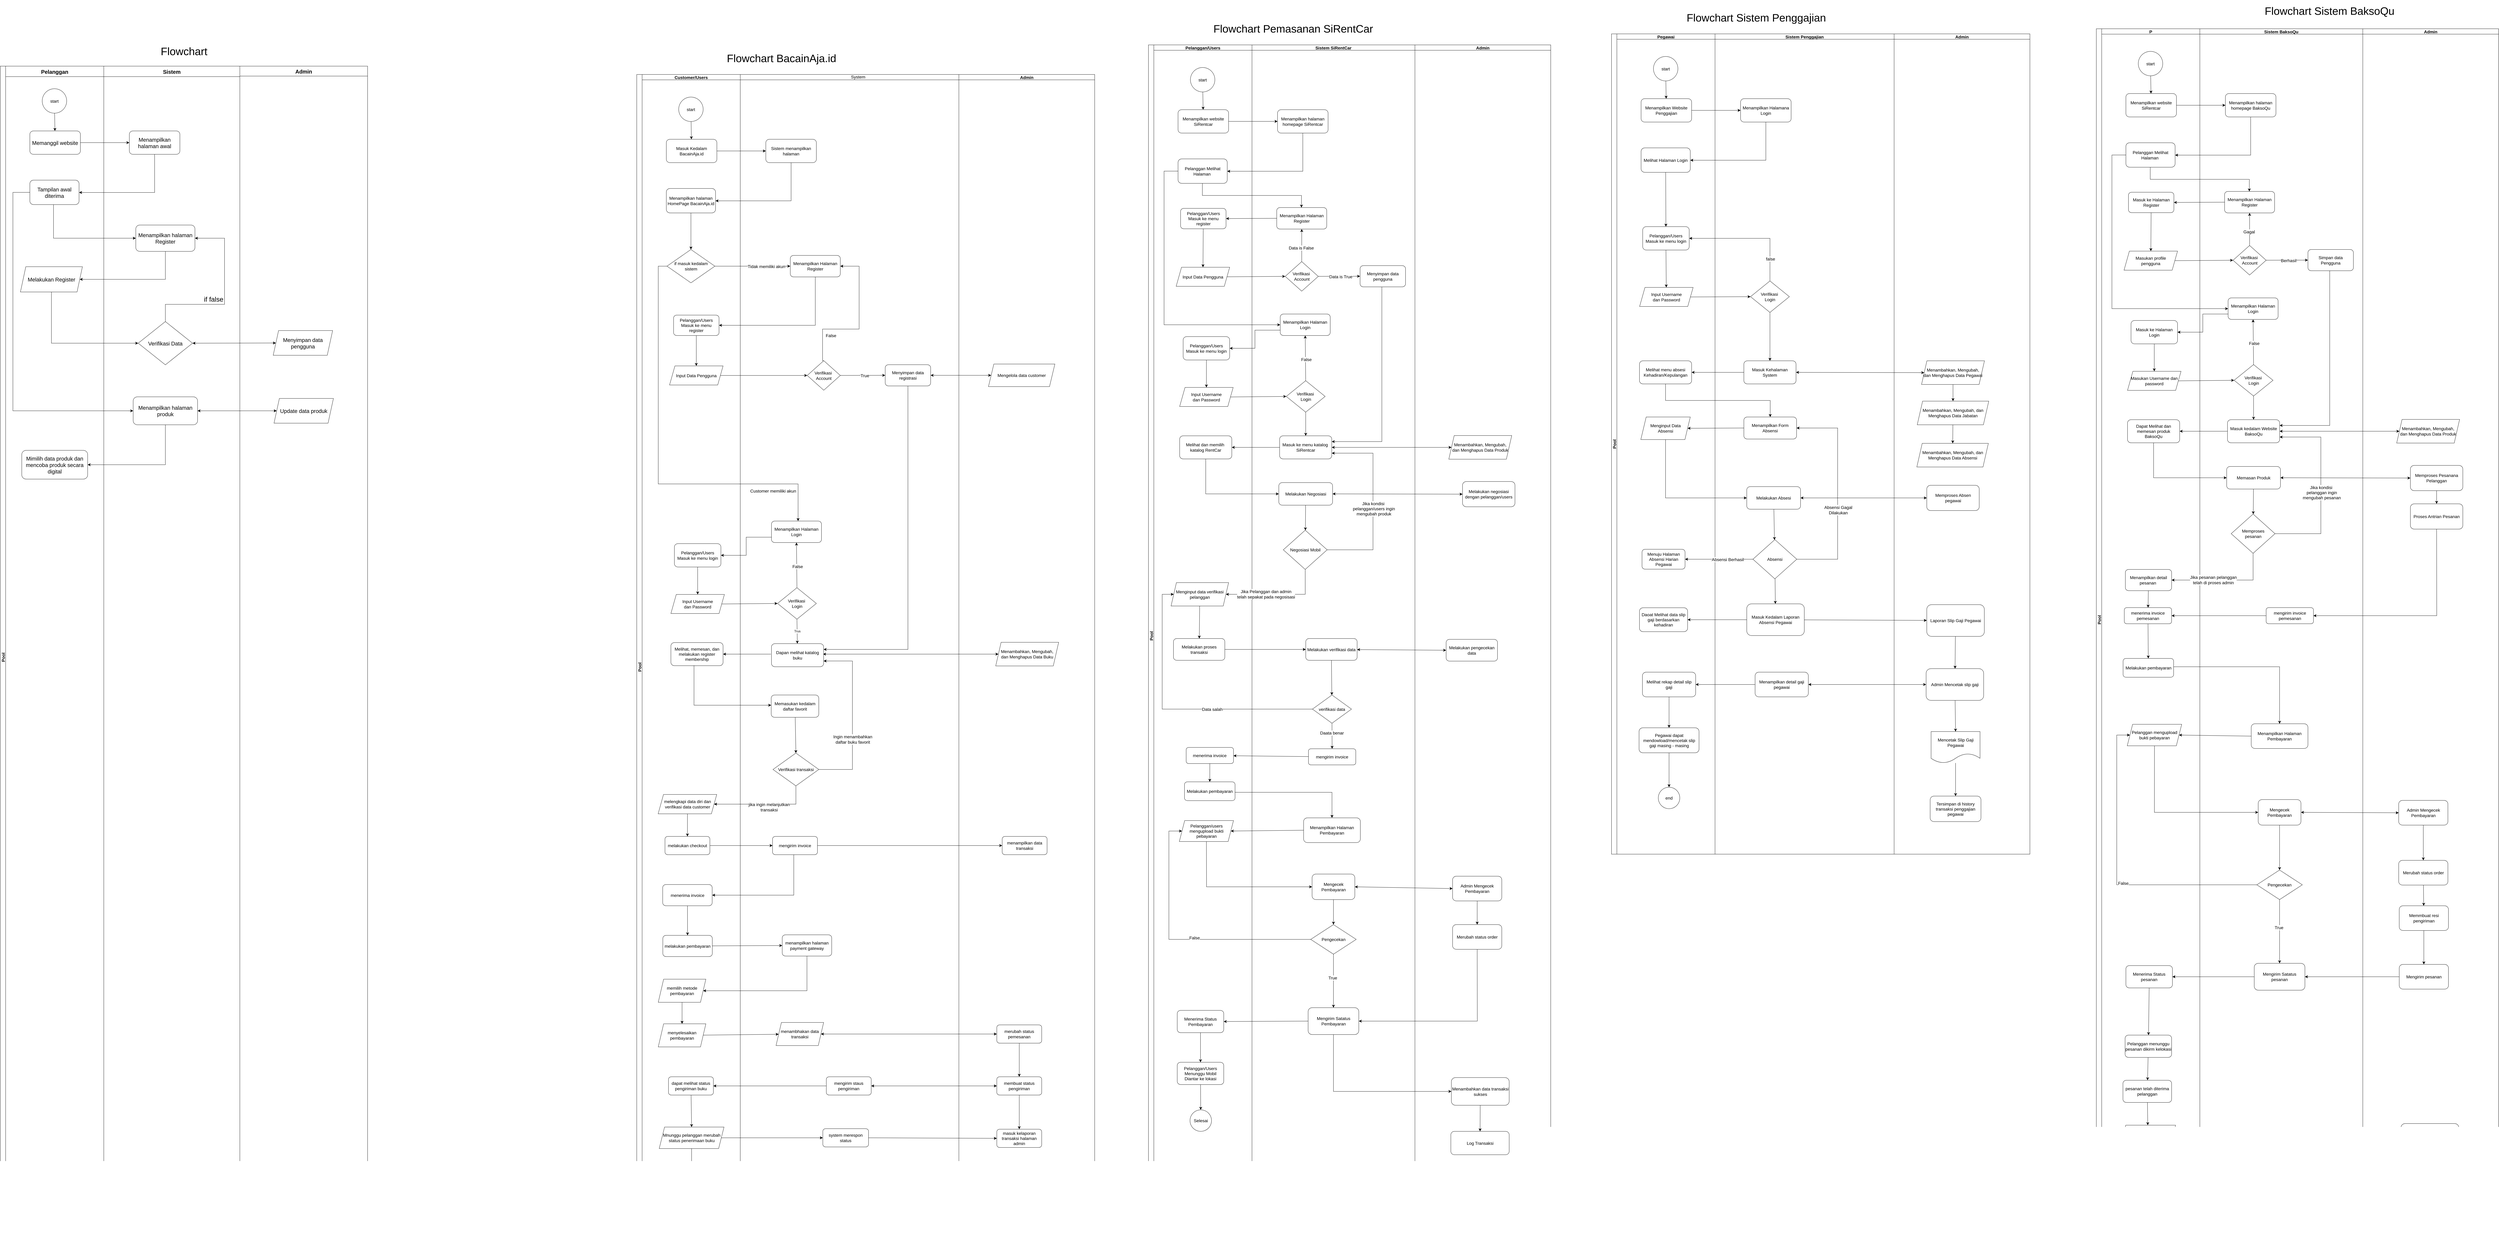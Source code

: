 <mxfile version="22.1.0" type="github">
  <diagram name="Halaman-1" id="bM6BuHL4AkJzUA_qrpLi">
    <mxGraphModel dx="5243" dy="1516" grid="0" gridSize="10" guides="1" tooltips="1" connect="1" arrows="1" fold="1" page="0" pageScale="1" pageWidth="827" pageHeight="1169" math="0" shadow="0">
      <root>
        <mxCell id="0" />
        <mxCell id="1" parent="0" />
        <mxCell id="3errwE6bJ3ndtEvrVSff-51" value="Pool" style="swimlane;childLayout=stackLayout;resizeParent=1;resizeParentMax=0;startSize=20;horizontal=0;horizontalStack=1;fontSize=16;" parent="1" vertex="1">
          <mxGeometry x="955" y="-95" width="1496" height="4396" as="geometry" />
        </mxCell>
        <mxCell id="3errwE6bJ3ndtEvrVSff-52" value="Pelanggan/Users" style="swimlane;startSize=20;fontSize=16;" parent="3errwE6bJ3ndtEvrVSff-51" vertex="1">
          <mxGeometry x="20" width="365" height="4396" as="geometry" />
        </mxCell>
        <mxCell id="3errwE6bJ3ndtEvrVSff-117" value="" style="edgeStyle=none;curved=1;rounded=0;orthogonalLoop=1;jettySize=auto;html=1;fontSize=12;startSize=8;endSize=8;" parent="3errwE6bJ3ndtEvrVSff-52" source="3errwE6bJ3ndtEvrVSff-53" target="3errwE6bJ3ndtEvrVSff-116" edge="1">
          <mxGeometry relative="1" as="geometry" />
        </mxCell>
        <mxCell id="3errwE6bJ3ndtEvrVSff-53" value="start" style="ellipse;whiteSpace=wrap;html=1;aspect=fixed;fontSize=16;" parent="3errwE6bJ3ndtEvrVSff-52" vertex="1">
          <mxGeometry x="136" y="84" width="91" height="91" as="geometry" />
        </mxCell>
        <mxCell id="3errwE6bJ3ndtEvrVSff-116" value="Menampilkan website SiRentcar" style="rounded=1;whiteSpace=wrap;html=1;fontSize=16;" parent="3errwE6bJ3ndtEvrVSff-52" vertex="1">
          <mxGeometry x="90" y="241" width="188" height="87" as="geometry" />
        </mxCell>
        <mxCell id="3errwE6bJ3ndtEvrVSff-122" value="Pelanggan Melihat Halaman&amp;nbsp;" style="rounded=1;whiteSpace=wrap;html=1;fontSize=16;" parent="3errwE6bJ3ndtEvrVSff-52" vertex="1">
          <mxGeometry x="90" y="424" width="183" height="91" as="geometry" />
        </mxCell>
        <mxCell id="3errwE6bJ3ndtEvrVSff-135" value="Input Data Pengguna" style="shape=parallelogram;perimeter=parallelogramPerimeter;whiteSpace=wrap;html=1;fixedSize=1;fontSize=16;" parent="3errwE6bJ3ndtEvrVSff-52" vertex="1">
          <mxGeometry x="83" y="827" width="199" height="71" as="geometry" />
        </mxCell>
        <mxCell id="3errwE6bJ3ndtEvrVSff-139" value="" style="edgeStyle=none;curved=1;rounded=0;orthogonalLoop=1;jettySize=auto;html=1;fontSize=12;startSize=8;endSize=8;" parent="3errwE6bJ3ndtEvrVSff-52" source="3errwE6bJ3ndtEvrVSff-136" target="3errwE6bJ3ndtEvrVSff-135" edge="1">
          <mxGeometry relative="1" as="geometry" />
        </mxCell>
        <mxCell id="3errwE6bJ3ndtEvrVSff-136" value="Pelanggan/Users&lt;br&gt;Masuk ke menu register" style="rounded=1;whiteSpace=wrap;html=1;fontSize=16;" parent="3errwE6bJ3ndtEvrVSff-52" vertex="1">
          <mxGeometry x="99.5" y="608" width="169" height="76" as="geometry" />
        </mxCell>
        <mxCell id="3errwE6bJ3ndtEvrVSff-165" style="edgeStyle=none;curved=1;rounded=0;orthogonalLoop=1;jettySize=auto;html=1;exitX=0.5;exitY=1;exitDx=0;exitDy=0;fontSize=12;startSize=8;endSize=8;" parent="3errwE6bJ3ndtEvrVSff-52" source="3errwE6bJ3ndtEvrVSff-153" target="3errwE6bJ3ndtEvrVSff-164" edge="1">
          <mxGeometry relative="1" as="geometry" />
        </mxCell>
        <mxCell id="3errwE6bJ3ndtEvrVSff-153" value="Pelanggan/Users&lt;br style=&quot;border-color: var(--border-color);&quot;&gt;Masuk ke menu login" style="rounded=1;whiteSpace=wrap;html=1;fontSize=16;" parent="3errwE6bJ3ndtEvrVSff-52" vertex="1">
          <mxGeometry x="109" y="1085" width="173" height="87" as="geometry" />
        </mxCell>
        <mxCell id="3errwE6bJ3ndtEvrVSff-164" value="Input Username&lt;br&gt;dan Password" style="shape=parallelogram;perimeter=parallelogramPerimeter;whiteSpace=wrap;html=1;fixedSize=1;fontSize=16;" parent="3errwE6bJ3ndtEvrVSff-52" vertex="1">
          <mxGeometry x="96" y="1274" width="199" height="71" as="geometry" />
        </mxCell>
        <mxCell id="3errwE6bJ3ndtEvrVSff-177" value="Melihat dan memilih&amp;nbsp;&lt;br&gt;katalog RentCar" style="rounded=1;whiteSpace=wrap;html=1;fontSize=16;" parent="3errwE6bJ3ndtEvrVSff-52" vertex="1">
          <mxGeometry x="96" y="1454" width="194" height="86" as="geometry" />
        </mxCell>
        <mxCell id="3errwE6bJ3ndtEvrVSff-197" value="" style="edgeStyle=none;curved=1;rounded=0;orthogonalLoop=1;jettySize=auto;html=1;fontSize=12;startSize=8;endSize=8;" parent="3errwE6bJ3ndtEvrVSff-52" source="3errwE6bJ3ndtEvrVSff-193" target="3errwE6bJ3ndtEvrVSff-196" edge="1">
          <mxGeometry relative="1" as="geometry" />
        </mxCell>
        <mxCell id="3errwE6bJ3ndtEvrVSff-193" value="Menginput data verifikasi pelanggan" style="shape=parallelogram;perimeter=parallelogramPerimeter;whiteSpace=wrap;html=1;fixedSize=1;fontSize=16;" parent="3errwE6bJ3ndtEvrVSff-52" vertex="1">
          <mxGeometry x="64" y="2000" width="214" height="87" as="geometry" />
        </mxCell>
        <mxCell id="3errwE6bJ3ndtEvrVSff-196" value="Melakukan proses transaksi" style="rounded=1;whiteSpace=wrap;html=1;fontSize=16;" parent="3errwE6bJ3ndtEvrVSff-52" vertex="1">
          <mxGeometry x="73" y="2208" width="191" height="81" as="geometry" />
        </mxCell>
        <mxCell id="3errwE6bJ3ndtEvrVSff-214" value="Pelanggan/users mengupload bukti pebayaran" style="shape=parallelogram;perimeter=parallelogramPerimeter;whiteSpace=wrap;html=1;fixedSize=1;fontSize=16;" parent="3errwE6bJ3ndtEvrVSff-52" vertex="1">
          <mxGeometry x="94.75" y="2885" width="201.5" height="78" as="geometry" />
        </mxCell>
        <mxCell id="3errwE6bJ3ndtEvrVSff-255" style="edgeStyle=none;curved=1;rounded=0;orthogonalLoop=1;jettySize=auto;html=1;exitX=0.5;exitY=1;exitDx=0;exitDy=0;fontSize=12;startSize=8;endSize=8;" parent="3errwE6bJ3ndtEvrVSff-52" source="3errwE6bJ3ndtEvrVSff-237" target="3errwE6bJ3ndtEvrVSff-254" edge="1">
          <mxGeometry relative="1" as="geometry" />
        </mxCell>
        <mxCell id="3errwE6bJ3ndtEvrVSff-237" value="Menerima Status Pembayaran" style="rounded=1;whiteSpace=wrap;html=1;fontSize=16;" parent="3errwE6bJ3ndtEvrVSff-52" vertex="1">
          <mxGeometry x="87" y="3591" width="173" height="83" as="geometry" />
        </mxCell>
        <mxCell id="3errwE6bJ3ndtEvrVSff-247" style="edgeStyle=none;curved=1;rounded=0;orthogonalLoop=1;jettySize=auto;html=1;fontSize=12;startSize=8;endSize=8;" parent="3errwE6bJ3ndtEvrVSff-52" source="3errwE6bJ3ndtEvrVSff-242" target="3errwE6bJ3ndtEvrVSff-246" edge="1">
          <mxGeometry relative="1" as="geometry" />
        </mxCell>
        <mxCell id="3errwE6bJ3ndtEvrVSff-242" value="menerima invoice" style="rounded=1;whiteSpace=wrap;html=1;fontSize=16;" parent="3errwE6bJ3ndtEvrVSff-52" vertex="1">
          <mxGeometry x="120.25" y="2613" width="176" height="60" as="geometry" />
        </mxCell>
        <mxCell id="3errwE6bJ3ndtEvrVSff-246" value="Melakukan pembayaran" style="rounded=1;whiteSpace=wrap;html=1;fontSize=16;" parent="3errwE6bJ3ndtEvrVSff-52" vertex="1">
          <mxGeometry x="114" y="2741" width="188" height="70" as="geometry" />
        </mxCell>
        <mxCell id="3errwE6bJ3ndtEvrVSff-258" value="" style="edgeStyle=none;curved=1;rounded=0;orthogonalLoop=1;jettySize=auto;html=1;fontSize=12;startSize=8;endSize=8;" parent="3errwE6bJ3ndtEvrVSff-52" source="3errwE6bJ3ndtEvrVSff-254" target="3errwE6bJ3ndtEvrVSff-257" edge="1">
          <mxGeometry relative="1" as="geometry" />
        </mxCell>
        <mxCell id="3errwE6bJ3ndtEvrVSff-254" value="Pelanggan/Users Menunggu Mobil Diantar ke lokasi" style="rounded=1;whiteSpace=wrap;html=1;fontSize=16;" parent="3errwE6bJ3ndtEvrVSff-52" vertex="1">
          <mxGeometry x="87" y="3784" width="173" height="83" as="geometry" />
        </mxCell>
        <mxCell id="3errwE6bJ3ndtEvrVSff-257" value="Selesai" style="ellipse;whiteSpace=wrap;html=1;aspect=fixed;fontSize=16;" parent="3errwE6bJ3ndtEvrVSff-52" vertex="1">
          <mxGeometry x="134.5" y="3961" width="80" height="80" as="geometry" />
        </mxCell>
        <mxCell id="3errwE6bJ3ndtEvrVSff-69" value="Sistem SiRentCar" style="swimlane;startSize=20;fontSize=16;" parent="3errwE6bJ3ndtEvrVSff-51" vertex="1">
          <mxGeometry x="385" width="606" height="4396" as="geometry" />
        </mxCell>
        <mxCell id="3errwE6bJ3ndtEvrVSff-119" value="Menampilkan halaman homepage SiRentcar" style="rounded=1;whiteSpace=wrap;html=1;fontSize=16;" parent="3errwE6bJ3ndtEvrVSff-69" vertex="1">
          <mxGeometry x="95" y="241" width="188" height="87" as="geometry" />
        </mxCell>
        <mxCell id="3errwE6bJ3ndtEvrVSff-126" value="Menampilkan Halaman&lt;br&gt;Register" style="rounded=1;whiteSpace=wrap;html=1;fontSize=16;" parent="3errwE6bJ3ndtEvrVSff-69" vertex="1">
          <mxGeometry x="92" y="605" width="186" height="80" as="geometry" />
        </mxCell>
        <mxCell id="3errwE6bJ3ndtEvrVSff-141" style="edgeStyle=none;curved=1;rounded=0;orthogonalLoop=1;jettySize=auto;html=1;entryX=0.5;entryY=1;entryDx=0;entryDy=0;fontSize=12;startSize=8;endSize=8;" parent="3errwE6bJ3ndtEvrVSff-69" source="3errwE6bJ3ndtEvrVSff-130" target="3errwE6bJ3ndtEvrVSff-126" edge="1">
          <mxGeometry relative="1" as="geometry" />
        </mxCell>
        <mxCell id="3errwE6bJ3ndtEvrVSff-142" value="Data is False" style="edgeLabel;html=1;align=center;verticalAlign=middle;resizable=0;points=[];fontSize=16;" parent="3errwE6bJ3ndtEvrVSff-141" vertex="1" connectable="0">
          <mxGeometry x="-0.157" y="2" relative="1" as="geometry">
            <mxPoint as="offset" />
          </mxGeometry>
        </mxCell>
        <mxCell id="3errwE6bJ3ndtEvrVSff-146" style="edgeStyle=none;curved=1;rounded=0;orthogonalLoop=1;jettySize=auto;html=1;fontSize=12;startSize=8;endSize=8;entryX=0;entryY=0.5;entryDx=0;entryDy=0;" parent="3errwE6bJ3ndtEvrVSff-69" source="3errwE6bJ3ndtEvrVSff-130" target="3errwE6bJ3ndtEvrVSff-147" edge="1">
          <mxGeometry relative="1" as="geometry">
            <mxPoint x="299" y="861.0" as="targetPoint" />
          </mxGeometry>
        </mxCell>
        <mxCell id="3errwE6bJ3ndtEvrVSff-148" value="Data is True" style="edgeLabel;html=1;align=center;verticalAlign=middle;resizable=0;points=[];fontSize=16;" parent="3errwE6bJ3ndtEvrVSff-146" vertex="1" connectable="0">
          <mxGeometry x="0.293" y="-6" relative="1" as="geometry">
            <mxPoint x="-17" y="-5" as="offset" />
          </mxGeometry>
        </mxCell>
        <mxCell id="3errwE6bJ3ndtEvrVSff-130" value="Verifikasi&amp;nbsp;&lt;br&gt;Account" style="rhombus;whiteSpace=wrap;html=1;fontSize=16;" parent="3errwE6bJ3ndtEvrVSff-69" vertex="1">
          <mxGeometry x="123.5" y="806" width="123" height="110" as="geometry" />
        </mxCell>
        <mxCell id="3errwE6bJ3ndtEvrVSff-147" value="Menyimpan data pengguna" style="rounded=1;whiteSpace=wrap;html=1;fontSize=16;" parent="3errwE6bJ3ndtEvrVSff-69" vertex="1">
          <mxGeometry x="402" y="821" width="169" height="79" as="geometry" />
        </mxCell>
        <mxCell id="3errwE6bJ3ndtEvrVSff-149" value="Menampilkan Halaman&lt;br&gt;Login" style="rounded=1;whiteSpace=wrap;html=1;fontSize=16;" parent="3errwE6bJ3ndtEvrVSff-69" vertex="1">
          <mxGeometry x="105" y="1001" width="186" height="80" as="geometry" />
        </mxCell>
        <mxCell id="3errwE6bJ3ndtEvrVSff-168" style="edgeStyle=none;curved=1;rounded=0;orthogonalLoop=1;jettySize=auto;html=1;exitX=0.5;exitY=0;exitDx=0;exitDy=0;entryX=0.5;entryY=1;entryDx=0;entryDy=0;fontSize=12;startSize=8;endSize=8;" parent="3errwE6bJ3ndtEvrVSff-69" source="3errwE6bJ3ndtEvrVSff-166" target="3errwE6bJ3ndtEvrVSff-149" edge="1">
          <mxGeometry relative="1" as="geometry" />
        </mxCell>
        <mxCell id="3errwE6bJ3ndtEvrVSff-169" value="False" style="edgeLabel;html=1;align=center;verticalAlign=middle;resizable=0;points=[];fontSize=16;" parent="3errwE6bJ3ndtEvrVSff-168" vertex="1" connectable="0">
          <mxGeometry x="-0.055" y="-3" relative="1" as="geometry">
            <mxPoint as="offset" />
          </mxGeometry>
        </mxCell>
        <mxCell id="3errwE6bJ3ndtEvrVSff-171" style="edgeStyle=none;curved=1;rounded=0;orthogonalLoop=1;jettySize=auto;html=1;exitX=0.5;exitY=1;exitDx=0;exitDy=0;entryX=0.5;entryY=0;entryDx=0;entryDy=0;fontSize=12;startSize=8;endSize=8;" parent="3errwE6bJ3ndtEvrVSff-69" source="3errwE6bJ3ndtEvrVSff-166" target="3errwE6bJ3ndtEvrVSff-170" edge="1">
          <mxGeometry relative="1" as="geometry" />
        </mxCell>
        <mxCell id="3errwE6bJ3ndtEvrVSff-166" value="Verifikasi&amp;nbsp;&lt;br&gt;Login" style="rhombus;whiteSpace=wrap;html=1;fontSize=16;" parent="3errwE6bJ3ndtEvrVSff-69" vertex="1">
          <mxGeometry x="127.5" y="1249" width="144.5" height="117" as="geometry" />
        </mxCell>
        <mxCell id="3errwE6bJ3ndtEvrVSff-170" value="Masuk ke menu katalog&amp;nbsp;&lt;br&gt;SiRentcar" style="rounded=1;whiteSpace=wrap;html=1;fontSize=16;" parent="3errwE6bJ3ndtEvrVSff-69" vertex="1">
          <mxGeometry x="102.75" y="1454" width="194" height="86" as="geometry" />
        </mxCell>
        <mxCell id="3errwE6bJ3ndtEvrVSff-175" value="" style="edgeStyle=elbowEdgeStyle;elbow=horizontal;endArrow=classic;html=1;curved=0;rounded=0;endSize=8;startSize=8;fontSize=12;entryX=1;entryY=0.25;entryDx=0;entryDy=0;exitX=0.5;exitY=1;exitDx=0;exitDy=0;" parent="3errwE6bJ3ndtEvrVSff-69" source="3errwE6bJ3ndtEvrVSff-147" target="3errwE6bJ3ndtEvrVSff-170" edge="1">
          <mxGeometry width="50" height="50" relative="1" as="geometry">
            <mxPoint x="458" y="992" as="sourcePoint" />
            <mxPoint x="508" y="942" as="targetPoint" />
            <Array as="points">
              <mxPoint x="483" y="1184" />
            </Array>
          </mxGeometry>
        </mxCell>
        <mxCell id="3errwE6bJ3ndtEvrVSff-184" value="" style="edgeStyle=none;curved=1;rounded=0;orthogonalLoop=1;jettySize=auto;html=1;fontSize=12;startSize=8;endSize=8;" parent="3errwE6bJ3ndtEvrVSff-69" source="3errwE6bJ3ndtEvrVSff-179" target="3errwE6bJ3ndtEvrVSff-183" edge="1">
          <mxGeometry relative="1" as="geometry" />
        </mxCell>
        <mxCell id="3errwE6bJ3ndtEvrVSff-179" value="Melakukan Negosiasi" style="rounded=1;whiteSpace=wrap;html=1;fontSize=16;" parent="3errwE6bJ3ndtEvrVSff-69" vertex="1">
          <mxGeometry x="99.75" y="1628" width="200" height="84" as="geometry" />
        </mxCell>
        <mxCell id="3errwE6bJ3ndtEvrVSff-183" value="Negosiasi Mobil" style="rhombus;whiteSpace=wrap;html=1;fontSize=16;" parent="3errwE6bJ3ndtEvrVSff-69" vertex="1">
          <mxGeometry x="116.5" y="1805" width="163" height="146" as="geometry" />
        </mxCell>
        <mxCell id="3errwE6bJ3ndtEvrVSff-185" value="" style="edgeStyle=elbowEdgeStyle;elbow=horizontal;endArrow=classic;html=1;curved=0;rounded=0;endSize=8;startSize=8;fontSize=12;exitX=1;exitY=0.5;exitDx=0;exitDy=0;entryX=1;entryY=0.75;entryDx=0;entryDy=0;" parent="3errwE6bJ3ndtEvrVSff-69" source="3errwE6bJ3ndtEvrVSff-183" target="3errwE6bJ3ndtEvrVSff-170" edge="1">
          <mxGeometry width="50" height="50" relative="1" as="geometry">
            <mxPoint x="314" y="1878" as="sourcePoint" />
            <mxPoint x="364" y="1828" as="targetPoint" />
            <Array as="points">
              <mxPoint x="450" y="1694" />
            </Array>
          </mxGeometry>
        </mxCell>
        <mxCell id="3errwE6bJ3ndtEvrVSff-186" value="Jika kondisi&amp;nbsp;&lt;br&gt;pelanggan/users ingin &lt;br&gt;mengubah produk" style="edgeLabel;html=1;align=center;verticalAlign=middle;resizable=0;points=[];fontSize=16;" parent="3errwE6bJ3ndtEvrVSff-185" vertex="1" connectable="0">
          <mxGeometry x="-0.051" y="-3" relative="1" as="geometry">
            <mxPoint as="offset" />
          </mxGeometry>
        </mxCell>
        <mxCell id="3errwE6bJ3ndtEvrVSff-206" style="edgeStyle=none;curved=1;rounded=0;orthogonalLoop=1;jettySize=auto;html=1;exitX=0.5;exitY=1;exitDx=0;exitDy=0;fontSize=12;startSize=8;endSize=8;" parent="3errwE6bJ3ndtEvrVSff-69" source="3errwE6bJ3ndtEvrVSff-198" target="3errwE6bJ3ndtEvrVSff-204" edge="1">
          <mxGeometry relative="1" as="geometry" />
        </mxCell>
        <mxCell id="3errwE6bJ3ndtEvrVSff-198" value="Melakukan verifikasi data" style="rounded=1;whiteSpace=wrap;html=1;fontSize=16;" parent="3errwE6bJ3ndtEvrVSff-69" vertex="1">
          <mxGeometry x="200" y="2208" width="191" height="81" as="geometry" />
        </mxCell>
        <mxCell id="3errwE6bJ3ndtEvrVSff-239" style="edgeStyle=none;curved=1;rounded=0;orthogonalLoop=1;jettySize=auto;html=1;exitX=0.5;exitY=1;exitDx=0;exitDy=0;entryX=0.5;entryY=0;entryDx=0;entryDy=0;fontSize=12;startSize=8;endSize=8;" parent="3errwE6bJ3ndtEvrVSff-69" source="3errwE6bJ3ndtEvrVSff-204" target="3errwE6bJ3ndtEvrVSff-238" edge="1">
          <mxGeometry relative="1" as="geometry" />
        </mxCell>
        <mxCell id="3errwE6bJ3ndtEvrVSff-281" value="Daata benar" style="edgeLabel;html=1;align=center;verticalAlign=middle;resizable=0;points=[];fontSize=16;" parent="3errwE6bJ3ndtEvrVSff-239" vertex="1" connectable="0">
          <mxGeometry x="-0.266" y="-1" relative="1" as="geometry">
            <mxPoint y="1" as="offset" />
          </mxGeometry>
        </mxCell>
        <mxCell id="3errwE6bJ3ndtEvrVSff-204" value="verifikasi data" style="rhombus;whiteSpace=wrap;html=1;fontSize=16;" parent="3errwE6bJ3ndtEvrVSff-69" vertex="1">
          <mxGeometry x="225" y="2418" width="145" height="105" as="geometry" />
        </mxCell>
        <mxCell id="3errwE6bJ3ndtEvrVSff-210" value="Menampilkan Halaman Pembayaran" style="rounded=1;whiteSpace=wrap;html=1;fontSize=16;" parent="3errwE6bJ3ndtEvrVSff-69" vertex="1">
          <mxGeometry x="192" y="2875" width="211" height="92" as="geometry" />
        </mxCell>
        <mxCell id="3errwE6bJ3ndtEvrVSff-224" style="edgeStyle=none;curved=1;rounded=0;orthogonalLoop=1;jettySize=auto;html=1;fontSize=12;startSize=8;endSize=8;" parent="3errwE6bJ3ndtEvrVSff-69" source="3errwE6bJ3ndtEvrVSff-217" target="3errwE6bJ3ndtEvrVSff-219" edge="1">
          <mxGeometry relative="1" as="geometry" />
        </mxCell>
        <mxCell id="3errwE6bJ3ndtEvrVSff-217" value="Mengecek Pembayaran" style="rounded=1;whiteSpace=wrap;html=1;fontSize=16;" parent="3errwE6bJ3ndtEvrVSff-69" vertex="1">
          <mxGeometry x="223.5" y="3084" width="159" height="95" as="geometry" />
        </mxCell>
        <mxCell id="3errwE6bJ3ndtEvrVSff-229" style="edgeStyle=none;curved=1;rounded=0;orthogonalLoop=1;jettySize=auto;html=1;fontSize=12;startSize=8;endSize=8;entryX=0.5;entryY=0;entryDx=0;entryDy=0;" parent="3errwE6bJ3ndtEvrVSff-69" source="3errwE6bJ3ndtEvrVSff-219" target="3errwE6bJ3ndtEvrVSff-231" edge="1">
          <mxGeometry relative="1" as="geometry">
            <mxPoint x="303" y="3353" as="targetPoint" />
          </mxGeometry>
        </mxCell>
        <mxCell id="3errwE6bJ3ndtEvrVSff-230" value="True" style="edgeLabel;html=1;align=center;verticalAlign=middle;resizable=0;points=[];fontSize=16;" parent="3errwE6bJ3ndtEvrVSff-229" vertex="1" connectable="0">
          <mxGeometry x="-0.131" y="-3" relative="1" as="geometry">
            <mxPoint y="1" as="offset" />
          </mxGeometry>
        </mxCell>
        <mxCell id="3errwE6bJ3ndtEvrVSff-219" value="Pengecekan" style="rhombus;whiteSpace=wrap;html=1;fontSize=16;" parent="3errwE6bJ3ndtEvrVSff-69" vertex="1">
          <mxGeometry x="218.5" y="3272" width="169" height="110" as="geometry" />
        </mxCell>
        <mxCell id="3errwE6bJ3ndtEvrVSff-231" value="Mengirim Satatus Pembayaran" style="rounded=1;whiteSpace=wrap;html=1;fontSize=16;" parent="3errwE6bJ3ndtEvrVSff-69" vertex="1">
          <mxGeometry x="208.75" y="3581" width="188.5" height="100" as="geometry" />
        </mxCell>
        <mxCell id="3errwE6bJ3ndtEvrVSff-238" value="mengirim invoice" style="rounded=1;whiteSpace=wrap;html=1;fontSize=16;" parent="3errwE6bJ3ndtEvrVSff-69" vertex="1">
          <mxGeometry x="210" y="2618" width="176" height="60" as="geometry" />
        </mxCell>
        <mxCell id="3errwE6bJ3ndtEvrVSff-120" style="edgeStyle=none;curved=1;rounded=0;orthogonalLoop=1;jettySize=auto;html=1;exitX=1;exitY=0.5;exitDx=0;exitDy=0;fontSize=12;startSize=8;endSize=8;" parent="3errwE6bJ3ndtEvrVSff-51" source="3errwE6bJ3ndtEvrVSff-116" target="3errwE6bJ3ndtEvrVSff-119" edge="1">
          <mxGeometry relative="1" as="geometry" />
        </mxCell>
        <mxCell id="3errwE6bJ3ndtEvrVSff-123" value="" style="edgeStyle=elbowEdgeStyle;elbow=horizontal;endArrow=classic;html=1;curved=0;rounded=0;endSize=8;startSize=8;fontSize=12;exitX=0.5;exitY=1;exitDx=0;exitDy=0;" parent="3errwE6bJ3ndtEvrVSff-51" source="3errwE6bJ3ndtEvrVSff-119" target="3errwE6bJ3ndtEvrVSff-122" edge="1">
          <mxGeometry width="50" height="50" relative="1" as="geometry">
            <mxPoint x="499" y="470" as="sourcePoint" />
            <mxPoint x="549" y="420" as="targetPoint" />
            <Array as="points">
              <mxPoint x="574" y="470" />
            </Array>
          </mxGeometry>
        </mxCell>
        <mxCell id="3errwE6bJ3ndtEvrVSff-125" value="" style="edgeStyle=elbowEdgeStyle;elbow=vertical;endArrow=classic;html=1;curved=0;rounded=0;endSize=8;startSize=8;fontSize=12;exitX=0.5;exitY=1;exitDx=0;exitDy=0;entryX=0.5;entryY=0;entryDx=0;entryDy=0;" parent="3errwE6bJ3ndtEvrVSff-51" edge="1">
          <mxGeometry width="50" height="50" relative="1" as="geometry">
            <mxPoint x="200.5" y="515" as="sourcePoint" />
            <mxPoint x="569" y="605" as="targetPoint" />
          </mxGeometry>
        </mxCell>
        <mxCell id="3errwE6bJ3ndtEvrVSff-138" style="edgeStyle=none;curved=1;rounded=0;orthogonalLoop=1;jettySize=auto;html=1;exitX=0;exitY=0.5;exitDx=0;exitDy=0;entryX=1;entryY=0.5;entryDx=0;entryDy=0;fontSize=12;startSize=8;endSize=8;" parent="3errwE6bJ3ndtEvrVSff-51" source="3errwE6bJ3ndtEvrVSff-126" target="3errwE6bJ3ndtEvrVSff-136" edge="1">
          <mxGeometry relative="1" as="geometry" />
        </mxCell>
        <mxCell id="3errwE6bJ3ndtEvrVSff-140" style="edgeStyle=none;curved=1;rounded=0;orthogonalLoop=1;jettySize=auto;html=1;exitX=1;exitY=0.5;exitDx=0;exitDy=0;entryX=0;entryY=0.5;entryDx=0;entryDy=0;fontSize=12;startSize=8;endSize=8;" parent="3errwE6bJ3ndtEvrVSff-51" source="3errwE6bJ3ndtEvrVSff-135" target="3errwE6bJ3ndtEvrVSff-130" edge="1">
          <mxGeometry relative="1" as="geometry" />
        </mxCell>
        <mxCell id="3errwE6bJ3ndtEvrVSff-152" value="" style="edgeStyle=elbowEdgeStyle;elbow=horizontal;endArrow=classic;html=1;curved=0;rounded=0;endSize=8;startSize=8;fontSize=12;exitX=0;exitY=0.5;exitDx=0;exitDy=0;entryX=0;entryY=0.5;entryDx=0;entryDy=0;" parent="3errwE6bJ3ndtEvrVSff-51" source="3errwE6bJ3ndtEvrVSff-122" target="3errwE6bJ3ndtEvrVSff-149" edge="1">
          <mxGeometry width="50" height="50" relative="1" as="geometry">
            <mxPoint x="215" y="1049" as="sourcePoint" />
            <mxPoint x="265" y="999" as="targetPoint" />
            <Array as="points">
              <mxPoint x="58" y="846" />
            </Array>
          </mxGeometry>
        </mxCell>
        <mxCell id="3errwE6bJ3ndtEvrVSff-154" value="" style="edgeStyle=elbowEdgeStyle;elbow=horizontal;endArrow=classic;html=1;curved=0;rounded=0;endSize=8;startSize=8;fontSize=12;exitX=0;exitY=0.75;exitDx=0;exitDy=0;entryX=1;entryY=0.5;entryDx=0;entryDy=0;" parent="3errwE6bJ3ndtEvrVSff-51" source="3errwE6bJ3ndtEvrVSff-149" target="3errwE6bJ3ndtEvrVSff-153" edge="1">
          <mxGeometry width="50" height="50" relative="1" as="geometry">
            <mxPoint x="485" y="1190" as="sourcePoint" />
            <mxPoint x="535" y="1140" as="targetPoint" />
          </mxGeometry>
        </mxCell>
        <mxCell id="3errwE6bJ3ndtEvrVSff-167" style="edgeStyle=none;curved=1;rounded=0;orthogonalLoop=1;jettySize=auto;html=1;exitX=1;exitY=0.5;exitDx=0;exitDy=0;entryX=0;entryY=0.5;entryDx=0;entryDy=0;fontSize=12;startSize=8;endSize=8;" parent="3errwE6bJ3ndtEvrVSff-51" source="3errwE6bJ3ndtEvrVSff-164" target="3errwE6bJ3ndtEvrVSff-166" edge="1">
          <mxGeometry relative="1" as="geometry" />
        </mxCell>
        <mxCell id="3errwE6bJ3ndtEvrVSff-176" value="" style="endArrow=classic;startArrow=classic;html=1;rounded=0;fontSize=12;startSize=8;endSize=8;curved=1;entryX=0;entryY=0.5;entryDx=0;entryDy=0;exitX=1;exitY=0.5;exitDx=0;exitDy=0;" parent="3errwE6bJ3ndtEvrVSff-51" source="3errwE6bJ3ndtEvrVSff-170" target="3errwE6bJ3ndtEvrVSff-173" edge="1">
          <mxGeometry width="50" height="50" relative="1" as="geometry">
            <mxPoint x="816" y="1536" as="sourcePoint" />
            <mxPoint x="866" y="1486" as="targetPoint" />
          </mxGeometry>
        </mxCell>
        <mxCell id="3errwE6bJ3ndtEvrVSff-178" style="edgeStyle=none;curved=1;rounded=0;orthogonalLoop=1;jettySize=auto;html=1;exitX=0;exitY=0.5;exitDx=0;exitDy=0;fontSize=12;startSize=8;endSize=8;" parent="3errwE6bJ3ndtEvrVSff-51" source="3errwE6bJ3ndtEvrVSff-170" target="3errwE6bJ3ndtEvrVSff-177" edge="1">
          <mxGeometry relative="1" as="geometry" />
        </mxCell>
        <mxCell id="3errwE6bJ3ndtEvrVSff-182" value="" style="edgeStyle=elbowEdgeStyle;elbow=horizontal;endArrow=classic;html=1;curved=0;rounded=0;endSize=8;startSize=8;fontSize=12;entryX=0;entryY=0.5;entryDx=0;entryDy=0;exitX=0.5;exitY=1;exitDx=0;exitDy=0;" parent="3errwE6bJ3ndtEvrVSff-51" source="3errwE6bJ3ndtEvrVSff-177" target="3errwE6bJ3ndtEvrVSff-179" edge="1">
          <mxGeometry width="50" height="50" relative="1" as="geometry">
            <mxPoint x="136" y="1685" as="sourcePoint" />
            <mxPoint x="186" y="1635" as="targetPoint" />
            <Array as="points">
              <mxPoint x="213" y="1649" />
            </Array>
          </mxGeometry>
        </mxCell>
        <mxCell id="3errwE6bJ3ndtEvrVSff-191" value="" style="endArrow=classic;startArrow=classic;html=1;rounded=0;fontSize=12;startSize=8;endSize=8;curved=1;exitX=1;exitY=0.5;exitDx=0;exitDy=0;entryX=0;entryY=0.5;entryDx=0;entryDy=0;" parent="3errwE6bJ3ndtEvrVSff-51" source="3errwE6bJ3ndtEvrVSff-179" target="3errwE6bJ3ndtEvrVSff-188" edge="1">
          <mxGeometry width="50" height="50" relative="1" as="geometry">
            <mxPoint x="1019" y="1694" as="sourcePoint" />
            <mxPoint x="1069" y="1644" as="targetPoint" />
          </mxGeometry>
        </mxCell>
        <mxCell id="3errwE6bJ3ndtEvrVSff-194" value="" style="edgeStyle=elbowEdgeStyle;elbow=horizontal;endArrow=classic;html=1;curved=0;rounded=0;endSize=8;startSize=8;fontSize=12;exitX=0.5;exitY=1;exitDx=0;exitDy=0;entryX=1;entryY=0.5;entryDx=0;entryDy=0;" parent="3errwE6bJ3ndtEvrVSff-51" source="3errwE6bJ3ndtEvrVSff-183" target="3errwE6bJ3ndtEvrVSff-193" edge="1">
          <mxGeometry width="50" height="50" relative="1" as="geometry">
            <mxPoint x="577" y="2057" as="sourcePoint" />
            <mxPoint x="627" y="2007" as="targetPoint" />
            <Array as="points">
              <mxPoint x="583" y="2059" />
            </Array>
          </mxGeometry>
        </mxCell>
        <mxCell id="3errwE6bJ3ndtEvrVSff-195" value="Jika Pelanggan dan admin&lt;br&gt;telah sepakat pada negosisasi" style="edgeLabel;html=1;align=center;verticalAlign=middle;resizable=0;points=[];fontSize=16;" parent="3errwE6bJ3ndtEvrVSff-194" vertex="1" connectable="0">
          <mxGeometry x="0.23" y="-1" relative="1" as="geometry">
            <mxPoint as="offset" />
          </mxGeometry>
        </mxCell>
        <mxCell id="3errwE6bJ3ndtEvrVSff-199" style="edgeStyle=none;curved=1;rounded=0;orthogonalLoop=1;jettySize=auto;html=1;exitX=1;exitY=0.5;exitDx=0;exitDy=0;fontSize=12;startSize=8;endSize=8;" parent="3errwE6bJ3ndtEvrVSff-51" source="3errwE6bJ3ndtEvrVSff-196" target="3errwE6bJ3ndtEvrVSff-198" edge="1">
          <mxGeometry relative="1" as="geometry" />
        </mxCell>
        <mxCell id="3errwE6bJ3ndtEvrVSff-203" value="" style="endArrow=classic;startArrow=classic;html=1;rounded=0;fontSize=12;startSize=8;endSize=8;curved=1;entryX=0;entryY=0.5;entryDx=0;entryDy=0;" parent="3errwE6bJ3ndtEvrVSff-51" source="3errwE6bJ3ndtEvrVSff-198" target="3errwE6bJ3ndtEvrVSff-201" edge="1">
          <mxGeometry width="50" height="50" relative="1" as="geometry">
            <mxPoint x="887" y="2293" as="sourcePoint" />
            <mxPoint x="937" y="2243" as="targetPoint" />
          </mxGeometry>
        </mxCell>
        <mxCell id="3errwE6bJ3ndtEvrVSff-207" value="" style="edgeStyle=elbowEdgeStyle;elbow=horizontal;endArrow=classic;html=1;curved=0;rounded=0;endSize=8;startSize=8;fontSize=12;entryX=0;entryY=0.5;entryDx=0;entryDy=0;exitX=0;exitY=0.5;exitDx=0;exitDy=0;" parent="3errwE6bJ3ndtEvrVSff-51" source="3errwE6bJ3ndtEvrVSff-204" target="3errwE6bJ3ndtEvrVSff-193" edge="1">
          <mxGeometry width="50" height="50" relative="1" as="geometry">
            <mxPoint x="163" y="2512" as="sourcePoint" />
            <mxPoint x="213" y="2462" as="targetPoint" />
            <Array as="points">
              <mxPoint x="51" y="2318" />
            </Array>
          </mxGeometry>
        </mxCell>
        <mxCell id="3errwE6bJ3ndtEvrVSff-208" value="Data salah" style="edgeLabel;html=1;align=center;verticalAlign=middle;resizable=0;points=[];fontSize=16;" parent="3errwE6bJ3ndtEvrVSff-207" vertex="1" connectable="0">
          <mxGeometry x="-0.276" relative="1" as="geometry">
            <mxPoint x="-1" as="offset" />
          </mxGeometry>
        </mxCell>
        <mxCell id="3errwE6bJ3ndtEvrVSff-213" style="edgeStyle=none;curved=1;rounded=0;orthogonalLoop=1;jettySize=auto;html=1;exitX=0;exitY=0.5;exitDx=0;exitDy=0;fontSize=12;startSize=8;endSize=8;entryX=1;entryY=0.5;entryDx=0;entryDy=0;" parent="3errwE6bJ3ndtEvrVSff-51" source="3errwE6bJ3ndtEvrVSff-210" target="3errwE6bJ3ndtEvrVSff-214" edge="1">
          <mxGeometry relative="1" as="geometry">
            <mxPoint x="381" y="2708.0" as="targetPoint" />
          </mxGeometry>
        </mxCell>
        <mxCell id="3errwE6bJ3ndtEvrVSff-218" value="" style="edgeStyle=elbowEdgeStyle;elbow=horizontal;endArrow=classic;html=1;curved=0;rounded=0;endSize=8;startSize=8;fontSize=12;exitX=0.5;exitY=1;exitDx=0;exitDy=0;entryX=0;entryY=0.5;entryDx=0;entryDy=0;" parent="3errwE6bJ3ndtEvrVSff-51" source="3errwE6bJ3ndtEvrVSff-214" target="3errwE6bJ3ndtEvrVSff-217" edge="1">
          <mxGeometry width="50" height="50" relative="1" as="geometry">
            <mxPoint x="230" y="2919" as="sourcePoint" />
            <mxPoint x="280" y="2869" as="targetPoint" />
            <Array as="points">
              <mxPoint x="216" y="2893" />
            </Array>
          </mxGeometry>
        </mxCell>
        <mxCell id="3errwE6bJ3ndtEvrVSff-223" value="" style="edgeStyle=elbowEdgeStyle;elbow=horizontal;endArrow=classic;html=1;curved=0;rounded=0;endSize=8;startSize=8;fontSize=12;entryX=0;entryY=0.5;entryDx=0;entryDy=0;exitX=0;exitY=0.5;exitDx=0;exitDy=0;" parent="3errwE6bJ3ndtEvrVSff-51" source="3errwE6bJ3ndtEvrVSff-219" target="3errwE6bJ3ndtEvrVSff-214" edge="1">
          <mxGeometry width="50" height="50" relative="1" as="geometry">
            <mxPoint x="93" y="3046" as="sourcePoint" />
            <mxPoint x="143" y="2996" as="targetPoint" />
            <Array as="points">
              <mxPoint x="76" y="2948" />
            </Array>
          </mxGeometry>
        </mxCell>
        <mxCell id="3errwE6bJ3ndtEvrVSff-227" value="False" style="edgeLabel;html=1;align=center;verticalAlign=middle;resizable=0;points=[];fontSize=16;" parent="3errwE6bJ3ndtEvrVSff-223" vertex="1" connectable="0">
          <mxGeometry x="-0.117" y="-6" relative="1" as="geometry">
            <mxPoint as="offset" />
          </mxGeometry>
        </mxCell>
        <mxCell id="3errwE6bJ3ndtEvrVSff-225" value="" style="endArrow=classic;startArrow=classic;html=1;rounded=0;fontSize=12;startSize=8;endSize=8;curved=1;exitX=1;exitY=0.5;exitDx=0;exitDy=0;entryX=0;entryY=0.5;entryDx=0;entryDy=0;" parent="3errwE6bJ3ndtEvrVSff-51" source="3errwE6bJ3ndtEvrVSff-217" target="3errwE6bJ3ndtEvrVSff-226" edge="1">
          <mxGeometry width="50" height="50" relative="1" as="geometry">
            <mxPoint x="1098" y="2970" as="sourcePoint" />
            <mxPoint x="1120" y="2920" as="targetPoint" />
          </mxGeometry>
        </mxCell>
        <mxCell id="3errwE6bJ3ndtEvrVSff-236" value="" style="edgeStyle=elbowEdgeStyle;elbow=horizontal;endArrow=classic;html=1;curved=0;rounded=0;endSize=8;startSize=8;fontSize=12;exitX=0.5;exitY=1;exitDx=0;exitDy=0;entryX=1;entryY=0.5;entryDx=0;entryDy=0;" parent="3errwE6bJ3ndtEvrVSff-51" source="3errwE6bJ3ndtEvrVSff-232" target="3errwE6bJ3ndtEvrVSff-231" edge="1">
          <mxGeometry width="50" height="50" relative="1" as="geometry">
            <mxPoint x="1176" y="3303" as="sourcePoint" />
            <mxPoint x="1226" y="3253" as="targetPoint" />
            <Array as="points">
              <mxPoint x="1223" y="3291" />
            </Array>
          </mxGeometry>
        </mxCell>
        <mxCell id="3errwE6bJ3ndtEvrVSff-243" style="edgeStyle=none;curved=1;rounded=0;orthogonalLoop=1;jettySize=auto;html=1;fontSize=12;startSize=8;endSize=8;" parent="3errwE6bJ3ndtEvrVSff-51" source="3errwE6bJ3ndtEvrVSff-238" target="3errwE6bJ3ndtEvrVSff-242" edge="1">
          <mxGeometry relative="1" as="geometry" />
        </mxCell>
        <mxCell id="3errwE6bJ3ndtEvrVSff-248" value="" style="edgeStyle=elbowEdgeStyle;elbow=vertical;endArrow=classic;html=1;curved=0;rounded=0;endSize=8;startSize=8;fontSize=12;exitX=1;exitY=0.5;exitDx=0;exitDy=0;entryX=0.5;entryY=0;entryDx=0;entryDy=0;" parent="3errwE6bJ3ndtEvrVSff-51" source="3errwE6bJ3ndtEvrVSff-246" target="3errwE6bJ3ndtEvrVSff-210" edge="1">
          <mxGeometry width="50" height="50" relative="1" as="geometry">
            <mxPoint x="495" y="2845" as="sourcePoint" />
            <mxPoint x="545" y="2795" as="targetPoint" />
            <Array as="points">
              <mxPoint x="541" y="2780" />
            </Array>
          </mxGeometry>
        </mxCell>
        <mxCell id="3errwE6bJ3ndtEvrVSff-249" style="edgeStyle=none;curved=1;rounded=0;orthogonalLoop=1;jettySize=auto;html=1;exitX=0;exitY=0.5;exitDx=0;exitDy=0;entryX=1;entryY=0.5;entryDx=0;entryDy=0;fontSize=12;startSize=8;endSize=8;" parent="3errwE6bJ3ndtEvrVSff-51" source="3errwE6bJ3ndtEvrVSff-231" target="3errwE6bJ3ndtEvrVSff-237" edge="1">
          <mxGeometry relative="1" as="geometry" />
        </mxCell>
        <mxCell id="3errwE6bJ3ndtEvrVSff-250" value="" style="edgeStyle=elbowEdgeStyle;elbow=horizontal;endArrow=classic;html=1;curved=0;rounded=0;endSize=8;startSize=8;fontSize=12;exitX=0.5;exitY=1;exitDx=0;exitDy=0;entryX=0;entryY=0.5;entryDx=0;entryDy=0;" parent="3errwE6bJ3ndtEvrVSff-51" source="3errwE6bJ3ndtEvrVSff-231" target="3errwE6bJ3ndtEvrVSff-251" edge="1">
          <mxGeometry width="50" height="50" relative="1" as="geometry">
            <mxPoint x="711" y="3815" as="sourcePoint" />
            <mxPoint x="1143" y="3896" as="targetPoint" />
            <Array as="points">
              <mxPoint x="688" y="3795" />
            </Array>
          </mxGeometry>
        </mxCell>
        <mxCell id="3errwE6bJ3ndtEvrVSff-91" value="Admin" style="swimlane;startSize=20;fontSize=16;" parent="3errwE6bJ3ndtEvrVSff-51" vertex="1">
          <mxGeometry x="991" width="505" height="4396" as="geometry" />
        </mxCell>
        <mxCell id="3errwE6bJ3ndtEvrVSff-173" value="Menambahkan, Mengubah,&lt;br&gt;dan Menghapus Data Produk" style="shape=parallelogram;perimeter=parallelogramPerimeter;whiteSpace=wrap;html=1;fixedSize=1;fontSize=16;" parent="3errwE6bJ3ndtEvrVSff-91" vertex="1">
          <mxGeometry x="126" y="1453" width="234" height="88" as="geometry" />
        </mxCell>
        <mxCell id="3errwE6bJ3ndtEvrVSff-188" value="Melakukan negosiasi dengan pelanggan/users" style="rounded=1;whiteSpace=wrap;html=1;fontSize=16;" parent="3errwE6bJ3ndtEvrVSff-91" vertex="1">
          <mxGeometry x="177" y="1624" width="195" height="94" as="geometry" />
        </mxCell>
        <mxCell id="3errwE6bJ3ndtEvrVSff-201" value="Melakukan pengecekan data" style="rounded=1;whiteSpace=wrap;html=1;fontSize=16;" parent="3errwE6bJ3ndtEvrVSff-91" vertex="1">
          <mxGeometry x="116" y="2211" width="191" height="81" as="geometry" />
        </mxCell>
        <mxCell id="3errwE6bJ3ndtEvrVSff-233" style="edgeStyle=none;curved=1;rounded=0;orthogonalLoop=1;jettySize=auto;html=1;fontSize=12;startSize=8;endSize=8;" parent="3errwE6bJ3ndtEvrVSff-91" source="3errwE6bJ3ndtEvrVSff-226" target="3errwE6bJ3ndtEvrVSff-232" edge="1">
          <mxGeometry relative="1" as="geometry" />
        </mxCell>
        <mxCell id="3errwE6bJ3ndtEvrVSff-226" value="Admin Mengecek Pembayaran" style="rounded=1;whiteSpace=wrap;html=1;fontSize=16;" parent="3errwE6bJ3ndtEvrVSff-91" vertex="1">
          <mxGeometry x="140" y="3092" width="183" height="92" as="geometry" />
        </mxCell>
        <mxCell id="3errwE6bJ3ndtEvrVSff-232" value="Merubah status order" style="rounded=1;whiteSpace=wrap;html=1;fontSize=16;" parent="3errwE6bJ3ndtEvrVSff-91" vertex="1">
          <mxGeometry x="140" y="3272" width="183" height="92" as="geometry" />
        </mxCell>
        <mxCell id="3errwE6bJ3ndtEvrVSff-253" value="" style="edgeStyle=none;curved=1;rounded=0;orthogonalLoop=1;jettySize=auto;html=1;fontSize=12;startSize=8;endSize=8;" parent="3errwE6bJ3ndtEvrVSff-91" source="3errwE6bJ3ndtEvrVSff-251" target="3errwE6bJ3ndtEvrVSff-252" edge="1">
          <mxGeometry relative="1" as="geometry" />
        </mxCell>
        <mxCell id="3errwE6bJ3ndtEvrVSff-251" value="Menambahkan data transaksi sukses" style="rounded=1;whiteSpace=wrap;html=1;fontSize=16;" parent="3errwE6bJ3ndtEvrVSff-91" vertex="1">
          <mxGeometry x="135.5" y="3841" width="215" height="103" as="geometry" />
        </mxCell>
        <mxCell id="3errwE6bJ3ndtEvrVSff-252" value="Log Transaksi" style="rounded=1;whiteSpace=wrap;html=1;fontSize=16;" parent="3errwE6bJ3ndtEvrVSff-91" vertex="1">
          <mxGeometry x="133.5" y="4041" width="217" height="87" as="geometry" />
        </mxCell>
        <mxCell id="3errwE6bJ3ndtEvrVSff-111" value="&lt;font style=&quot;font-size: 40px;&quot;&gt;Flowchart Pemasanan SiRentCar&lt;/font&gt;" style="text;strokeColor=none;fillColor=none;html=1;align=center;verticalAlign=middle;whiteSpace=wrap;rounded=0;fontSize=16;" parent="1" vertex="1">
          <mxGeometry x="1080" y="-196" width="827" height="79" as="geometry" />
        </mxCell>
        <mxCell id="oWTvNFwiArvUMakFpTVZ-1" value="Pool" style="swimlane;childLayout=stackLayout;resizeParent=1;resizeParentMax=0;startSize=20;horizontal=0;horizontalStack=1;fontSize=16;" parent="1" vertex="1">
          <mxGeometry x="2677" y="-136" width="1556" height="3051" as="geometry" />
        </mxCell>
        <mxCell id="oWTvNFwiArvUMakFpTVZ-2" value="Pegawai" style="swimlane;startSize=20;fontSize=16;" parent="oWTvNFwiArvUMakFpTVZ-1" vertex="1">
          <mxGeometry x="20" width="365" height="3051" as="geometry" />
        </mxCell>
        <mxCell id="oWTvNFwiArvUMakFpTVZ-3" value="" style="edgeStyle=none;curved=1;rounded=0;orthogonalLoop=1;jettySize=auto;html=1;fontSize=12;startSize=8;endSize=8;" parent="oWTvNFwiArvUMakFpTVZ-2" source="oWTvNFwiArvUMakFpTVZ-4" target="oWTvNFwiArvUMakFpTVZ-5" edge="1">
          <mxGeometry relative="1" as="geometry" />
        </mxCell>
        <mxCell id="oWTvNFwiArvUMakFpTVZ-4" value="start" style="ellipse;whiteSpace=wrap;html=1;aspect=fixed;fontSize=16;" parent="oWTvNFwiArvUMakFpTVZ-2" vertex="1">
          <mxGeometry x="136" y="84" width="91" height="91" as="geometry" />
        </mxCell>
        <mxCell id="oWTvNFwiArvUMakFpTVZ-5" value="Menampilkan Website&lt;br&gt;Penggajian" style="rounded=1;whiteSpace=wrap;html=1;fontSize=16;" parent="oWTvNFwiArvUMakFpTVZ-2" vertex="1">
          <mxGeometry x="90" y="241" width="188" height="87" as="geometry" />
        </mxCell>
        <mxCell id="oWTvNFwiArvUMakFpTVZ-6" value="Melihat Halaman Login" style="rounded=1;whiteSpace=wrap;html=1;fontSize=16;" parent="oWTvNFwiArvUMakFpTVZ-2" vertex="1">
          <mxGeometry x="90" y="424" width="183" height="91" as="geometry" />
        </mxCell>
        <mxCell id="oWTvNFwiArvUMakFpTVZ-10" style="edgeStyle=none;curved=1;rounded=0;orthogonalLoop=1;jettySize=auto;html=1;exitX=0.5;exitY=1;exitDx=0;exitDy=0;fontSize=12;startSize=8;endSize=8;" parent="oWTvNFwiArvUMakFpTVZ-2" source="oWTvNFwiArvUMakFpTVZ-11" target="oWTvNFwiArvUMakFpTVZ-12" edge="1">
          <mxGeometry relative="1" as="geometry">
            <mxPoint x="182.5" y="467" as="sourcePoint" />
          </mxGeometry>
        </mxCell>
        <mxCell id="oWTvNFwiArvUMakFpTVZ-11" value="Pelanggan/Users&lt;br style=&quot;border-color: var(--border-color);&quot;&gt;Masuk ke menu login" style="rounded=1;whiteSpace=wrap;html=1;fontSize=16;" parent="oWTvNFwiArvUMakFpTVZ-2" vertex="1">
          <mxGeometry x="96" y="717" width="173" height="87" as="geometry" />
        </mxCell>
        <mxCell id="oWTvNFwiArvUMakFpTVZ-12" value="Input Username&lt;br&gt;dan Password" style="shape=parallelogram;perimeter=parallelogramPerimeter;whiteSpace=wrap;html=1;fixedSize=1;fontSize=16;" parent="oWTvNFwiArvUMakFpTVZ-2" vertex="1">
          <mxGeometry x="84.5" y="943" width="199" height="71" as="geometry" />
        </mxCell>
        <mxCell id="oWTvNFwiArvUMakFpTVZ-13" value="Melihat menu absesi&lt;br&gt;Kehadiran/Kepulangan" style="rounded=1;whiteSpace=wrap;html=1;fontSize=16;" parent="oWTvNFwiArvUMakFpTVZ-2" vertex="1">
          <mxGeometry x="84" y="1216" width="194" height="86" as="geometry" />
        </mxCell>
        <mxCell id="oWTvNFwiArvUMakFpTVZ-99" value="" style="endArrow=classic;html=1;rounded=0;fontSize=12;startSize=8;endSize=8;curved=1;exitX=0.5;exitY=1;exitDx=0;exitDy=0;" parent="oWTvNFwiArvUMakFpTVZ-2" source="oWTvNFwiArvUMakFpTVZ-6" target="oWTvNFwiArvUMakFpTVZ-11" edge="1">
          <mxGeometry width="50" height="50" relative="1" as="geometry">
            <mxPoint x="174" y="756" as="sourcePoint" />
            <mxPoint x="224" y="706" as="targetPoint" />
          </mxGeometry>
        </mxCell>
        <mxCell id="oWTvNFwiArvUMakFpTVZ-108" value="Menginput Data &lt;br&gt;Absensi" style="shape=parallelogram;perimeter=parallelogramPerimeter;whiteSpace=wrap;html=1;fixedSize=1;fontSize=16;" parent="oWTvNFwiArvUMakFpTVZ-2" vertex="1">
          <mxGeometry x="89" y="1425" width="184" height="84" as="geometry" />
        </mxCell>
        <mxCell id="oWTvNFwiArvUMakFpTVZ-120" value="Menuju Halaman Absensi Harian Pegawai" style="rounded=1;whiteSpace=wrap;html=1;fontSize=16;" parent="oWTvNFwiArvUMakFpTVZ-2" vertex="1">
          <mxGeometry x="93.5" y="1917" width="160" height="74" as="geometry" />
        </mxCell>
        <mxCell id="oWTvNFwiArvUMakFpTVZ-129" value="Daoat Melihat data slip gaji berdasarkan kehadiran" style="rounded=1;whiteSpace=wrap;html=1;fontSize=16;" parent="oWTvNFwiArvUMakFpTVZ-2" vertex="1">
          <mxGeometry x="84" y="2134.5" width="179" height="89" as="geometry" />
        </mxCell>
        <mxCell id="oWTvNFwiArvUMakFpTVZ-143" value="" style="edgeStyle=none;curved=1;rounded=0;orthogonalLoop=1;jettySize=auto;html=1;fontSize=12;startSize=8;endSize=8;" parent="oWTvNFwiArvUMakFpTVZ-2" source="oWTvNFwiArvUMakFpTVZ-137" target="oWTvNFwiArvUMakFpTVZ-142" edge="1">
          <mxGeometry relative="1" as="geometry" />
        </mxCell>
        <mxCell id="oWTvNFwiArvUMakFpTVZ-137" value="Melihat rekap detail slip gaji" style="rounded=1;whiteSpace=wrap;html=1;fontSize=16;" parent="oWTvNFwiArvUMakFpTVZ-2" vertex="1">
          <mxGeometry x="95" y="2374" width="198" height="92" as="geometry" />
        </mxCell>
        <mxCell id="oWTvNFwiArvUMakFpTVZ-145" value="" style="edgeStyle=none;curved=1;rounded=0;orthogonalLoop=1;jettySize=auto;html=1;fontSize=12;startSize=8;endSize=8;entryX=0.5;entryY=0;entryDx=0;entryDy=0;" parent="oWTvNFwiArvUMakFpTVZ-2" source="oWTvNFwiArvUMakFpTVZ-142" target="oWTvNFwiArvUMakFpTVZ-146" edge="1">
          <mxGeometry relative="1" as="geometry">
            <mxPoint x="194" y="2793" as="targetPoint" />
          </mxGeometry>
        </mxCell>
        <mxCell id="oWTvNFwiArvUMakFpTVZ-142" value="Pegawai dapat mendowload/mencetak slip gaji masing - masing" style="whiteSpace=wrap;html=1;fontSize=16;rounded=1;" parent="oWTvNFwiArvUMakFpTVZ-2" vertex="1">
          <mxGeometry x="82.5" y="2581" width="223" height="93" as="geometry" />
        </mxCell>
        <mxCell id="oWTvNFwiArvUMakFpTVZ-146" value="end" style="ellipse;whiteSpace=wrap;html=1;aspect=fixed;fontSize=16;" parent="oWTvNFwiArvUMakFpTVZ-2" vertex="1">
          <mxGeometry x="154" y="2802" width="80" height="80" as="geometry" />
        </mxCell>
        <mxCell id="oWTvNFwiArvUMakFpTVZ-67" style="edgeStyle=none;curved=1;rounded=0;orthogonalLoop=1;jettySize=auto;html=1;exitX=1;exitY=0.5;exitDx=0;exitDy=0;entryX=0;entryY=0.5;entryDx=0;entryDy=0;fontSize=12;startSize=8;endSize=8;" parent="oWTvNFwiArvUMakFpTVZ-1" source="oWTvNFwiArvUMakFpTVZ-12" target="oWTvNFwiArvUMakFpTVZ-39" edge="1">
          <mxGeometry relative="1" as="geometry" />
        </mxCell>
        <mxCell id="oWTvNFwiArvUMakFpTVZ-26" value="Sistem Penggajian" style="swimlane;startSize=20;fontSize=16;" parent="oWTvNFwiArvUMakFpTVZ-1" vertex="1">
          <mxGeometry x="385" width="666" height="3051" as="geometry" />
        </mxCell>
        <mxCell id="oWTvNFwiArvUMakFpTVZ-27" value="Menampilkan Halamana Login" style="rounded=1;whiteSpace=wrap;html=1;fontSize=16;" parent="oWTvNFwiArvUMakFpTVZ-26" vertex="1">
          <mxGeometry x="95" y="241" width="188" height="87" as="geometry" />
        </mxCell>
        <mxCell id="oWTvNFwiArvUMakFpTVZ-38" style="edgeStyle=none;curved=1;rounded=0;orthogonalLoop=1;jettySize=auto;html=1;exitX=0.5;exitY=1;exitDx=0;exitDy=0;entryX=0.5;entryY=0;entryDx=0;entryDy=0;fontSize=12;startSize=8;endSize=8;" parent="oWTvNFwiArvUMakFpTVZ-26" source="oWTvNFwiArvUMakFpTVZ-39" target="oWTvNFwiArvUMakFpTVZ-40" edge="1">
          <mxGeometry relative="1" as="geometry" />
        </mxCell>
        <mxCell id="oWTvNFwiArvUMakFpTVZ-39" value="Verifikasi&amp;nbsp;&lt;br&gt;Login" style="rhombus;whiteSpace=wrap;html=1;fontSize=16;" parent="oWTvNFwiArvUMakFpTVZ-26" vertex="1">
          <mxGeometry x="132" y="919" width="144.5" height="117" as="geometry" />
        </mxCell>
        <mxCell id="oWTvNFwiArvUMakFpTVZ-40" value="Masuk Kehalaman &lt;br&gt;System" style="rounded=1;whiteSpace=wrap;html=1;fontSize=16;" parent="oWTvNFwiArvUMakFpTVZ-26" vertex="1">
          <mxGeometry x="107.25" y="1216" width="194" height="86" as="geometry" />
        </mxCell>
        <mxCell id="oWTvNFwiArvUMakFpTVZ-42" value="" style="edgeStyle=none;curved=1;rounded=0;orthogonalLoop=1;jettySize=auto;html=1;fontSize=12;startSize=8;endSize=8;" parent="oWTvNFwiArvUMakFpTVZ-26" source="oWTvNFwiArvUMakFpTVZ-43" target="oWTvNFwiArvUMakFpTVZ-44" edge="1">
          <mxGeometry relative="1" as="geometry" />
        </mxCell>
        <mxCell id="oWTvNFwiArvUMakFpTVZ-43" value="Melakukan Absesi" style="rounded=1;whiteSpace=wrap;html=1;fontSize=16;" parent="oWTvNFwiArvUMakFpTVZ-26" vertex="1">
          <mxGeometry x="118" y="1684" width="200" height="84" as="geometry" />
        </mxCell>
        <mxCell id="oWTvNFwiArvUMakFpTVZ-125" style="edgeStyle=none;curved=1;rounded=0;orthogonalLoop=1;jettySize=auto;html=1;fontSize=12;startSize=8;endSize=8;" parent="oWTvNFwiArvUMakFpTVZ-26" source="oWTvNFwiArvUMakFpTVZ-44" target="oWTvNFwiArvUMakFpTVZ-124" edge="1">
          <mxGeometry relative="1" as="geometry" />
        </mxCell>
        <mxCell id="oWTvNFwiArvUMakFpTVZ-44" value="Absensi" style="rhombus;whiteSpace=wrap;html=1;fontSize=16;" parent="oWTvNFwiArvUMakFpTVZ-26" vertex="1">
          <mxGeometry x="141" y="1881" width="163" height="146" as="geometry" />
        </mxCell>
        <mxCell id="oWTvNFwiArvUMakFpTVZ-109" value="Menampilkan Form Absensi" style="rounded=1;whiteSpace=wrap;html=1;fontSize=16;" parent="oWTvNFwiArvUMakFpTVZ-26" vertex="1">
          <mxGeometry x="107.25" y="1425" width="196" height="82" as="geometry" />
        </mxCell>
        <mxCell id="oWTvNFwiArvUMakFpTVZ-116" value="" style="edgeStyle=elbowEdgeStyle;elbow=horizontal;endArrow=classic;html=1;curved=0;rounded=0;endSize=8;startSize=8;fontSize=12;exitX=1;exitY=0.5;exitDx=0;exitDy=0;entryX=1;entryY=0.5;entryDx=0;entryDy=0;" parent="oWTvNFwiArvUMakFpTVZ-26" source="oWTvNFwiArvUMakFpTVZ-44" target="oWTvNFwiArvUMakFpTVZ-109" edge="1">
          <mxGeometry width="50" height="50" relative="1" as="geometry">
            <mxPoint x="345" y="1968" as="sourcePoint" />
            <mxPoint x="395" y="1918" as="targetPoint" />
            <Array as="points">
              <mxPoint x="456" y="1692" />
            </Array>
          </mxGeometry>
        </mxCell>
        <mxCell id="oWTvNFwiArvUMakFpTVZ-117" value="Absensi Gagal &lt;br&gt;Dilakukan" style="edgeLabel;html=1;align=center;verticalAlign=middle;resizable=0;points=[];fontSize=16;" parent="oWTvNFwiArvUMakFpTVZ-116" vertex="1" connectable="0">
          <mxGeometry x="-0.155" y="-2" relative="1" as="geometry">
            <mxPoint as="offset" />
          </mxGeometry>
        </mxCell>
        <mxCell id="oWTvNFwiArvUMakFpTVZ-124" value="Masuk Kedalam Laporan Absensi Pegawai" style="rounded=1;whiteSpace=wrap;html=1;fontSize=16;" parent="oWTvNFwiArvUMakFpTVZ-26" vertex="1">
          <mxGeometry x="118" y="2120" width="214" height="118" as="geometry" />
        </mxCell>
        <mxCell id="oWTvNFwiArvUMakFpTVZ-136" value="Menampilkan detail gaji pegawai" style="rounded=1;whiteSpace=wrap;html=1;fontSize=16;" parent="oWTvNFwiArvUMakFpTVZ-26" vertex="1">
          <mxGeometry x="149" y="2374" width="198" height="92" as="geometry" />
        </mxCell>
        <mxCell id="oWTvNFwiArvUMakFpTVZ-60" style="edgeStyle=none;curved=1;rounded=0;orthogonalLoop=1;jettySize=auto;html=1;exitX=1;exitY=0.5;exitDx=0;exitDy=0;fontSize=12;startSize=8;endSize=8;" parent="oWTvNFwiArvUMakFpTVZ-1" source="oWTvNFwiArvUMakFpTVZ-5" target="oWTvNFwiArvUMakFpTVZ-27" edge="1">
          <mxGeometry relative="1" as="geometry" />
        </mxCell>
        <mxCell id="oWTvNFwiArvUMakFpTVZ-61" value="" style="edgeStyle=elbowEdgeStyle;elbow=horizontal;endArrow=classic;html=1;curved=0;rounded=0;endSize=8;startSize=8;fontSize=12;exitX=0.5;exitY=1;exitDx=0;exitDy=0;" parent="oWTvNFwiArvUMakFpTVZ-1" source="oWTvNFwiArvUMakFpTVZ-27" target="oWTvNFwiArvUMakFpTVZ-6" edge="1">
          <mxGeometry width="50" height="50" relative="1" as="geometry">
            <mxPoint x="499" y="470" as="sourcePoint" />
            <mxPoint x="549" y="420" as="targetPoint" />
            <Array as="points">
              <mxPoint x="574" y="470" />
            </Array>
          </mxGeometry>
        </mxCell>
        <mxCell id="oWTvNFwiArvUMakFpTVZ-68" value="" style="endArrow=classic;startArrow=classic;html=1;rounded=0;fontSize=12;startSize=8;endSize=8;curved=1;entryX=0;entryY=0.5;entryDx=0;entryDy=0;exitX=1;exitY=0.5;exitDx=0;exitDy=0;" parent="oWTvNFwiArvUMakFpTVZ-1" source="oWTvNFwiArvUMakFpTVZ-40" target="oWTvNFwiArvUMakFpTVZ-89" edge="1">
          <mxGeometry width="50" height="50" relative="1" as="geometry">
            <mxPoint x="816" y="1536" as="sourcePoint" />
            <mxPoint x="866" y="1486" as="targetPoint" />
          </mxGeometry>
        </mxCell>
        <mxCell id="oWTvNFwiArvUMakFpTVZ-69" style="edgeStyle=none;curved=1;rounded=0;orthogonalLoop=1;jettySize=auto;html=1;exitX=0;exitY=0.5;exitDx=0;exitDy=0;fontSize=12;startSize=8;endSize=8;" parent="oWTvNFwiArvUMakFpTVZ-1" source="oWTvNFwiArvUMakFpTVZ-40" target="oWTvNFwiArvUMakFpTVZ-13" edge="1">
          <mxGeometry relative="1" as="geometry" />
        </mxCell>
        <mxCell id="oWTvNFwiArvUMakFpTVZ-71" value="" style="endArrow=classic;startArrow=classic;html=1;rounded=0;fontSize=12;startSize=8;endSize=8;curved=1;exitX=1;exitY=0.5;exitDx=0;exitDy=0;entryX=0;entryY=0.5;entryDx=0;entryDy=0;" parent="oWTvNFwiArvUMakFpTVZ-1" source="oWTvNFwiArvUMakFpTVZ-43" target="oWTvNFwiArvUMakFpTVZ-90" edge="1">
          <mxGeometry width="50" height="50" relative="1" as="geometry">
            <mxPoint x="1019" y="1694" as="sourcePoint" />
            <mxPoint x="1069" y="1644" as="targetPoint" />
          </mxGeometry>
        </mxCell>
        <mxCell id="oWTvNFwiArvUMakFpTVZ-88" value="Admin" style="swimlane;startSize=20;fontSize=16;" parent="oWTvNFwiArvUMakFpTVZ-1" vertex="1">
          <mxGeometry x="1051" width="505" height="3051" as="geometry" />
        </mxCell>
        <mxCell id="oWTvNFwiArvUMakFpTVZ-105" value="" style="edgeStyle=none;curved=1;rounded=0;orthogonalLoop=1;jettySize=auto;html=1;fontSize=12;startSize=8;endSize=8;" parent="oWTvNFwiArvUMakFpTVZ-88" source="oWTvNFwiArvUMakFpTVZ-89" target="oWTvNFwiArvUMakFpTVZ-103" edge="1">
          <mxGeometry relative="1" as="geometry" />
        </mxCell>
        <mxCell id="oWTvNFwiArvUMakFpTVZ-89" value="Menambahkan, Mengubah,&lt;br&gt;dan Menghapus Data Pegawai" style="shape=parallelogram;perimeter=parallelogramPerimeter;whiteSpace=wrap;html=1;fixedSize=1;fontSize=16;" parent="oWTvNFwiArvUMakFpTVZ-88" vertex="1">
          <mxGeometry x="102" y="1216" width="234" height="88" as="geometry" />
        </mxCell>
        <mxCell id="oWTvNFwiArvUMakFpTVZ-90" value="Memproses Absen pegawai" style="rounded=1;whiteSpace=wrap;html=1;fontSize=16;" parent="oWTvNFwiArvUMakFpTVZ-88" vertex="1">
          <mxGeometry x="121.5" y="1679" width="195" height="94" as="geometry" />
        </mxCell>
        <mxCell id="oWTvNFwiArvUMakFpTVZ-107" value="" style="edgeStyle=none;curved=1;rounded=0;orthogonalLoop=1;jettySize=auto;html=1;fontSize=12;startSize=8;endSize=8;" parent="oWTvNFwiArvUMakFpTVZ-88" source="oWTvNFwiArvUMakFpTVZ-103" target="oWTvNFwiArvUMakFpTVZ-106" edge="1">
          <mxGeometry relative="1" as="geometry" />
        </mxCell>
        <mxCell id="oWTvNFwiArvUMakFpTVZ-103" value="Menambahkan, Mengubah, dan Menghapus Data Jabatan" style="shape=parallelogram;perimeter=parallelogramPerimeter;whiteSpace=wrap;html=1;fixedSize=1;fontSize=16;" parent="oWTvNFwiArvUMakFpTVZ-88" vertex="1">
          <mxGeometry x="86" y="1366" width="266" height="88" as="geometry" />
        </mxCell>
        <mxCell id="oWTvNFwiArvUMakFpTVZ-106" value="Menambahkan, Mengubah, dan Menghapus Data Absensi" style="shape=parallelogram;perimeter=parallelogramPerimeter;whiteSpace=wrap;html=1;fixedSize=1;fontSize=16;" parent="oWTvNFwiArvUMakFpTVZ-88" vertex="1">
          <mxGeometry x="84.5" y="1523" width="266" height="88" as="geometry" />
        </mxCell>
        <mxCell id="oWTvNFwiArvUMakFpTVZ-133" value="" style="edgeStyle=none;curved=1;rounded=0;orthogonalLoop=1;jettySize=auto;html=1;fontSize=12;startSize=8;endSize=8;" parent="oWTvNFwiArvUMakFpTVZ-88" source="oWTvNFwiArvUMakFpTVZ-126" target="oWTvNFwiArvUMakFpTVZ-132" edge="1">
          <mxGeometry relative="1" as="geometry" />
        </mxCell>
        <mxCell id="oWTvNFwiArvUMakFpTVZ-126" value="Laporan Slip Gaji Pegawai" style="rounded=1;whiteSpace=wrap;html=1;fontSize=16;" parent="oWTvNFwiArvUMakFpTVZ-88" vertex="1">
          <mxGeometry x="121.5" y="2123" width="214" height="118" as="geometry" />
        </mxCell>
        <mxCell id="oWTvNFwiArvUMakFpTVZ-140" value="" style="edgeStyle=none;curved=1;rounded=0;orthogonalLoop=1;jettySize=auto;html=1;fontSize=12;startSize=8;endSize=8;entryX=0.5;entryY=0;entryDx=0;entryDy=0;" parent="oWTvNFwiArvUMakFpTVZ-88" source="oWTvNFwiArvUMakFpTVZ-130" target="oWTvNFwiArvUMakFpTVZ-141" edge="1">
          <mxGeometry relative="1" as="geometry">
            <mxPoint x="225.257" y="2842" as="targetPoint" />
          </mxGeometry>
        </mxCell>
        <mxCell id="oWTvNFwiArvUMakFpTVZ-130" value="Mencetak Slip Gaji Pegawai" style="shape=document;whiteSpace=wrap;html=1;boundedLbl=1;fontSize=16;align=center;" parent="oWTvNFwiArvUMakFpTVZ-88" vertex="1">
          <mxGeometry x="137.5" y="2595" width="182" height="117" as="geometry" />
        </mxCell>
        <mxCell id="oWTvNFwiArvUMakFpTVZ-134" style="edgeStyle=none;curved=1;rounded=0;orthogonalLoop=1;jettySize=auto;html=1;entryX=0.5;entryY=0;entryDx=0;entryDy=0;fontSize=12;startSize=8;endSize=8;" parent="oWTvNFwiArvUMakFpTVZ-88" source="oWTvNFwiArvUMakFpTVZ-132" target="oWTvNFwiArvUMakFpTVZ-130" edge="1">
          <mxGeometry relative="1" as="geometry" />
        </mxCell>
        <mxCell id="oWTvNFwiArvUMakFpTVZ-132" value="Admin Mencetak slip gaji" style="rounded=1;whiteSpace=wrap;html=1;fontSize=16;" parent="oWTvNFwiArvUMakFpTVZ-88" vertex="1">
          <mxGeometry x="119" y="2361" width="214" height="118" as="geometry" />
        </mxCell>
        <mxCell id="oWTvNFwiArvUMakFpTVZ-141" value="Tersimpan di history transaksi penggajian pegawai" style="rounded=1;whiteSpace=wrap;html=1;fontSize=16;" parent="oWTvNFwiArvUMakFpTVZ-88" vertex="1">
          <mxGeometry x="134" y="2835" width="189" height="95" as="geometry" />
        </mxCell>
        <mxCell id="oWTvNFwiArvUMakFpTVZ-101" value="" style="edgeStyle=segmentEdgeStyle;endArrow=classic;html=1;curved=0;rounded=0;endSize=8;startSize=8;fontSize=12;entryX=1;entryY=0.5;entryDx=0;entryDy=0;exitX=0.5;exitY=0;exitDx=0;exitDy=0;" parent="oWTvNFwiArvUMakFpTVZ-1" source="oWTvNFwiArvUMakFpTVZ-39" target="oWTvNFwiArvUMakFpTVZ-11" edge="1">
          <mxGeometry width="50" height="50" relative="1" as="geometry">
            <mxPoint x="519" y="805" as="sourcePoint" />
            <mxPoint x="569" y="755" as="targetPoint" />
            <Array as="points">
              <mxPoint x="589" y="760" />
            </Array>
          </mxGeometry>
        </mxCell>
        <mxCell id="oWTvNFwiArvUMakFpTVZ-102" value="false" style="edgeLabel;html=1;align=center;verticalAlign=middle;resizable=0;points=[];fontSize=16;" parent="oWTvNFwiArvUMakFpTVZ-101" vertex="1" connectable="0">
          <mxGeometry x="-0.64" y="-1" relative="1" as="geometry">
            <mxPoint as="offset" />
          </mxGeometry>
        </mxCell>
        <mxCell id="oWTvNFwiArvUMakFpTVZ-112" value="" style="edgeStyle=elbowEdgeStyle;elbow=vertical;endArrow=classic;html=1;curved=0;rounded=0;endSize=8;startSize=8;fontSize=12;exitX=0.5;exitY=1;exitDx=0;exitDy=0;entryX=0.5;entryY=0;entryDx=0;entryDy=0;" parent="oWTvNFwiArvUMakFpTVZ-1" source="oWTvNFwiArvUMakFpTVZ-13" target="oWTvNFwiArvUMakFpTVZ-109" edge="1">
          <mxGeometry width="50" height="50" relative="1" as="geometry">
            <mxPoint x="303" y="1409" as="sourcePoint" />
            <mxPoint x="353" y="1359" as="targetPoint" />
          </mxGeometry>
        </mxCell>
        <mxCell id="oWTvNFwiArvUMakFpTVZ-113" style="edgeStyle=none;curved=1;rounded=0;orthogonalLoop=1;jettySize=auto;html=1;exitX=0;exitY=0.5;exitDx=0;exitDy=0;entryX=1;entryY=0.5;entryDx=0;entryDy=0;fontSize=12;startSize=8;endSize=8;" parent="oWTvNFwiArvUMakFpTVZ-1" source="oWTvNFwiArvUMakFpTVZ-109" target="oWTvNFwiArvUMakFpTVZ-108" edge="1">
          <mxGeometry relative="1" as="geometry" />
        </mxCell>
        <mxCell id="oWTvNFwiArvUMakFpTVZ-115" value="" style="edgeStyle=elbowEdgeStyle;elbow=horizontal;endArrow=classic;html=1;curved=0;rounded=0;endSize=8;startSize=8;fontSize=12;exitX=0.5;exitY=1;exitDx=0;exitDy=0;entryX=0;entryY=0.5;entryDx=0;entryDy=0;" parent="oWTvNFwiArvUMakFpTVZ-1" source="oWTvNFwiArvUMakFpTVZ-108" target="oWTvNFwiArvUMakFpTVZ-43" edge="1">
          <mxGeometry width="50" height="50" relative="1" as="geometry">
            <mxPoint x="177" y="1760" as="sourcePoint" />
            <mxPoint x="227" y="1710" as="targetPoint" />
            <Array as="points">
              <mxPoint x="201" y="1614" />
            </Array>
          </mxGeometry>
        </mxCell>
        <mxCell id="oWTvNFwiArvUMakFpTVZ-119" style="edgeStyle=none;curved=1;rounded=0;orthogonalLoop=1;jettySize=auto;html=1;fontSize=12;startSize=8;endSize=8;entryX=1;entryY=0.5;entryDx=0;entryDy=0;" parent="oWTvNFwiArvUMakFpTVZ-1" source="oWTvNFwiArvUMakFpTVZ-44" target="oWTvNFwiArvUMakFpTVZ-120" edge="1">
          <mxGeometry relative="1" as="geometry">
            <mxPoint x="279" y="1956" as="targetPoint" />
          </mxGeometry>
        </mxCell>
        <mxCell id="oWTvNFwiArvUMakFpTVZ-121" value="Absensi Berhasil" style="edgeLabel;html=1;align=center;verticalAlign=middle;resizable=0;points=[];fontSize=16;" parent="oWTvNFwiArvUMakFpTVZ-119" vertex="1" connectable="0">
          <mxGeometry x="-0.254" y="1" relative="1" as="geometry">
            <mxPoint as="offset" />
          </mxGeometry>
        </mxCell>
        <mxCell id="oWTvNFwiArvUMakFpTVZ-127" value="" style="edgeStyle=none;curved=1;rounded=0;orthogonalLoop=1;jettySize=auto;html=1;fontSize=12;startSize=8;endSize=8;" parent="oWTvNFwiArvUMakFpTVZ-1" source="oWTvNFwiArvUMakFpTVZ-124" target="oWTvNFwiArvUMakFpTVZ-126" edge="1">
          <mxGeometry relative="1" as="geometry" />
        </mxCell>
        <mxCell id="oWTvNFwiArvUMakFpTVZ-128" value="" style="endArrow=classic;html=1;rounded=0;fontSize=12;startSize=8;endSize=8;curved=1;exitX=0;exitY=0.5;exitDx=0;exitDy=0;entryX=1;entryY=0.5;entryDx=0;entryDy=0;" parent="oWTvNFwiArvUMakFpTVZ-1" source="oWTvNFwiArvUMakFpTVZ-124" target="oWTvNFwiArvUMakFpTVZ-129" edge="1">
          <mxGeometry width="50" height="50" relative="1" as="geometry">
            <mxPoint x="339" y="2211" as="sourcePoint" />
            <mxPoint x="248" y="2181" as="targetPoint" />
          </mxGeometry>
        </mxCell>
        <mxCell id="oWTvNFwiArvUMakFpTVZ-135" value="" style="endArrow=classic;startArrow=classic;html=1;rounded=0;fontSize=12;startSize=8;endSize=8;curved=1;entryX=0;entryY=0.5;entryDx=0;entryDy=0;exitX=1;exitY=0.5;exitDx=0;exitDy=0;" parent="oWTvNFwiArvUMakFpTVZ-1" source="oWTvNFwiArvUMakFpTVZ-136" target="oWTvNFwiArvUMakFpTVZ-132" edge="1">
          <mxGeometry width="50" height="50" relative="1" as="geometry">
            <mxPoint x="799" y="2420" as="sourcePoint" />
            <mxPoint x="795" y="2386" as="targetPoint" />
          </mxGeometry>
        </mxCell>
        <mxCell id="oWTvNFwiArvUMakFpTVZ-138" style="edgeStyle=none;curved=1;rounded=0;orthogonalLoop=1;jettySize=auto;html=1;exitX=0;exitY=0.5;exitDx=0;exitDy=0;fontSize=12;startSize=8;endSize=8;" parent="oWTvNFwiArvUMakFpTVZ-1" source="oWTvNFwiArvUMakFpTVZ-136" target="oWTvNFwiArvUMakFpTVZ-137" edge="1">
          <mxGeometry relative="1" as="geometry" />
        </mxCell>
        <mxCell id="oWTvNFwiArvUMakFpTVZ-98" value="&lt;font style=&quot;font-size: 40px;&quot;&gt;Flowchart Sistem Penggajian&lt;/font&gt;" style="text;strokeColor=none;fillColor=none;html=1;align=center;verticalAlign=middle;whiteSpace=wrap;rounded=0;fontSize=16;" parent="1" vertex="1">
          <mxGeometry x="2802" y="-237" width="827" height="79" as="geometry" />
        </mxCell>
        <mxCell id="oWTvNFwiArvUMakFpTVZ-342" value="&lt;font style=&quot;font-size: 40px;&quot;&gt;Flowchart Sistem BaksoQu&lt;/font&gt;" style="text;strokeColor=none;fillColor=none;html=1;align=center;verticalAlign=middle;whiteSpace=wrap;rounded=0;fontSize=16;" parent="1" vertex="1">
          <mxGeometry x="4934" y="-262" width="827" height="79" as="geometry" />
        </mxCell>
        <mxCell id="oWTvNFwiArvUMakFpTVZ-343" value="Pool" style="swimlane;childLayout=stackLayout;resizeParent=1;resizeParentMax=0;startSize=20;horizontal=0;horizontalStack=1;fontSize=16;" parent="1" vertex="1">
          <mxGeometry x="4480" y="-155" width="1496" height="4396" as="geometry" />
        </mxCell>
        <mxCell id="oWTvNFwiArvUMakFpTVZ-344" value="P" style="swimlane;startSize=20;fontSize=16;" parent="oWTvNFwiArvUMakFpTVZ-343" vertex="1">
          <mxGeometry x="20" width="365" height="4396" as="geometry" />
        </mxCell>
        <mxCell id="oWTvNFwiArvUMakFpTVZ-345" value="" style="edgeStyle=none;curved=1;rounded=0;orthogonalLoop=1;jettySize=auto;html=1;fontSize=12;startSize=8;endSize=8;" parent="oWTvNFwiArvUMakFpTVZ-344" source="oWTvNFwiArvUMakFpTVZ-346" target="oWTvNFwiArvUMakFpTVZ-347" edge="1">
          <mxGeometry relative="1" as="geometry" />
        </mxCell>
        <mxCell id="oWTvNFwiArvUMakFpTVZ-346" value="start" style="ellipse;whiteSpace=wrap;html=1;aspect=fixed;fontSize=16;" parent="oWTvNFwiArvUMakFpTVZ-344" vertex="1">
          <mxGeometry x="136" y="84" width="91" height="91" as="geometry" />
        </mxCell>
        <mxCell id="oWTvNFwiArvUMakFpTVZ-347" value="Menampilkan website SiRentcar" style="rounded=1;whiteSpace=wrap;html=1;fontSize=16;" parent="oWTvNFwiArvUMakFpTVZ-344" vertex="1">
          <mxGeometry x="90" y="241" width="188" height="87" as="geometry" />
        </mxCell>
        <mxCell id="oWTvNFwiArvUMakFpTVZ-348" value="Pelanggan Melihat Halaman&amp;nbsp;" style="rounded=1;whiteSpace=wrap;html=1;fontSize=16;" parent="oWTvNFwiArvUMakFpTVZ-344" vertex="1">
          <mxGeometry x="90" y="424" width="183" height="91" as="geometry" />
        </mxCell>
        <mxCell id="oWTvNFwiArvUMakFpTVZ-349" value="Masukan profile &lt;br&gt;pengguna" style="shape=parallelogram;perimeter=parallelogramPerimeter;whiteSpace=wrap;html=1;fixedSize=1;fontSize=16;" parent="oWTvNFwiArvUMakFpTVZ-344" vertex="1">
          <mxGeometry x="83" y="827" width="199" height="71" as="geometry" />
        </mxCell>
        <mxCell id="oWTvNFwiArvUMakFpTVZ-350" value="" style="edgeStyle=none;curved=1;rounded=0;orthogonalLoop=1;jettySize=auto;html=1;fontSize=12;startSize=8;endSize=8;" parent="oWTvNFwiArvUMakFpTVZ-344" source="oWTvNFwiArvUMakFpTVZ-351" target="oWTvNFwiArvUMakFpTVZ-349" edge="1">
          <mxGeometry relative="1" as="geometry" />
        </mxCell>
        <mxCell id="oWTvNFwiArvUMakFpTVZ-351" value="Masuk ke Halaman Register" style="rounded=1;whiteSpace=wrap;html=1;fontSize=16;" parent="oWTvNFwiArvUMakFpTVZ-344" vertex="1">
          <mxGeometry x="99.5" y="608" width="169" height="76" as="geometry" />
        </mxCell>
        <mxCell id="oWTvNFwiArvUMakFpTVZ-352" style="edgeStyle=none;curved=1;rounded=0;orthogonalLoop=1;jettySize=auto;html=1;exitX=0.5;exitY=1;exitDx=0;exitDy=0;fontSize=12;startSize=8;endSize=8;" parent="oWTvNFwiArvUMakFpTVZ-344" source="oWTvNFwiArvUMakFpTVZ-353" target="oWTvNFwiArvUMakFpTVZ-354" edge="1">
          <mxGeometry relative="1" as="geometry" />
        </mxCell>
        <mxCell id="oWTvNFwiArvUMakFpTVZ-353" value="Masuk ke Halaman Login" style="rounded=1;whiteSpace=wrap;html=1;fontSize=16;" parent="oWTvNFwiArvUMakFpTVZ-344" vertex="1">
          <mxGeometry x="109" y="1085" width="173" height="87" as="geometry" />
        </mxCell>
        <mxCell id="oWTvNFwiArvUMakFpTVZ-354" value="Masukan Username dan password" style="shape=parallelogram;perimeter=parallelogramPerimeter;whiteSpace=wrap;html=1;fixedSize=1;fontSize=16;" parent="oWTvNFwiArvUMakFpTVZ-344" vertex="1">
          <mxGeometry x="96" y="1274" width="199" height="71" as="geometry" />
        </mxCell>
        <mxCell id="oWTvNFwiArvUMakFpTVZ-355" value="Dapat Melihat dan memesan produk BaksoQu" style="rounded=1;whiteSpace=wrap;html=1;fontSize=16;" parent="oWTvNFwiArvUMakFpTVZ-344" vertex="1">
          <mxGeometry x="96" y="1454" width="194" height="86" as="geometry" />
        </mxCell>
        <mxCell id="oWTvNFwiArvUMakFpTVZ-359" value="Pelanggan mengupload bukti pebayaran" style="shape=parallelogram;perimeter=parallelogramPerimeter;whiteSpace=wrap;html=1;fixedSize=1;fontSize=16;" parent="oWTvNFwiArvUMakFpTVZ-344" vertex="1">
          <mxGeometry x="95" y="2587" width="202.5" height="80" as="geometry" />
        </mxCell>
        <mxCell id="oWTvNFwiArvUMakFpTVZ-360" style="edgeStyle=none;curved=1;rounded=0;orthogonalLoop=1;jettySize=auto;html=1;exitX=0.5;exitY=1;exitDx=0;exitDy=0;fontSize=12;startSize=8;endSize=8;" parent="oWTvNFwiArvUMakFpTVZ-344" source="oWTvNFwiArvUMakFpTVZ-361" target="oWTvNFwiArvUMakFpTVZ-366" edge="1">
          <mxGeometry relative="1" as="geometry" />
        </mxCell>
        <mxCell id="oWTvNFwiArvUMakFpTVZ-361" value="Menerima Status pesanan" style="rounded=1;whiteSpace=wrap;html=1;fontSize=16;" parent="oWTvNFwiArvUMakFpTVZ-344" vertex="1">
          <mxGeometry x="90" y="3484.5" width="173" height="83" as="geometry" />
        </mxCell>
        <mxCell id="oWTvNFwiArvUMakFpTVZ-362" style="edgeStyle=none;curved=1;rounded=0;orthogonalLoop=1;jettySize=auto;html=1;fontSize=12;startSize=8;endSize=8;" parent="oWTvNFwiArvUMakFpTVZ-344" source="oWTvNFwiArvUMakFpTVZ-363" target="oWTvNFwiArvUMakFpTVZ-364" edge="1">
          <mxGeometry relative="1" as="geometry" />
        </mxCell>
        <mxCell id="oWTvNFwiArvUMakFpTVZ-363" value="menerima invoice pemesanan" style="rounded=1;whiteSpace=wrap;html=1;fontSize=16;" parent="oWTvNFwiArvUMakFpTVZ-344" vertex="1">
          <mxGeometry x="84" y="2153" width="176" height="60" as="geometry" />
        </mxCell>
        <mxCell id="oWTvNFwiArvUMakFpTVZ-364" value="Melakukan pembayaran" style="rounded=1;whiteSpace=wrap;html=1;fontSize=16;" parent="oWTvNFwiArvUMakFpTVZ-344" vertex="1">
          <mxGeometry x="79.5" y="2342" width="188" height="70" as="geometry" />
        </mxCell>
        <mxCell id="oWTvNFwiArvUMakFpTVZ-462" value="" style="edgeStyle=none;curved=1;rounded=0;orthogonalLoop=1;jettySize=auto;html=1;fontSize=12;startSize=8;endSize=8;" parent="oWTvNFwiArvUMakFpTVZ-344" source="oWTvNFwiArvUMakFpTVZ-366" target="oWTvNFwiArvUMakFpTVZ-461" edge="1">
          <mxGeometry relative="1" as="geometry" />
        </mxCell>
        <mxCell id="oWTvNFwiArvUMakFpTVZ-366" value="Pelanggan menunggu pesanan dikirm kelokasi" style="rounded=1;whiteSpace=wrap;html=1;fontSize=16;" parent="oWTvNFwiArvUMakFpTVZ-344" vertex="1">
          <mxGeometry x="87" y="3743" width="173" height="83" as="geometry" />
        </mxCell>
        <mxCell id="oWTvNFwiArvUMakFpTVZ-446" style="edgeStyle=none;curved=1;rounded=0;orthogonalLoop=1;jettySize=auto;html=1;fontSize=12;startSize=8;endSize=8;" parent="oWTvNFwiArvUMakFpTVZ-344" source="oWTvNFwiArvUMakFpTVZ-444" target="oWTvNFwiArvUMakFpTVZ-363" edge="1">
          <mxGeometry relative="1" as="geometry" />
        </mxCell>
        <mxCell id="oWTvNFwiArvUMakFpTVZ-444" value="Menampilkan detail pesanan&amp;nbsp;" style="rounded=1;whiteSpace=wrap;html=1;fontSize=16;" parent="oWTvNFwiArvUMakFpTVZ-344" vertex="1">
          <mxGeometry x="88" y="2011" width="172" height="79" as="geometry" />
        </mxCell>
        <mxCell id="oWTvNFwiArvUMakFpTVZ-464" style="edgeStyle=none;curved=1;rounded=0;orthogonalLoop=1;jettySize=auto;html=1;fontSize=12;startSize=8;endSize=8;" parent="oWTvNFwiArvUMakFpTVZ-344" source="oWTvNFwiArvUMakFpTVZ-461" target="oWTvNFwiArvUMakFpTVZ-463" edge="1">
          <mxGeometry relative="1" as="geometry" />
        </mxCell>
        <mxCell id="oWTvNFwiArvUMakFpTVZ-461" value="pesanan telah diterima pelanggan" style="whiteSpace=wrap;html=1;fontSize=16;rounded=1;" parent="oWTvNFwiArvUMakFpTVZ-344" vertex="1">
          <mxGeometry x="79" y="3911" width="181" height="82.5" as="geometry" />
        </mxCell>
        <mxCell id="oWTvNFwiArvUMakFpTVZ-466" style="edgeStyle=none;curved=1;rounded=0;orthogonalLoop=1;jettySize=auto;html=1;exitX=0.5;exitY=1;exitDx=0;exitDy=0;fontSize=12;startSize=8;endSize=8;" parent="oWTvNFwiArvUMakFpTVZ-344" source="oWTvNFwiArvUMakFpTVZ-463" target="oWTvNFwiArvUMakFpTVZ-465" edge="1">
          <mxGeometry relative="1" as="geometry" />
        </mxCell>
        <mxCell id="oWTvNFwiArvUMakFpTVZ-463" value="Input bukti barang diterima" style="shape=parallelogram;perimeter=parallelogramPerimeter;whiteSpace=wrap;html=1;fixedSize=1;fontSize=16;" parent="oWTvNFwiArvUMakFpTVZ-344" vertex="1">
          <mxGeometry x="69.5" y="4078" width="205" height="91" as="geometry" />
        </mxCell>
        <mxCell id="oWTvNFwiArvUMakFpTVZ-465" value="selesai" style="ellipse;whiteSpace=wrap;html=1;aspect=fixed;fontSize=16;" parent="oWTvNFwiArvUMakFpTVZ-344" vertex="1">
          <mxGeometry x="133.5" y="4269" width="80" height="80" as="geometry" />
        </mxCell>
        <mxCell id="oWTvNFwiArvUMakFpTVZ-368" value="Sistem BaksoQu" style="swimlane;startSize=20;fontSize=16;" parent="oWTvNFwiArvUMakFpTVZ-343" vertex="1">
          <mxGeometry x="385" width="606" height="4396" as="geometry" />
        </mxCell>
        <mxCell id="oWTvNFwiArvUMakFpTVZ-369" value="Menampilkan halaman homepage BaksoQu" style="rounded=1;whiteSpace=wrap;html=1;fontSize=16;" parent="oWTvNFwiArvUMakFpTVZ-368" vertex="1">
          <mxGeometry x="95" y="241" width="188" height="87" as="geometry" />
        </mxCell>
        <mxCell id="oWTvNFwiArvUMakFpTVZ-370" value="Menampilkan Halaman&lt;br&gt;Register" style="rounded=1;whiteSpace=wrap;html=1;fontSize=16;" parent="oWTvNFwiArvUMakFpTVZ-368" vertex="1">
          <mxGeometry x="92" y="605" width="186" height="80" as="geometry" />
        </mxCell>
        <mxCell id="oWTvNFwiArvUMakFpTVZ-371" style="edgeStyle=none;curved=1;rounded=0;orthogonalLoop=1;jettySize=auto;html=1;entryX=0.5;entryY=1;entryDx=0;entryDy=0;fontSize=12;startSize=8;endSize=8;" parent="oWTvNFwiArvUMakFpTVZ-368" source="oWTvNFwiArvUMakFpTVZ-375" target="oWTvNFwiArvUMakFpTVZ-370" edge="1">
          <mxGeometry relative="1" as="geometry" />
        </mxCell>
        <mxCell id="oWTvNFwiArvUMakFpTVZ-372" value="Gagal" style="edgeLabel;html=1;align=center;verticalAlign=middle;resizable=0;points=[];fontSize=16;" parent="oWTvNFwiArvUMakFpTVZ-371" vertex="1" connectable="0">
          <mxGeometry x="-0.157" y="2" relative="1" as="geometry">
            <mxPoint as="offset" />
          </mxGeometry>
        </mxCell>
        <mxCell id="oWTvNFwiArvUMakFpTVZ-373" style="edgeStyle=none;curved=1;rounded=0;orthogonalLoop=1;jettySize=auto;html=1;fontSize=12;startSize=8;endSize=8;entryX=0;entryY=0.5;entryDx=0;entryDy=0;" parent="oWTvNFwiArvUMakFpTVZ-368" source="oWTvNFwiArvUMakFpTVZ-375" target="oWTvNFwiArvUMakFpTVZ-376" edge="1">
          <mxGeometry relative="1" as="geometry">
            <mxPoint x="299" y="861.0" as="targetPoint" />
          </mxGeometry>
        </mxCell>
        <mxCell id="oWTvNFwiArvUMakFpTVZ-374" value="Berhasil" style="edgeLabel;html=1;align=center;verticalAlign=middle;resizable=0;points=[];fontSize=16;" parent="oWTvNFwiArvUMakFpTVZ-373" vertex="1" connectable="0">
          <mxGeometry x="0.293" y="-6" relative="1" as="geometry">
            <mxPoint x="-17" y="-5" as="offset" />
          </mxGeometry>
        </mxCell>
        <mxCell id="oWTvNFwiArvUMakFpTVZ-375" value="Verifikasi&amp;nbsp;&lt;br&gt;Account" style="rhombus;whiteSpace=wrap;html=1;fontSize=16;" parent="oWTvNFwiArvUMakFpTVZ-368" vertex="1">
          <mxGeometry x="123.5" y="806" width="123" height="110" as="geometry" />
        </mxCell>
        <mxCell id="oWTvNFwiArvUMakFpTVZ-376" value="Simpan data Pengguna" style="rounded=1;whiteSpace=wrap;html=1;fontSize=16;" parent="oWTvNFwiArvUMakFpTVZ-368" vertex="1">
          <mxGeometry x="402" y="821" width="169" height="79" as="geometry" />
        </mxCell>
        <mxCell id="oWTvNFwiArvUMakFpTVZ-377" value="Menampilkan Halaman&lt;br&gt;Login" style="rounded=1;whiteSpace=wrap;html=1;fontSize=16;" parent="oWTvNFwiArvUMakFpTVZ-368" vertex="1">
          <mxGeometry x="105" y="1001" width="186" height="80" as="geometry" />
        </mxCell>
        <mxCell id="oWTvNFwiArvUMakFpTVZ-378" style="edgeStyle=none;curved=1;rounded=0;orthogonalLoop=1;jettySize=auto;html=1;exitX=0.5;exitY=0;exitDx=0;exitDy=0;entryX=0.5;entryY=1;entryDx=0;entryDy=0;fontSize=12;startSize=8;endSize=8;" parent="oWTvNFwiArvUMakFpTVZ-368" source="oWTvNFwiArvUMakFpTVZ-381" target="oWTvNFwiArvUMakFpTVZ-377" edge="1">
          <mxGeometry relative="1" as="geometry" />
        </mxCell>
        <mxCell id="oWTvNFwiArvUMakFpTVZ-379" value="False" style="edgeLabel;html=1;align=center;verticalAlign=middle;resizable=0;points=[];fontSize=16;" parent="oWTvNFwiArvUMakFpTVZ-378" vertex="1" connectable="0">
          <mxGeometry x="-0.055" y="-3" relative="1" as="geometry">
            <mxPoint as="offset" />
          </mxGeometry>
        </mxCell>
        <mxCell id="oWTvNFwiArvUMakFpTVZ-380" style="edgeStyle=none;curved=1;rounded=0;orthogonalLoop=1;jettySize=auto;html=1;exitX=0.5;exitY=1;exitDx=0;exitDy=0;entryX=0.5;entryY=0;entryDx=0;entryDy=0;fontSize=12;startSize=8;endSize=8;" parent="oWTvNFwiArvUMakFpTVZ-368" source="oWTvNFwiArvUMakFpTVZ-381" target="oWTvNFwiArvUMakFpTVZ-382" edge="1">
          <mxGeometry relative="1" as="geometry" />
        </mxCell>
        <mxCell id="oWTvNFwiArvUMakFpTVZ-381" value="Verifikasi&amp;nbsp;&lt;br&gt;Login" style="rhombus;whiteSpace=wrap;html=1;fontSize=16;" parent="oWTvNFwiArvUMakFpTVZ-368" vertex="1">
          <mxGeometry x="127.5" y="1249" width="144.5" height="117" as="geometry" />
        </mxCell>
        <mxCell id="oWTvNFwiArvUMakFpTVZ-382" value="Masuk kedalam Website BaksoQu" style="rounded=1;whiteSpace=wrap;html=1;fontSize=16;" parent="oWTvNFwiArvUMakFpTVZ-368" vertex="1">
          <mxGeometry x="102.75" y="1454" width="194" height="86" as="geometry" />
        </mxCell>
        <mxCell id="oWTvNFwiArvUMakFpTVZ-383" value="" style="edgeStyle=elbowEdgeStyle;elbow=horizontal;endArrow=classic;html=1;curved=0;rounded=0;endSize=8;startSize=8;fontSize=12;entryX=1;entryY=0.25;entryDx=0;entryDy=0;exitX=0.5;exitY=1;exitDx=0;exitDy=0;" parent="oWTvNFwiArvUMakFpTVZ-368" source="oWTvNFwiArvUMakFpTVZ-376" target="oWTvNFwiArvUMakFpTVZ-382" edge="1">
          <mxGeometry width="50" height="50" relative="1" as="geometry">
            <mxPoint x="458" y="992" as="sourcePoint" />
            <mxPoint x="508" y="942" as="targetPoint" />
            <Array as="points">
              <mxPoint x="483" y="1184" />
            </Array>
          </mxGeometry>
        </mxCell>
        <mxCell id="oWTvNFwiArvUMakFpTVZ-384" value="" style="edgeStyle=none;curved=1;rounded=0;orthogonalLoop=1;jettySize=auto;html=1;fontSize=12;startSize=8;endSize=8;" parent="oWTvNFwiArvUMakFpTVZ-368" source="oWTvNFwiArvUMakFpTVZ-385" target="oWTvNFwiArvUMakFpTVZ-386" edge="1">
          <mxGeometry relative="1" as="geometry" />
        </mxCell>
        <mxCell id="oWTvNFwiArvUMakFpTVZ-385" value="Memasan Produk" style="rounded=1;whiteSpace=wrap;html=1;fontSize=16;" parent="oWTvNFwiArvUMakFpTVZ-368" vertex="1">
          <mxGeometry x="99.75" y="1628" width="200" height="84" as="geometry" />
        </mxCell>
        <mxCell id="oWTvNFwiArvUMakFpTVZ-386" value="Memproses &lt;br&gt;pesanan" style="rhombus;whiteSpace=wrap;html=1;fontSize=16;" parent="oWTvNFwiArvUMakFpTVZ-368" vertex="1">
          <mxGeometry x="116.5" y="1805" width="163" height="146" as="geometry" />
        </mxCell>
        <mxCell id="oWTvNFwiArvUMakFpTVZ-387" value="" style="edgeStyle=elbowEdgeStyle;elbow=horizontal;endArrow=classic;html=1;curved=0;rounded=0;endSize=8;startSize=8;fontSize=12;exitX=1;exitY=0.5;exitDx=0;exitDy=0;entryX=1;entryY=0.75;entryDx=0;entryDy=0;" parent="oWTvNFwiArvUMakFpTVZ-368" source="oWTvNFwiArvUMakFpTVZ-386" target="oWTvNFwiArvUMakFpTVZ-382" edge="1">
          <mxGeometry width="50" height="50" relative="1" as="geometry">
            <mxPoint x="314" y="1878" as="sourcePoint" />
            <mxPoint x="364" y="1828" as="targetPoint" />
            <Array as="points">
              <mxPoint x="450" y="1694" />
            </Array>
          </mxGeometry>
        </mxCell>
        <mxCell id="oWTvNFwiArvUMakFpTVZ-388" value="Jika kondisi&amp;nbsp;&lt;br&gt;pelanggan ingin &lt;br&gt;mengubah pesanan" style="edgeLabel;html=1;align=center;verticalAlign=middle;resizable=0;points=[];fontSize=16;" parent="oWTvNFwiArvUMakFpTVZ-387" vertex="1" connectable="0">
          <mxGeometry x="-0.051" y="-3" relative="1" as="geometry">
            <mxPoint as="offset" />
          </mxGeometry>
        </mxCell>
        <mxCell id="oWTvNFwiArvUMakFpTVZ-394" value="Menampilkan Halaman Pembayaran" style="rounded=1;whiteSpace=wrap;html=1;fontSize=16;" parent="oWTvNFwiArvUMakFpTVZ-368" vertex="1">
          <mxGeometry x="191" y="2585" width="211" height="92" as="geometry" />
        </mxCell>
        <mxCell id="oWTvNFwiArvUMakFpTVZ-395" style="edgeStyle=none;curved=1;rounded=0;orthogonalLoop=1;jettySize=auto;html=1;fontSize=12;startSize=8;endSize=8;" parent="oWTvNFwiArvUMakFpTVZ-368" source="oWTvNFwiArvUMakFpTVZ-396" target="oWTvNFwiArvUMakFpTVZ-399" edge="1">
          <mxGeometry relative="1" as="geometry" />
        </mxCell>
        <mxCell id="oWTvNFwiArvUMakFpTVZ-396" value="Mengecek Pembayaran" style="rounded=1;whiteSpace=wrap;html=1;fontSize=16;" parent="oWTvNFwiArvUMakFpTVZ-368" vertex="1">
          <mxGeometry x="217" y="2867" width="159" height="95" as="geometry" />
        </mxCell>
        <mxCell id="oWTvNFwiArvUMakFpTVZ-397" style="edgeStyle=none;curved=1;rounded=0;orthogonalLoop=1;jettySize=auto;html=1;fontSize=12;startSize=8;endSize=8;entryX=0.5;entryY=0;entryDx=0;entryDy=0;" parent="oWTvNFwiArvUMakFpTVZ-368" source="oWTvNFwiArvUMakFpTVZ-399" target="oWTvNFwiArvUMakFpTVZ-400" edge="1">
          <mxGeometry relative="1" as="geometry">
            <mxPoint x="303" y="3353" as="targetPoint" />
          </mxGeometry>
        </mxCell>
        <mxCell id="oWTvNFwiArvUMakFpTVZ-398" value="True" style="edgeLabel;html=1;align=center;verticalAlign=middle;resizable=0;points=[];fontSize=16;" parent="oWTvNFwiArvUMakFpTVZ-397" vertex="1" connectable="0">
          <mxGeometry x="-0.131" y="-3" relative="1" as="geometry">
            <mxPoint y="1" as="offset" />
          </mxGeometry>
        </mxCell>
        <mxCell id="oWTvNFwiArvUMakFpTVZ-399" value="Pengecekan" style="rhombus;whiteSpace=wrap;html=1;fontSize=16;" parent="oWTvNFwiArvUMakFpTVZ-368" vertex="1">
          <mxGeometry x="212" y="3129" width="169" height="110" as="geometry" />
        </mxCell>
        <mxCell id="oWTvNFwiArvUMakFpTVZ-400" value="Mengirim Satatus&lt;br&gt;pesanan" style="rounded=1;whiteSpace=wrap;html=1;fontSize=16;" parent="oWTvNFwiArvUMakFpTVZ-368" vertex="1">
          <mxGeometry x="202.25" y="3476" width="188.5" height="100" as="geometry" />
        </mxCell>
        <mxCell id="oWTvNFwiArvUMakFpTVZ-401" value="mengirim invoice pemesanan" style="rounded=1;whiteSpace=wrap;html=1;fontSize=16;" parent="oWTvNFwiArvUMakFpTVZ-368" vertex="1">
          <mxGeometry x="246.5" y="2153" width="176" height="60" as="geometry" />
        </mxCell>
        <mxCell id="oWTvNFwiArvUMakFpTVZ-402" style="edgeStyle=none;curved=1;rounded=0;orthogonalLoop=1;jettySize=auto;html=1;exitX=1;exitY=0.5;exitDx=0;exitDy=0;fontSize=12;startSize=8;endSize=8;" parent="oWTvNFwiArvUMakFpTVZ-343" source="oWTvNFwiArvUMakFpTVZ-347" target="oWTvNFwiArvUMakFpTVZ-369" edge="1">
          <mxGeometry relative="1" as="geometry" />
        </mxCell>
        <mxCell id="oWTvNFwiArvUMakFpTVZ-403" value="" style="edgeStyle=elbowEdgeStyle;elbow=horizontal;endArrow=classic;html=1;curved=0;rounded=0;endSize=8;startSize=8;fontSize=12;exitX=0.5;exitY=1;exitDx=0;exitDy=0;" parent="oWTvNFwiArvUMakFpTVZ-343" source="oWTvNFwiArvUMakFpTVZ-369" target="oWTvNFwiArvUMakFpTVZ-348" edge="1">
          <mxGeometry width="50" height="50" relative="1" as="geometry">
            <mxPoint x="499" y="470" as="sourcePoint" />
            <mxPoint x="549" y="420" as="targetPoint" />
            <Array as="points">
              <mxPoint x="574" y="470" />
            </Array>
          </mxGeometry>
        </mxCell>
        <mxCell id="oWTvNFwiArvUMakFpTVZ-404" value="" style="edgeStyle=elbowEdgeStyle;elbow=vertical;endArrow=classic;html=1;curved=0;rounded=0;endSize=8;startSize=8;fontSize=12;exitX=0.5;exitY=1;exitDx=0;exitDy=0;entryX=0.5;entryY=0;entryDx=0;entryDy=0;" parent="oWTvNFwiArvUMakFpTVZ-343" edge="1">
          <mxGeometry width="50" height="50" relative="1" as="geometry">
            <mxPoint x="200.5" y="515" as="sourcePoint" />
            <mxPoint x="569" y="605" as="targetPoint" />
          </mxGeometry>
        </mxCell>
        <mxCell id="oWTvNFwiArvUMakFpTVZ-405" style="edgeStyle=none;curved=1;rounded=0;orthogonalLoop=1;jettySize=auto;html=1;exitX=0;exitY=0.5;exitDx=0;exitDy=0;entryX=1;entryY=0.5;entryDx=0;entryDy=0;fontSize=12;startSize=8;endSize=8;" parent="oWTvNFwiArvUMakFpTVZ-343" source="oWTvNFwiArvUMakFpTVZ-370" target="oWTvNFwiArvUMakFpTVZ-351" edge="1">
          <mxGeometry relative="1" as="geometry" />
        </mxCell>
        <mxCell id="oWTvNFwiArvUMakFpTVZ-406" style="edgeStyle=none;curved=1;rounded=0;orthogonalLoop=1;jettySize=auto;html=1;exitX=1;exitY=0.5;exitDx=0;exitDy=0;entryX=0;entryY=0.5;entryDx=0;entryDy=0;fontSize=12;startSize=8;endSize=8;" parent="oWTvNFwiArvUMakFpTVZ-343" source="oWTvNFwiArvUMakFpTVZ-349" target="oWTvNFwiArvUMakFpTVZ-375" edge="1">
          <mxGeometry relative="1" as="geometry" />
        </mxCell>
        <mxCell id="oWTvNFwiArvUMakFpTVZ-407" value="" style="edgeStyle=elbowEdgeStyle;elbow=horizontal;endArrow=classic;html=1;curved=0;rounded=0;endSize=8;startSize=8;fontSize=12;exitX=0;exitY=0.5;exitDx=0;exitDy=0;entryX=0;entryY=0.5;entryDx=0;entryDy=0;" parent="oWTvNFwiArvUMakFpTVZ-343" source="oWTvNFwiArvUMakFpTVZ-348" target="oWTvNFwiArvUMakFpTVZ-377" edge="1">
          <mxGeometry width="50" height="50" relative="1" as="geometry">
            <mxPoint x="215" y="1049" as="sourcePoint" />
            <mxPoint x="265" y="999" as="targetPoint" />
            <Array as="points">
              <mxPoint x="58" y="846" />
            </Array>
          </mxGeometry>
        </mxCell>
        <mxCell id="oWTvNFwiArvUMakFpTVZ-408" value="" style="edgeStyle=elbowEdgeStyle;elbow=horizontal;endArrow=classic;html=1;curved=0;rounded=0;endSize=8;startSize=8;fontSize=12;exitX=0;exitY=0.75;exitDx=0;exitDy=0;entryX=1;entryY=0.5;entryDx=0;entryDy=0;" parent="oWTvNFwiArvUMakFpTVZ-343" source="oWTvNFwiArvUMakFpTVZ-377" target="oWTvNFwiArvUMakFpTVZ-353" edge="1">
          <mxGeometry width="50" height="50" relative="1" as="geometry">
            <mxPoint x="485" y="1190" as="sourcePoint" />
            <mxPoint x="535" y="1140" as="targetPoint" />
          </mxGeometry>
        </mxCell>
        <mxCell id="oWTvNFwiArvUMakFpTVZ-409" style="edgeStyle=none;curved=1;rounded=0;orthogonalLoop=1;jettySize=auto;html=1;exitX=1;exitY=0.5;exitDx=0;exitDy=0;entryX=0;entryY=0.5;entryDx=0;entryDy=0;fontSize=12;startSize=8;endSize=8;" parent="oWTvNFwiArvUMakFpTVZ-343" source="oWTvNFwiArvUMakFpTVZ-354" target="oWTvNFwiArvUMakFpTVZ-381" edge="1">
          <mxGeometry relative="1" as="geometry" />
        </mxCell>
        <mxCell id="oWTvNFwiArvUMakFpTVZ-410" value="" style="endArrow=classic;startArrow=classic;html=1;rounded=0;fontSize=12;startSize=8;endSize=8;curved=1;entryX=0;entryY=0.5;entryDx=0;entryDy=0;exitX=1;exitY=0.5;exitDx=0;exitDy=0;" parent="oWTvNFwiArvUMakFpTVZ-343" source="oWTvNFwiArvUMakFpTVZ-382" target="oWTvNFwiArvUMakFpTVZ-431" edge="1">
          <mxGeometry width="50" height="50" relative="1" as="geometry">
            <mxPoint x="816" y="1536" as="sourcePoint" />
            <mxPoint x="866" y="1486" as="targetPoint" />
          </mxGeometry>
        </mxCell>
        <mxCell id="oWTvNFwiArvUMakFpTVZ-411" style="edgeStyle=none;curved=1;rounded=0;orthogonalLoop=1;jettySize=auto;html=1;exitX=0;exitY=0.5;exitDx=0;exitDy=0;fontSize=12;startSize=8;endSize=8;" parent="oWTvNFwiArvUMakFpTVZ-343" source="oWTvNFwiArvUMakFpTVZ-382" target="oWTvNFwiArvUMakFpTVZ-355" edge="1">
          <mxGeometry relative="1" as="geometry" />
        </mxCell>
        <mxCell id="oWTvNFwiArvUMakFpTVZ-412" value="" style="edgeStyle=elbowEdgeStyle;elbow=horizontal;endArrow=classic;html=1;curved=0;rounded=0;endSize=8;startSize=8;fontSize=12;entryX=0;entryY=0.5;entryDx=0;entryDy=0;exitX=0.5;exitY=1;exitDx=0;exitDy=0;" parent="oWTvNFwiArvUMakFpTVZ-343" source="oWTvNFwiArvUMakFpTVZ-355" target="oWTvNFwiArvUMakFpTVZ-385" edge="1">
          <mxGeometry width="50" height="50" relative="1" as="geometry">
            <mxPoint x="136" y="1685" as="sourcePoint" />
            <mxPoint x="186" y="1635" as="targetPoint" />
            <Array as="points">
              <mxPoint x="213" y="1649" />
            </Array>
          </mxGeometry>
        </mxCell>
        <mxCell id="oWTvNFwiArvUMakFpTVZ-413" value="" style="endArrow=classic;startArrow=classic;html=1;rounded=0;fontSize=12;startSize=8;endSize=8;curved=1;exitX=1;exitY=0.5;exitDx=0;exitDy=0;entryX=0;entryY=0.5;entryDx=0;entryDy=0;" parent="oWTvNFwiArvUMakFpTVZ-343" source="oWTvNFwiArvUMakFpTVZ-385" target="oWTvNFwiArvUMakFpTVZ-432" edge="1">
          <mxGeometry width="50" height="50" relative="1" as="geometry">
            <mxPoint x="1019" y="1694" as="sourcePoint" />
            <mxPoint x="1069" y="1644" as="targetPoint" />
          </mxGeometry>
        </mxCell>
        <mxCell id="oWTvNFwiArvUMakFpTVZ-414" value="" style="edgeStyle=elbowEdgeStyle;elbow=horizontal;endArrow=classic;html=1;curved=0;rounded=0;endSize=8;startSize=8;fontSize=12;exitX=0.5;exitY=1;exitDx=0;exitDy=0;entryX=1;entryY=0.5;entryDx=0;entryDy=0;" parent="oWTvNFwiArvUMakFpTVZ-343" source="oWTvNFwiArvUMakFpTVZ-386" target="oWTvNFwiArvUMakFpTVZ-444" edge="1">
          <mxGeometry width="50" height="50" relative="1" as="geometry">
            <mxPoint x="577" y="2057" as="sourcePoint" />
            <mxPoint x="288" y="2043.5" as="targetPoint" />
            <Array as="points">
              <mxPoint x="583" y="2059" />
            </Array>
          </mxGeometry>
        </mxCell>
        <mxCell id="oWTvNFwiArvUMakFpTVZ-415" value="Jika pesanan pelanggan &lt;br&gt;telah di proses admin" style="edgeLabel;html=1;align=center;verticalAlign=middle;resizable=0;points=[];fontSize=16;" parent="oWTvNFwiArvUMakFpTVZ-414" vertex="1" connectable="0">
          <mxGeometry x="0.23" y="-1" relative="1" as="geometry">
            <mxPoint as="offset" />
          </mxGeometry>
        </mxCell>
        <mxCell id="oWTvNFwiArvUMakFpTVZ-420" style="edgeStyle=none;curved=1;rounded=0;orthogonalLoop=1;jettySize=auto;html=1;exitX=0;exitY=0.5;exitDx=0;exitDy=0;fontSize=12;startSize=8;endSize=8;entryX=1;entryY=0.5;entryDx=0;entryDy=0;" parent="oWTvNFwiArvUMakFpTVZ-343" source="oWTvNFwiArvUMakFpTVZ-394" target="oWTvNFwiArvUMakFpTVZ-359" edge="1">
          <mxGeometry relative="1" as="geometry">
            <mxPoint x="381" y="2708.0" as="targetPoint" />
          </mxGeometry>
        </mxCell>
        <mxCell id="oWTvNFwiArvUMakFpTVZ-421" value="" style="edgeStyle=elbowEdgeStyle;elbow=horizontal;endArrow=classic;html=1;curved=0;rounded=0;endSize=8;startSize=8;fontSize=12;exitX=0.5;exitY=1;exitDx=0;exitDy=0;entryX=0;entryY=0.5;entryDx=0;entryDy=0;" parent="oWTvNFwiArvUMakFpTVZ-343" source="oWTvNFwiArvUMakFpTVZ-359" target="oWTvNFwiArvUMakFpTVZ-396" edge="1">
          <mxGeometry width="50" height="50" relative="1" as="geometry">
            <mxPoint x="230" y="2919" as="sourcePoint" />
            <mxPoint x="280" y="2869" as="targetPoint" />
            <Array as="points">
              <mxPoint x="216" y="2893" />
            </Array>
          </mxGeometry>
        </mxCell>
        <mxCell id="oWTvNFwiArvUMakFpTVZ-422" value="" style="edgeStyle=elbowEdgeStyle;elbow=horizontal;endArrow=classic;html=1;curved=0;rounded=0;endSize=8;startSize=8;fontSize=12;entryX=0;entryY=0.5;entryDx=0;entryDy=0;exitX=0;exitY=0.5;exitDx=0;exitDy=0;" parent="oWTvNFwiArvUMakFpTVZ-343" source="oWTvNFwiArvUMakFpTVZ-399" target="oWTvNFwiArvUMakFpTVZ-359" edge="1">
          <mxGeometry width="50" height="50" relative="1" as="geometry">
            <mxPoint x="93" y="3046" as="sourcePoint" />
            <mxPoint x="143" y="2996" as="targetPoint" />
            <Array as="points">
              <mxPoint x="76" y="2948" />
            </Array>
          </mxGeometry>
        </mxCell>
        <mxCell id="oWTvNFwiArvUMakFpTVZ-423" value="False" style="edgeLabel;html=1;align=center;verticalAlign=middle;resizable=0;points=[];fontSize=16;" parent="oWTvNFwiArvUMakFpTVZ-422" vertex="1" connectable="0">
          <mxGeometry x="-0.117" y="-6" relative="1" as="geometry">
            <mxPoint as="offset" />
          </mxGeometry>
        </mxCell>
        <mxCell id="oWTvNFwiArvUMakFpTVZ-424" value="" style="endArrow=classic;startArrow=classic;html=1;rounded=0;fontSize=12;startSize=8;endSize=8;curved=1;exitX=1;exitY=0.5;exitDx=0;exitDy=0;entryX=0;entryY=0.5;entryDx=0;entryDy=0;" parent="oWTvNFwiArvUMakFpTVZ-343" source="oWTvNFwiArvUMakFpTVZ-396" target="oWTvNFwiArvUMakFpTVZ-435" edge="1">
          <mxGeometry width="50" height="50" relative="1" as="geometry">
            <mxPoint x="1098" y="2970" as="sourcePoint" />
            <mxPoint x="1120" y="2920" as="targetPoint" />
          </mxGeometry>
        </mxCell>
        <mxCell id="oWTvNFwiArvUMakFpTVZ-426" style="edgeStyle=none;curved=1;rounded=0;orthogonalLoop=1;jettySize=auto;html=1;fontSize=12;startSize=8;endSize=8;" parent="oWTvNFwiArvUMakFpTVZ-343" source="oWTvNFwiArvUMakFpTVZ-401" target="oWTvNFwiArvUMakFpTVZ-363" edge="1">
          <mxGeometry relative="1" as="geometry" />
        </mxCell>
        <mxCell id="oWTvNFwiArvUMakFpTVZ-427" value="" style="edgeStyle=elbowEdgeStyle;elbow=vertical;endArrow=classic;html=1;curved=0;rounded=0;endSize=8;startSize=8;fontSize=12;exitX=1;exitY=0.5;exitDx=0;exitDy=0;entryX=0.5;entryY=0;entryDx=0;entryDy=0;" parent="oWTvNFwiArvUMakFpTVZ-343" source="oWTvNFwiArvUMakFpTVZ-364" target="oWTvNFwiArvUMakFpTVZ-394" edge="1">
          <mxGeometry width="50" height="50" relative="1" as="geometry">
            <mxPoint x="495" y="2845" as="sourcePoint" />
            <mxPoint x="545" y="2795" as="targetPoint" />
            <Array as="points">
              <mxPoint x="611" y="2373" />
            </Array>
          </mxGeometry>
        </mxCell>
        <mxCell id="oWTvNFwiArvUMakFpTVZ-428" style="edgeStyle=none;curved=1;rounded=0;orthogonalLoop=1;jettySize=auto;html=1;exitX=0;exitY=0.5;exitDx=0;exitDy=0;entryX=1;entryY=0.5;entryDx=0;entryDy=0;fontSize=12;startSize=8;endSize=8;" parent="oWTvNFwiArvUMakFpTVZ-343" source="oWTvNFwiArvUMakFpTVZ-400" target="oWTvNFwiArvUMakFpTVZ-361" edge="1">
          <mxGeometry relative="1" as="geometry" />
        </mxCell>
        <mxCell id="oWTvNFwiArvUMakFpTVZ-430" value="Admin" style="swimlane;startSize=20;fontSize=16;" parent="oWTvNFwiArvUMakFpTVZ-343" vertex="1">
          <mxGeometry x="991" width="505" height="4396" as="geometry" />
        </mxCell>
        <mxCell id="oWTvNFwiArvUMakFpTVZ-431" value="Menambahkan, Mengubah,&lt;br&gt;dan Menghapus Data Produk" style="shape=parallelogram;perimeter=parallelogramPerimeter;whiteSpace=wrap;html=1;fixedSize=1;fontSize=16;" parent="oWTvNFwiArvUMakFpTVZ-430" vertex="1">
          <mxGeometry x="126" y="1453" width="234" height="88" as="geometry" />
        </mxCell>
        <mxCell id="oWTvNFwiArvUMakFpTVZ-443" style="edgeStyle=none;curved=1;rounded=0;orthogonalLoop=1;jettySize=auto;html=1;fontSize=12;startSize=8;endSize=8;" parent="oWTvNFwiArvUMakFpTVZ-430" source="oWTvNFwiArvUMakFpTVZ-432" target="oWTvNFwiArvUMakFpTVZ-442" edge="1">
          <mxGeometry relative="1" as="geometry" />
        </mxCell>
        <mxCell id="oWTvNFwiArvUMakFpTVZ-432" value="Memproses Pesanana Pelanggan" style="rounded=1;whiteSpace=wrap;html=1;fontSize=16;" parent="oWTvNFwiArvUMakFpTVZ-430" vertex="1">
          <mxGeometry x="177" y="1624" width="195" height="94" as="geometry" />
        </mxCell>
        <mxCell id="oWTvNFwiArvUMakFpTVZ-434" style="edgeStyle=none;curved=1;rounded=0;orthogonalLoop=1;jettySize=auto;html=1;fontSize=12;startSize=8;endSize=8;" parent="oWTvNFwiArvUMakFpTVZ-430" source="oWTvNFwiArvUMakFpTVZ-435" target="oWTvNFwiArvUMakFpTVZ-436" edge="1">
          <mxGeometry relative="1" as="geometry" />
        </mxCell>
        <mxCell id="oWTvNFwiArvUMakFpTVZ-435" value="Admin Mengecek Pembayaran" style="rounded=1;whiteSpace=wrap;html=1;fontSize=16;" parent="oWTvNFwiArvUMakFpTVZ-430" vertex="1">
          <mxGeometry x="133.5" y="2870" width="183" height="92" as="geometry" />
        </mxCell>
        <mxCell id="oWTvNFwiArvUMakFpTVZ-457" value="" style="edgeStyle=none;curved=1;rounded=0;orthogonalLoop=1;jettySize=auto;html=1;fontSize=12;startSize=8;endSize=8;" parent="oWTvNFwiArvUMakFpTVZ-430" source="oWTvNFwiArvUMakFpTVZ-436" target="oWTvNFwiArvUMakFpTVZ-456" edge="1">
          <mxGeometry relative="1" as="geometry" />
        </mxCell>
        <mxCell id="oWTvNFwiArvUMakFpTVZ-436" value="Merubah status order" style="rounded=1;whiteSpace=wrap;html=1;fontSize=16;" parent="oWTvNFwiArvUMakFpTVZ-430" vertex="1">
          <mxGeometry x="133.5" y="3093" width="183" height="92" as="geometry" />
        </mxCell>
        <mxCell id="oWTvNFwiArvUMakFpTVZ-437" value="" style="edgeStyle=none;curved=1;rounded=0;orthogonalLoop=1;jettySize=auto;html=1;fontSize=12;startSize=8;endSize=8;" parent="oWTvNFwiArvUMakFpTVZ-430" source="oWTvNFwiArvUMakFpTVZ-438" target="oWTvNFwiArvUMakFpTVZ-439" edge="1">
          <mxGeometry relative="1" as="geometry" />
        </mxCell>
        <mxCell id="oWTvNFwiArvUMakFpTVZ-438" value="Menambahkan data transaksi sukses" style="rounded=1;whiteSpace=wrap;html=1;fontSize=16;" parent="oWTvNFwiArvUMakFpTVZ-430" vertex="1">
          <mxGeometry x="142" y="4072" width="215" height="103" as="geometry" />
        </mxCell>
        <mxCell id="oWTvNFwiArvUMakFpTVZ-439" value="Log Transaksi" style="rounded=1;whiteSpace=wrap;html=1;fontSize=16;" parent="oWTvNFwiArvUMakFpTVZ-430" vertex="1">
          <mxGeometry x="142" y="4258" width="217" height="87" as="geometry" />
        </mxCell>
        <mxCell id="oWTvNFwiArvUMakFpTVZ-442" value="Proses Antrian Pesanan" style="rounded=1;whiteSpace=wrap;html=1;fontSize=16;" parent="oWTvNFwiArvUMakFpTVZ-430" vertex="1">
          <mxGeometry x="177" y="1767" width="195" height="94" as="geometry" />
        </mxCell>
        <mxCell id="oWTvNFwiArvUMakFpTVZ-459" value="" style="edgeStyle=none;curved=1;rounded=0;orthogonalLoop=1;jettySize=auto;html=1;fontSize=12;startSize=8;endSize=8;" parent="oWTvNFwiArvUMakFpTVZ-430" source="oWTvNFwiArvUMakFpTVZ-456" target="oWTvNFwiArvUMakFpTVZ-458" edge="1">
          <mxGeometry relative="1" as="geometry" />
        </mxCell>
        <mxCell id="oWTvNFwiArvUMakFpTVZ-456" value="Memmbuat resi pengiriman" style="rounded=1;whiteSpace=wrap;html=1;fontSize=16;" parent="oWTvNFwiArvUMakFpTVZ-430" vertex="1">
          <mxGeometry x="135.5" y="3262" width="183" height="92" as="geometry" />
        </mxCell>
        <mxCell id="oWTvNFwiArvUMakFpTVZ-458" value="Mengirim pesanan" style="rounded=1;whiteSpace=wrap;html=1;fontSize=16;" parent="oWTvNFwiArvUMakFpTVZ-430" vertex="1">
          <mxGeometry x="135.5" y="3480" width="183" height="92" as="geometry" />
        </mxCell>
        <mxCell id="oWTvNFwiArvUMakFpTVZ-455" value="" style="edgeStyle=elbowEdgeStyle;elbow=horizontal;endArrow=classic;html=1;curved=0;rounded=0;endSize=8;startSize=8;fontSize=12;entryX=1;entryY=0.5;entryDx=0;entryDy=0;exitX=0.5;exitY=1;exitDx=0;exitDy=0;" parent="oWTvNFwiArvUMakFpTVZ-343" source="oWTvNFwiArvUMakFpTVZ-442" target="oWTvNFwiArvUMakFpTVZ-401" edge="1">
          <mxGeometry width="50" height="50" relative="1" as="geometry">
            <mxPoint x="1052" y="2062" as="sourcePoint" />
            <mxPoint x="1102" y="2012" as="targetPoint" />
            <Array as="points">
              <mxPoint x="1266" y="2023" />
            </Array>
          </mxGeometry>
        </mxCell>
        <mxCell id="oWTvNFwiArvUMakFpTVZ-460" style="edgeStyle=none;curved=1;rounded=0;orthogonalLoop=1;jettySize=auto;html=1;entryX=1;entryY=0.5;entryDx=0;entryDy=0;fontSize=12;startSize=8;endSize=8;" parent="oWTvNFwiArvUMakFpTVZ-343" source="oWTvNFwiArvUMakFpTVZ-458" target="oWTvNFwiArvUMakFpTVZ-400" edge="1">
          <mxGeometry relative="1" as="geometry" />
        </mxCell>
        <mxCell id="oWTvNFwiArvUMakFpTVZ-467" style="edgeStyle=none;curved=1;rounded=0;orthogonalLoop=1;jettySize=auto;html=1;entryX=0;entryY=0.5;entryDx=0;entryDy=0;fontSize=12;startSize=8;endSize=8;" parent="oWTvNFwiArvUMakFpTVZ-343" source="oWTvNFwiArvUMakFpTVZ-463" target="oWTvNFwiArvUMakFpTVZ-438" edge="1">
          <mxGeometry relative="1" as="geometry" />
        </mxCell>
        <mxCell id="t7pMAzKFTkNPOBsuftqS-2" value="Pool" style="swimlane;childLayout=stackLayout;resizeParent=1;resizeParentMax=0;startSize=20;horizontal=0;horizontalStack=1;fontSize=16;" parent="1" vertex="1">
          <mxGeometry x="-948" y="15" width="1703" height="4408" as="geometry" />
        </mxCell>
        <mxCell id="t7pMAzKFTkNPOBsuftqS-3" value="Customer/Users" style="swimlane;startSize=20;fontSize=16;" parent="t7pMAzKFTkNPOBsuftqS-2" vertex="1">
          <mxGeometry x="20" width="365" height="4408" as="geometry" />
        </mxCell>
        <mxCell id="t7pMAzKFTkNPOBsuftqS-4" value="" style="edgeStyle=none;curved=1;rounded=0;orthogonalLoop=1;jettySize=auto;html=1;fontSize=12;startSize=8;endSize=8;" parent="t7pMAzKFTkNPOBsuftqS-3" source="t7pMAzKFTkNPOBsuftqS-5" target="t7pMAzKFTkNPOBsuftqS-6" edge="1">
          <mxGeometry relative="1" as="geometry" />
        </mxCell>
        <mxCell id="t7pMAzKFTkNPOBsuftqS-5" value="start" style="ellipse;whiteSpace=wrap;html=1;aspect=fixed;fontSize=16;" parent="t7pMAzKFTkNPOBsuftqS-3" vertex="1">
          <mxGeometry x="136" y="84" width="91" height="91" as="geometry" />
        </mxCell>
        <mxCell id="t7pMAzKFTkNPOBsuftqS-6" value="Masuk Kedalam BacainAja.id" style="rounded=1;whiteSpace=wrap;html=1;fontSize=16;" parent="t7pMAzKFTkNPOBsuftqS-3" vertex="1">
          <mxGeometry x="90" y="241" width="188" height="87" as="geometry" />
        </mxCell>
        <mxCell id="t7pMAzKFTkNPOBsuftqS-93" style="edgeStyle=none;curved=1;rounded=0;orthogonalLoop=1;jettySize=auto;html=1;entryX=0.5;entryY=0;entryDx=0;entryDy=0;fontSize=12;startSize=8;endSize=8;" parent="t7pMAzKFTkNPOBsuftqS-3" source="t7pMAzKFTkNPOBsuftqS-7" target="t7pMAzKFTkNPOBsuftqS-51" edge="1">
          <mxGeometry relative="1" as="geometry" />
        </mxCell>
        <mxCell id="t7pMAzKFTkNPOBsuftqS-7" value="Menampilkan halaman HomePage BacainAja.id" style="rounded=1;whiteSpace=wrap;html=1;fontSize=16;" parent="t7pMAzKFTkNPOBsuftqS-3" vertex="1">
          <mxGeometry x="90" y="424" width="183" height="91" as="geometry" />
        </mxCell>
        <mxCell id="t7pMAzKFTkNPOBsuftqS-8" style="edgeStyle=none;curved=1;rounded=0;orthogonalLoop=1;jettySize=auto;html=1;exitX=0.5;exitY=1;exitDx=0;exitDy=0;fontSize=12;startSize=8;endSize=8;" parent="t7pMAzKFTkNPOBsuftqS-3" source="t7pMAzKFTkNPOBsuftqS-9" target="t7pMAzKFTkNPOBsuftqS-10" edge="1">
          <mxGeometry relative="1" as="geometry" />
        </mxCell>
        <mxCell id="t7pMAzKFTkNPOBsuftqS-9" value="Pelanggan/Users&lt;br style=&quot;border-color: var(--border-color);&quot;&gt;Masuk ke menu login" style="rounded=1;whiteSpace=wrap;html=1;fontSize=16;" parent="t7pMAzKFTkNPOBsuftqS-3" vertex="1">
          <mxGeometry x="120" y="1745" width="173" height="87" as="geometry" />
        </mxCell>
        <mxCell id="t7pMAzKFTkNPOBsuftqS-10" value="Input Username&lt;br&gt;dan Password" style="shape=parallelogram;perimeter=parallelogramPerimeter;whiteSpace=wrap;html=1;fixedSize=1;fontSize=16;" parent="t7pMAzKFTkNPOBsuftqS-3" vertex="1">
          <mxGeometry x="107" y="1934" width="199" height="71" as="geometry" />
        </mxCell>
        <mxCell id="t7pMAzKFTkNPOBsuftqS-11" value="Melihat, memesan, dan melakukan register membership" style="rounded=1;whiteSpace=wrap;html=1;fontSize=16;" parent="t7pMAzKFTkNPOBsuftqS-3" vertex="1">
          <mxGeometry x="107" y="2113" width="194" height="86" as="geometry" />
        </mxCell>
        <mxCell id="t7pMAzKFTkNPOBsuftqS-51" value="if masuk kedalam &lt;br&gt;sistem" style="rhombus;whiteSpace=wrap;html=1;fontSize=16;" parent="t7pMAzKFTkNPOBsuftqS-3" vertex="1">
          <mxGeometry x="92.5" y="651" width="178" height="124" as="geometry" />
        </mxCell>
        <mxCell id="t7pMAzKFTkNPOBsuftqS-98" value="Pelanggan/Users&lt;br&gt;Masuk ke menu register" style="rounded=1;whiteSpace=wrap;html=1;fontSize=16;" parent="t7pMAzKFTkNPOBsuftqS-3" vertex="1">
          <mxGeometry x="117" y="895" width="169" height="76" as="geometry" />
        </mxCell>
        <mxCell id="t7pMAzKFTkNPOBsuftqS-96" value="Input Data Pengguna" style="shape=parallelogram;perimeter=parallelogramPerimeter;whiteSpace=wrap;html=1;fixedSize=1;fontSize=16;" parent="t7pMAzKFTkNPOBsuftqS-3" vertex="1">
          <mxGeometry x="102" y="1084" width="199" height="71" as="geometry" />
        </mxCell>
        <mxCell id="t7pMAzKFTkNPOBsuftqS-97" value="" style="edgeStyle=none;curved=1;rounded=0;orthogonalLoop=1;jettySize=auto;html=1;fontSize=12;startSize=8;endSize=8;" parent="t7pMAzKFTkNPOBsuftqS-3" source="t7pMAzKFTkNPOBsuftqS-98" target="t7pMAzKFTkNPOBsuftqS-96" edge="1">
          <mxGeometry relative="1" as="geometry" />
        </mxCell>
        <mxCell id="t7pMAzKFTkNPOBsuftqS-130" style="edgeStyle=none;curved=1;rounded=0;orthogonalLoop=1;jettySize=auto;html=1;entryX=0.5;entryY=0;entryDx=0;entryDy=0;fontSize=12;startSize=8;endSize=8;" parent="t7pMAzKFTkNPOBsuftqS-3" source="t7pMAzKFTkNPOBsuftqS-127" target="t7pMAzKFTkNPOBsuftqS-129" edge="1">
          <mxGeometry relative="1" as="geometry" />
        </mxCell>
        <mxCell id="t7pMAzKFTkNPOBsuftqS-127" value="melengkapi data diri dan verifikasi data customer" style="shape=parallelogram;perimeter=parallelogramPerimeter;whiteSpace=wrap;html=1;fixedSize=1;fontSize=16;" parent="t7pMAzKFTkNPOBsuftqS-3" vertex="1">
          <mxGeometry x="59.5" y="2678" width="218" height="72" as="geometry" />
        </mxCell>
        <mxCell id="t7pMAzKFTkNPOBsuftqS-129" value="melakukan checkout" style="rounded=1;whiteSpace=wrap;html=1;fontSize=16;" parent="t7pMAzKFTkNPOBsuftqS-3" vertex="1">
          <mxGeometry x="85" y="2834" width="167" height="68" as="geometry" />
        </mxCell>
        <mxCell id="t7pMAzKFTkNPOBsuftqS-142" style="edgeStyle=none;curved=1;rounded=0;orthogonalLoop=1;jettySize=auto;html=1;fontSize=12;startSize=8;endSize=8;" parent="t7pMAzKFTkNPOBsuftqS-3" source="t7pMAzKFTkNPOBsuftqS-137" target="t7pMAzKFTkNPOBsuftqS-141" edge="1">
          <mxGeometry relative="1" as="geometry" />
        </mxCell>
        <mxCell id="t7pMAzKFTkNPOBsuftqS-137" value="menerima invoice" style="rounded=1;whiteSpace=wrap;html=1;fontSize=16;" parent="t7pMAzKFTkNPOBsuftqS-3" vertex="1">
          <mxGeometry x="76.5" y="3013" width="184" height="79" as="geometry" />
        </mxCell>
        <mxCell id="t7pMAzKFTkNPOBsuftqS-141" value="melakukan pembayaran" style="rounded=1;whiteSpace=wrap;html=1;fontSize=16;" parent="t7pMAzKFTkNPOBsuftqS-3" vertex="1">
          <mxGeometry x="77" y="3202" width="184" height="79" as="geometry" />
        </mxCell>
        <mxCell id="t7pMAzKFTkNPOBsuftqS-148" style="edgeStyle=none;curved=1;rounded=0;orthogonalLoop=1;jettySize=auto;html=1;fontSize=12;startSize=8;endSize=8;" parent="t7pMAzKFTkNPOBsuftqS-3" source="t7pMAzKFTkNPOBsuftqS-145" target="t7pMAzKFTkNPOBsuftqS-147" edge="1">
          <mxGeometry relative="1" as="geometry" />
        </mxCell>
        <mxCell id="t7pMAzKFTkNPOBsuftqS-145" value="memilih metode pembayaran" style="shape=parallelogram;perimeter=parallelogramPerimeter;whiteSpace=wrap;html=1;fixedSize=1;fontSize=16;" parent="t7pMAzKFTkNPOBsuftqS-3" vertex="1">
          <mxGeometry x="60" y="3365" width="177" height="86" as="geometry" />
        </mxCell>
        <mxCell id="t7pMAzKFTkNPOBsuftqS-147" value="menyelesaikan pembayaran" style="shape=parallelogram;perimeter=parallelogramPerimeter;whiteSpace=wrap;html=1;fixedSize=1;fontSize=16;" parent="t7pMAzKFTkNPOBsuftqS-3" vertex="1">
          <mxGeometry x="60" y="3531" width="177" height="86" as="geometry" />
        </mxCell>
        <mxCell id="t7pMAzKFTkNPOBsuftqS-167" style="edgeStyle=none;curved=1;rounded=0;orthogonalLoop=1;jettySize=auto;html=1;fontSize=12;startSize=8;endSize=8;entryX=0.5;entryY=0;entryDx=0;entryDy=0;" parent="t7pMAzKFTkNPOBsuftqS-3" source="t7pMAzKFTkNPOBsuftqS-162" target="t7pMAzKFTkNPOBsuftqS-168" edge="1">
          <mxGeometry relative="1" as="geometry">
            <mxPoint x="181.5" y="3936" as="targetPoint" />
          </mxGeometry>
        </mxCell>
        <mxCell id="t7pMAzKFTkNPOBsuftqS-162" value="dapat melihat status pengiriman buku" style="rounded=1;whiteSpace=wrap;html=1;fontSize=16;" parent="t7pMAzKFTkNPOBsuftqS-3" vertex="1">
          <mxGeometry x="98" y="3728" width="167" height="68" as="geometry" />
        </mxCell>
        <mxCell id="t7pMAzKFTkNPOBsuftqS-174" style="edgeStyle=none;curved=1;rounded=0;orthogonalLoop=1;jettySize=auto;html=1;exitX=0.5;exitY=1;exitDx=0;exitDy=0;fontSize=12;startSize=8;endSize=8;" parent="t7pMAzKFTkNPOBsuftqS-3" source="t7pMAzKFTkNPOBsuftqS-168" target="t7pMAzKFTkNPOBsuftqS-173" edge="1">
          <mxGeometry relative="1" as="geometry" />
        </mxCell>
        <mxCell id="t7pMAzKFTkNPOBsuftqS-168" value="Mnunggu pelanggan merubah status penerimaan buku" style="shape=parallelogram;perimeter=parallelogramPerimeter;whiteSpace=wrap;html=1;fixedSize=1;fontSize=16;" parent="t7pMAzKFTkNPOBsuftqS-3" vertex="1">
          <mxGeometry x="63.5" y="3915" width="241" height="80" as="geometry" />
        </mxCell>
        <mxCell id="t7pMAzKFTkNPOBsuftqS-173" value="selesai" style="ellipse;whiteSpace=wrap;html=1;aspect=fixed;fontSize=16;" parent="t7pMAzKFTkNPOBsuftqS-3" vertex="1">
          <mxGeometry x="127" y="4094" width="114" height="114" as="geometry" />
        </mxCell>
        <mxCell id="t7pMAzKFTkNPOBsuftqS-91" value="" style="edgeStyle=segmentEdgeStyle;endArrow=classic;html=1;curved=0;rounded=0;endSize=8;startSize=8;fontSize=12;exitX=0;exitY=0.5;exitDx=0;exitDy=0;" parent="t7pMAzKFTkNPOBsuftqS-2" source="t7pMAzKFTkNPOBsuftqS-51" target="t7pMAzKFTkNPOBsuftqS-26" edge="1">
          <mxGeometry width="50" height="50" relative="1" as="geometry">
            <mxPoint x="129.5" y="1216" as="sourcePoint" />
            <mxPoint x="650" y="1112" as="targetPoint" />
            <Array as="points">
              <mxPoint x="80" y="713" />
              <mxPoint x="80" y="1523" />
              <mxPoint x="600" y="1523" />
            </Array>
          </mxGeometry>
        </mxCell>
        <mxCell id="t7pMAzKFTkNPOBsuftqS-56" value="" style="edgeStyle=elbowEdgeStyle;elbow=horizontal;endArrow=classic;html=1;curved=0;rounded=0;endSize=8;startSize=8;fontSize=12;exitX=0;exitY=0.75;exitDx=0;exitDy=0;entryX=1;entryY=0.5;entryDx=0;entryDy=0;" parent="t7pMAzKFTkNPOBsuftqS-2" source="t7pMAzKFTkNPOBsuftqS-26" target="t7pMAzKFTkNPOBsuftqS-9" edge="1">
          <mxGeometry width="50" height="50" relative="1" as="geometry">
            <mxPoint x="496" y="1850" as="sourcePoint" />
            <mxPoint x="546" y="1800" as="targetPoint" />
          </mxGeometry>
        </mxCell>
        <mxCell id="t7pMAzKFTkNPOBsuftqS-57" style="edgeStyle=none;curved=1;rounded=0;orthogonalLoop=1;jettySize=auto;html=1;exitX=1;exitY=0.5;exitDx=0;exitDy=0;entryX=0;entryY=0.5;entryDx=0;entryDy=0;fontSize=12;startSize=8;endSize=8;" parent="t7pMAzKFTkNPOBsuftqS-2" source="t7pMAzKFTkNPOBsuftqS-10" target="t7pMAzKFTkNPOBsuftqS-30" edge="1">
          <mxGeometry relative="1" as="geometry" />
        </mxCell>
        <mxCell id="t7pMAzKFTkNPOBsuftqS-59" style="edgeStyle=none;curved=1;rounded=0;orthogonalLoop=1;jettySize=auto;html=1;exitX=0;exitY=0.5;exitDx=0;exitDy=0;fontSize=12;startSize=8;endSize=8;" parent="t7pMAzKFTkNPOBsuftqS-2" target="t7pMAzKFTkNPOBsuftqS-11" edge="1">
          <mxGeometry relative="1" as="geometry">
            <mxPoint x="498.75" y="2156" as="sourcePoint" />
          </mxGeometry>
        </mxCell>
        <mxCell id="t7pMAzKFTkNPOBsuftqS-58" value="" style="endArrow=classic;startArrow=classic;html=1;rounded=0;fontSize=12;startSize=8;endSize=8;curved=1;entryX=0;entryY=0.5;entryDx=0;entryDy=0;exitX=1;exitY=0.5;exitDx=0;exitDy=0;" parent="t7pMAzKFTkNPOBsuftqS-2" target="t7pMAzKFTkNPOBsuftqS-79" edge="1">
          <mxGeometry width="50" height="50" relative="1" as="geometry">
            <mxPoint x="692.75" y="2156" as="sourcePoint" />
            <mxPoint x="877" y="2145" as="targetPoint" />
          </mxGeometry>
        </mxCell>
        <mxCell id="t7pMAzKFTkNPOBsuftqS-52" style="edgeStyle=none;curved=1;rounded=0;orthogonalLoop=1;jettySize=auto;html=1;exitX=1;exitY=0.5;exitDx=0;exitDy=0;fontSize=12;startSize=8;endSize=8;" parent="t7pMAzKFTkNPOBsuftqS-2" source="t7pMAzKFTkNPOBsuftqS-6" target="t7pMAzKFTkNPOBsuftqS-25" edge="1">
          <mxGeometry relative="1" as="geometry" />
        </mxCell>
        <mxCell id="t7pMAzKFTkNPOBsuftqS-53" value="" style="edgeStyle=elbowEdgeStyle;elbow=horizontal;endArrow=classic;html=1;curved=0;rounded=0;endSize=8;startSize=8;fontSize=12;exitX=0.5;exitY=1;exitDx=0;exitDy=0;" parent="t7pMAzKFTkNPOBsuftqS-2" source="t7pMAzKFTkNPOBsuftqS-25" target="t7pMAzKFTkNPOBsuftqS-7" edge="1">
          <mxGeometry width="50" height="50" relative="1" as="geometry">
            <mxPoint x="499" y="470" as="sourcePoint" />
            <mxPoint x="549" y="420" as="targetPoint" />
            <Array as="points">
              <mxPoint x="574" y="470" />
            </Array>
          </mxGeometry>
        </mxCell>
        <mxCell id="t7pMAzKFTkNPOBsuftqS-74" style="edgeStyle=none;curved=1;rounded=0;orthogonalLoop=1;jettySize=auto;html=1;fontSize=12;startSize=8;endSize=8;" parent="t7pMAzKFTkNPOBsuftqS-2" edge="1">
          <mxGeometry relative="1" as="geometry">
            <mxPoint x="595" y="2647.032" as="sourcePoint" />
          </mxGeometry>
        </mxCell>
        <mxCell id="t7pMAzKFTkNPOBsuftqS-95" style="edgeStyle=none;curved=1;rounded=0;orthogonalLoop=1;jettySize=auto;html=1;exitX=1;exitY=0.5;exitDx=0;exitDy=0;entryX=0;entryY=0.5;entryDx=0;entryDy=0;fontSize=12;startSize=8;endSize=8;" parent="t7pMAzKFTkNPOBsuftqS-2" source="t7pMAzKFTkNPOBsuftqS-51" target="t7pMAzKFTkNPOBsuftqS-94" edge="1">
          <mxGeometry relative="1" as="geometry" />
        </mxCell>
        <mxCell id="t7pMAzKFTkNPOBsuftqS-109" value="Tidak memiliki akun" style="edgeLabel;html=1;align=center;verticalAlign=middle;resizable=0;points=[];fontSize=16;" parent="t7pMAzKFTkNPOBsuftqS-95" vertex="1" connectable="0">
          <mxGeometry x="0.365" y="-1" relative="1" as="geometry">
            <mxPoint as="offset" />
          </mxGeometry>
        </mxCell>
        <mxCell id="t7pMAzKFTkNPOBsuftqS-108" value="" style="edgeStyle=segmentEdgeStyle;endArrow=classic;html=1;curved=0;rounded=0;endSize=8;startSize=8;fontSize=12;entryX=1;entryY=0.5;entryDx=0;entryDy=0;exitX=0.5;exitY=1;exitDx=0;exitDy=0;" parent="t7pMAzKFTkNPOBsuftqS-2" source="t7pMAzKFTkNPOBsuftqS-94" target="t7pMAzKFTkNPOBsuftqS-98" edge="1">
          <mxGeometry width="50" height="50" relative="1" as="geometry">
            <mxPoint x="524" y="938" as="sourcePoint" />
            <mxPoint x="574" y="888" as="targetPoint" />
            <Array as="points">
              <mxPoint x="664" y="933" />
            </Array>
          </mxGeometry>
        </mxCell>
        <mxCell id="t7pMAzKFTkNPOBsuftqS-107" style="edgeStyle=none;curved=1;rounded=0;orthogonalLoop=1;jettySize=auto;html=1;exitX=1;exitY=0.5;exitDx=0;exitDy=0;entryX=0;entryY=0.5;entryDx=0;entryDy=0;fontSize=12;startSize=8;endSize=8;" parent="t7pMAzKFTkNPOBsuftqS-2" source="t7pMAzKFTkNPOBsuftqS-96" target="t7pMAzKFTkNPOBsuftqS-104" edge="1">
          <mxGeometry relative="1" as="geometry" />
        </mxCell>
        <mxCell id="t7pMAzKFTkNPOBsuftqS-24" value="" style="swimlane;startSize=20;fontSize=16;" parent="t7pMAzKFTkNPOBsuftqS-2" vertex="1">
          <mxGeometry x="385" width="1318" height="4408" as="geometry" />
        </mxCell>
        <mxCell id="t7pMAzKFTkNPOBsuftqS-25" value="Sistem menampilkan halaman" style="rounded=1;whiteSpace=wrap;html=1;fontSize=16;" parent="t7pMAzKFTkNPOBsuftqS-24" vertex="1">
          <mxGeometry x="95" y="241" width="188" height="87" as="geometry" />
        </mxCell>
        <mxCell id="t7pMAzKFTkNPOBsuftqS-26" value="Menampilkan Halaman&lt;br&gt;Login" style="rounded=1;whiteSpace=wrap;html=1;fontSize=16;" parent="t7pMAzKFTkNPOBsuftqS-24" vertex="1">
          <mxGeometry x="116" y="1661" width="186" height="80" as="geometry" />
        </mxCell>
        <mxCell id="t7pMAzKFTkNPOBsuftqS-27" style="edgeStyle=none;curved=1;rounded=0;orthogonalLoop=1;jettySize=auto;html=1;exitX=0.5;exitY=0;exitDx=0;exitDy=0;entryX=0.5;entryY=1;entryDx=0;entryDy=0;fontSize=12;startSize=8;endSize=8;" parent="t7pMAzKFTkNPOBsuftqS-24" source="t7pMAzKFTkNPOBsuftqS-30" target="t7pMAzKFTkNPOBsuftqS-26" edge="1">
          <mxGeometry relative="1" as="geometry" />
        </mxCell>
        <mxCell id="t7pMAzKFTkNPOBsuftqS-28" value="False" style="edgeLabel;html=1;align=center;verticalAlign=middle;resizable=0;points=[];fontSize=16;" parent="t7pMAzKFTkNPOBsuftqS-27" vertex="1" connectable="0">
          <mxGeometry x="-0.055" y="-3" relative="1" as="geometry">
            <mxPoint as="offset" />
          </mxGeometry>
        </mxCell>
        <mxCell id="ynuLkdniIoVb_LyaBr7Q-1" value="Trus" style="edgeStyle=none;curved=1;rounded=0;orthogonalLoop=1;jettySize=auto;html=1;exitX=0.5;exitY=1;exitDx=0;exitDy=0;fontSize=12;startSize=8;endSize=8;" parent="t7pMAzKFTkNPOBsuftqS-24" source="t7pMAzKFTkNPOBsuftqS-30" target="t7pMAzKFTkNPOBsuftqS-31" edge="1">
          <mxGeometry relative="1" as="geometry" />
        </mxCell>
        <mxCell id="t7pMAzKFTkNPOBsuftqS-30" value="Verifikasi&amp;nbsp;&lt;br&gt;Login" style="rhombus;whiteSpace=wrap;html=1;fontSize=16;" parent="t7pMAzKFTkNPOBsuftqS-24" vertex="1">
          <mxGeometry x="138.5" y="1909" width="144.5" height="117" as="geometry" />
        </mxCell>
        <mxCell id="t7pMAzKFTkNPOBsuftqS-31" value="Dapan melihat katalog buku" style="rounded=1;whiteSpace=wrap;html=1;fontSize=16;" parent="t7pMAzKFTkNPOBsuftqS-24" vertex="1">
          <mxGeometry x="116" y="2117" width="194" height="86" as="geometry" />
        </mxCell>
        <mxCell id="t7pMAzKFTkNPOBsuftqS-92" value="Customer memiliki akun" style="text;html=1;align=center;verticalAlign=middle;resizable=0;points=[];autosize=1;strokeColor=none;fillColor=none;fontSize=16;" parent="t7pMAzKFTkNPOBsuftqS-24" vertex="1">
          <mxGeometry x="27" y="1533" width="189" height="31" as="geometry" />
        </mxCell>
        <mxCell id="t7pMAzKFTkNPOBsuftqS-94" value="Menampilkan Halaman&lt;br&gt;Register" style="rounded=1;whiteSpace=wrap;html=1;fontSize=16;" parent="t7pMAzKFTkNPOBsuftqS-24" vertex="1">
          <mxGeometry x="186" y="673" width="186" height="80" as="geometry" />
        </mxCell>
        <mxCell id="t7pMAzKFTkNPOBsuftqS-104" value="Verifikasi&amp;nbsp;&lt;br&gt;Account" style="rhombus;whiteSpace=wrap;html=1;fontSize=16;" parent="t7pMAzKFTkNPOBsuftqS-24" vertex="1">
          <mxGeometry x="249" y="1064.5" width="123" height="110" as="geometry" />
        </mxCell>
        <mxCell id="t7pMAzKFTkNPOBsuftqS-105" value="Menyimpan data registrasi" style="rounded=1;whiteSpace=wrap;html=1;fontSize=16;" parent="t7pMAzKFTkNPOBsuftqS-24" vertex="1">
          <mxGeometry x="539" y="1079.5" width="169" height="79" as="geometry" />
        </mxCell>
        <mxCell id="t7pMAzKFTkNPOBsuftqS-102" style="edgeStyle=none;curved=1;rounded=0;orthogonalLoop=1;jettySize=auto;html=1;fontSize=12;startSize=8;endSize=8;entryX=0;entryY=0.5;entryDx=0;entryDy=0;" parent="t7pMAzKFTkNPOBsuftqS-24" source="t7pMAzKFTkNPOBsuftqS-104" target="t7pMAzKFTkNPOBsuftqS-105" edge="1">
          <mxGeometry relative="1" as="geometry">
            <mxPoint x="679" y="1075.0" as="targetPoint" />
          </mxGeometry>
        </mxCell>
        <mxCell id="t7pMAzKFTkNPOBsuftqS-103" value="True" style="edgeLabel;html=1;align=center;verticalAlign=middle;resizable=0;points=[];fontSize=16;" parent="t7pMAzKFTkNPOBsuftqS-102" vertex="1" connectable="0">
          <mxGeometry x="0.293" y="-6" relative="1" as="geometry">
            <mxPoint x="-17" y="-5" as="offset" />
          </mxGeometry>
        </mxCell>
        <mxCell id="t7pMAzKFTkNPOBsuftqS-110" value="" style="edgeStyle=segmentEdgeStyle;endArrow=classic;html=1;curved=0;rounded=0;endSize=8;startSize=8;fontSize=12;entryX=1;entryY=0.5;entryDx=0;entryDy=0;exitX=0.5;exitY=0;exitDx=0;exitDy=0;" parent="t7pMAzKFTkNPOBsuftqS-24" source="t7pMAzKFTkNPOBsuftqS-104" target="t7pMAzKFTkNPOBsuftqS-94" edge="1">
          <mxGeometry width="50" height="50" relative="1" as="geometry">
            <mxPoint x="423" y="995" as="sourcePoint" />
            <mxPoint x="473" y="945" as="targetPoint" />
            <Array as="points">
              <mxPoint x="306" y="1065" />
              <mxPoint x="306" y="947" />
              <mxPoint x="442" y="947" />
              <mxPoint x="442" y="713" />
            </Array>
          </mxGeometry>
        </mxCell>
        <mxCell id="t7pMAzKFTkNPOBsuftqS-111" value="False" style="edgeLabel;html=1;align=center;verticalAlign=middle;resizable=0;points=[];fontSize=16;" parent="t7pMAzKFTkNPOBsuftqS-110" vertex="1" connectable="0">
          <mxGeometry x="-0.17" y="3" relative="1" as="geometry">
            <mxPoint x="-80" y="27" as="offset" />
          </mxGeometry>
        </mxCell>
        <mxCell id="t7pMAzKFTkNPOBsuftqS-78" value="Admin" style="swimlane;startSize=20;fontSize=16;" parent="t7pMAzKFTkNPOBsuftqS-24" vertex="1">
          <mxGeometry x="813" width="505" height="4406" as="geometry" />
        </mxCell>
        <mxCell id="t7pMAzKFTkNPOBsuftqS-79" value="Menambahkan, Mengubah,&lt;br&gt;dan Menghapus Data Buku" style="shape=parallelogram;perimeter=parallelogramPerimeter;whiteSpace=wrap;html=1;fixedSize=1;fontSize=16;" parent="t7pMAzKFTkNPOBsuftqS-78" vertex="1">
          <mxGeometry x="137" y="2112" width="234" height="88" as="geometry" />
        </mxCell>
        <mxCell id="t7pMAzKFTkNPOBsuftqS-112" value="Mengelola data customer" style="shape=parallelogram;perimeter=parallelogramPerimeter;whiteSpace=wrap;html=1;fixedSize=1;fontSize=16;" parent="t7pMAzKFTkNPOBsuftqS-78" vertex="1">
          <mxGeometry x="110" y="1077" width="247" height="84" as="geometry" />
        </mxCell>
        <mxCell id="t7pMAzKFTkNPOBsuftqS-113" style="edgeStyle=none;curved=1;rounded=0;orthogonalLoop=1;jettySize=auto;html=1;exitX=0;exitY=0.5;exitDx=0;exitDy=0;fontSize=12;startSize=8;endSize=8;" parent="t7pMAzKFTkNPOBsuftqS-78" source="t7pMAzKFTkNPOBsuftqS-112" target="t7pMAzKFTkNPOBsuftqS-112" edge="1">
          <mxGeometry relative="1" as="geometry" />
        </mxCell>
        <mxCell id="t7pMAzKFTkNPOBsuftqS-135" value="menampilkan data transaksi" style="rounded=1;whiteSpace=wrap;html=1;fontSize=16;" parent="t7pMAzKFTkNPOBsuftqS-78" vertex="1">
          <mxGeometry x="161" y="2834" width="167" height="68" as="geometry" />
        </mxCell>
        <mxCell id="t7pMAzKFTkNPOBsuftqS-157" style="edgeStyle=none;curved=1;rounded=0;orthogonalLoop=1;jettySize=auto;html=1;fontSize=12;startSize=8;endSize=8;" parent="t7pMAzKFTkNPOBsuftqS-78" source="t7pMAzKFTkNPOBsuftqS-155" target="t7pMAzKFTkNPOBsuftqS-156" edge="1">
          <mxGeometry relative="1" as="geometry" />
        </mxCell>
        <mxCell id="t7pMAzKFTkNPOBsuftqS-155" value="merubah status pemesanan" style="rounded=1;whiteSpace=wrap;html=1;fontSize=16;" parent="t7pMAzKFTkNPOBsuftqS-78" vertex="1">
          <mxGeometry x="141" y="3535" width="167" height="68" as="geometry" />
        </mxCell>
        <mxCell id="t7pMAzKFTkNPOBsuftqS-159" style="edgeStyle=none;curved=1;rounded=0;orthogonalLoop=1;jettySize=auto;html=1;fontSize=12;startSize=8;endSize=8;" parent="t7pMAzKFTkNPOBsuftqS-78" source="t7pMAzKFTkNPOBsuftqS-156" target="t7pMAzKFTkNPOBsuftqS-158" edge="1">
          <mxGeometry relative="1" as="geometry" />
        </mxCell>
        <mxCell id="t7pMAzKFTkNPOBsuftqS-156" value="membuat status pengiriman" style="rounded=1;whiteSpace=wrap;html=1;fontSize=16;" parent="t7pMAzKFTkNPOBsuftqS-78" vertex="1">
          <mxGeometry x="141" y="3728" width="167" height="68" as="geometry" />
        </mxCell>
        <mxCell id="t7pMAzKFTkNPOBsuftqS-158" value="masuk kelaporan transaksi halaman admin" style="rounded=1;whiteSpace=wrap;html=1;fontSize=16;" parent="t7pMAzKFTkNPOBsuftqS-78" vertex="1">
          <mxGeometry x="141" y="3923" width="167" height="68" as="geometry" />
        </mxCell>
        <mxCell id="t7pMAzKFTkNPOBsuftqS-114" style="edgeStyle=none;curved=1;rounded=0;orthogonalLoop=1;jettySize=auto;html=1;entryX=1;entryY=0.5;entryDx=0;entryDy=0;fontSize=12;startSize=8;endSize=8;startArrow=classic;startFill=1;" parent="t7pMAzKFTkNPOBsuftqS-24" source="t7pMAzKFTkNPOBsuftqS-112" target="t7pMAzKFTkNPOBsuftqS-105" edge="1">
          <mxGeometry relative="1" as="geometry" />
        </mxCell>
        <mxCell id="t7pMAzKFTkNPOBsuftqS-115" value="" style="edgeStyle=segmentEdgeStyle;endArrow=classic;html=1;curved=0;rounded=0;endSize=8;startSize=8;fontSize=12;exitX=0.5;exitY=1;exitDx=0;exitDy=0;entryX=1;entryY=0.25;entryDx=0;entryDy=0;" parent="t7pMAzKFTkNPOBsuftqS-24" source="t7pMAzKFTkNPOBsuftqS-105" target="t7pMAzKFTkNPOBsuftqS-31" edge="1">
          <mxGeometry width="50" height="50" relative="1" as="geometry">
            <mxPoint x="570" y="1582" as="sourcePoint" />
            <mxPoint x="620" y="1532" as="targetPoint" />
            <Array as="points">
              <mxPoint x="624" y="2138" />
            </Array>
          </mxGeometry>
        </mxCell>
        <mxCell id="t7pMAzKFTkNPOBsuftqS-121" style="edgeStyle=none;curved=1;rounded=0;orthogonalLoop=1;jettySize=auto;html=1;entryX=0.5;entryY=0;entryDx=0;entryDy=0;fontSize=12;startSize=8;endSize=8;" parent="t7pMAzKFTkNPOBsuftqS-24" source="t7pMAzKFTkNPOBsuftqS-118" target="t7pMAzKFTkNPOBsuftqS-120" edge="1">
          <mxGeometry relative="1" as="geometry" />
        </mxCell>
        <mxCell id="t7pMAzKFTkNPOBsuftqS-118" value="Memasukan kedalam daftar favorit" style="rounded=1;whiteSpace=wrap;html=1;fontSize=16;" parent="t7pMAzKFTkNPOBsuftqS-24" vertex="1">
          <mxGeometry x="115" y="2308" width="177" height="83" as="geometry" />
        </mxCell>
        <mxCell id="t7pMAzKFTkNPOBsuftqS-120" value="Verifikasi transaksi" style="rhombus;whiteSpace=wrap;html=1;fontSize=16;" parent="t7pMAzKFTkNPOBsuftqS-24" vertex="1">
          <mxGeometry x="121.75" y="2524" width="170.25" height="122" as="geometry" />
        </mxCell>
        <mxCell id="t7pMAzKFTkNPOBsuftqS-122" value="" style="edgeStyle=segmentEdgeStyle;endArrow=classic;html=1;curved=0;rounded=0;endSize=8;startSize=8;fontSize=12;exitX=1;exitY=0.5;exitDx=0;exitDy=0;entryX=1;entryY=0.75;entryDx=0;entryDy=0;" parent="t7pMAzKFTkNPOBsuftqS-24" source="t7pMAzKFTkNPOBsuftqS-120" target="t7pMAzKFTkNPOBsuftqS-31" edge="1">
          <mxGeometry width="50" height="50" relative="1" as="geometry">
            <mxPoint x="409" y="2486" as="sourcePoint" />
            <mxPoint x="459" y="2436" as="targetPoint" />
            <Array as="points">
              <mxPoint x="417" y="2585" />
              <mxPoint x="417" y="2182" />
            </Array>
          </mxGeometry>
        </mxCell>
        <mxCell id="t7pMAzKFTkNPOBsuftqS-123" value="Ingin menambahkan &lt;br&gt;daftar buku favorit" style="edgeLabel;html=1;align=center;verticalAlign=middle;resizable=0;points=[];fontSize=16;" parent="t7pMAzKFTkNPOBsuftqS-122" vertex="1" connectable="0">
          <mxGeometry x="-0.389" y="2" relative="1" as="geometry">
            <mxPoint x="3" y="-43" as="offset" />
          </mxGeometry>
        </mxCell>
        <mxCell id="t7pMAzKFTkNPOBsuftqS-136" style="edgeStyle=none;curved=1;rounded=0;orthogonalLoop=1;jettySize=auto;html=1;fontSize=12;startSize=8;endSize=8;" parent="t7pMAzKFTkNPOBsuftqS-24" source="t7pMAzKFTkNPOBsuftqS-132" target="t7pMAzKFTkNPOBsuftqS-135" edge="1">
          <mxGeometry relative="1" as="geometry" />
        </mxCell>
        <mxCell id="t7pMAzKFTkNPOBsuftqS-132" value="mengirim invoice" style="rounded=1;whiteSpace=wrap;html=1;fontSize=16;" parent="t7pMAzKFTkNPOBsuftqS-24" vertex="1">
          <mxGeometry x="120" y="2834" width="167" height="68" as="geometry" />
        </mxCell>
        <mxCell id="t7pMAzKFTkNPOBsuftqS-143" value="menampilkan halaman payment gateway" style="rounded=1;whiteSpace=wrap;html=1;fontSize=16;" parent="t7pMAzKFTkNPOBsuftqS-24" vertex="1">
          <mxGeometry x="156" y="3200" width="184" height="79" as="geometry" />
        </mxCell>
        <mxCell id="t7pMAzKFTkNPOBsuftqS-154" style="edgeStyle=none;curved=1;rounded=0;orthogonalLoop=1;jettySize=auto;html=1;fontSize=12;startSize=8;endSize=8;entryX=0;entryY=0.5;entryDx=0;entryDy=0;startArrow=classic;startFill=1;" parent="t7pMAzKFTkNPOBsuftqS-24" source="t7pMAzKFTkNPOBsuftqS-149" target="t7pMAzKFTkNPOBsuftqS-155" edge="1">
          <mxGeometry relative="1" as="geometry">
            <mxPoint x="839" y="3569" as="targetPoint" />
          </mxGeometry>
        </mxCell>
        <mxCell id="t7pMAzKFTkNPOBsuftqS-149" value="menambhakan data transaksi" style="shape=parallelogram;perimeter=parallelogramPerimeter;whiteSpace=wrap;html=1;fixedSize=1;fontSize=16;" parent="t7pMAzKFTkNPOBsuftqS-24" vertex="1">
          <mxGeometry x="133" y="3526" width="177" height="86" as="geometry" />
        </mxCell>
        <mxCell id="t7pMAzKFTkNPOBsuftqS-160" value="mengirim staus pengiriman" style="rounded=1;whiteSpace=wrap;html=1;fontSize=16;" parent="t7pMAzKFTkNPOBsuftqS-24" vertex="1">
          <mxGeometry x="320" y="3728" width="167" height="68" as="geometry" />
        </mxCell>
        <mxCell id="t7pMAzKFTkNPOBsuftqS-161" style="edgeStyle=none;curved=1;rounded=0;orthogonalLoop=1;jettySize=auto;html=1;fontSize=12;startSize=8;endSize=8;startArrow=classic;startFill=1;" parent="t7pMAzKFTkNPOBsuftqS-24" source="t7pMAzKFTkNPOBsuftqS-156" target="t7pMAzKFTkNPOBsuftqS-160" edge="1">
          <mxGeometry relative="1" as="geometry" />
        </mxCell>
        <mxCell id="t7pMAzKFTkNPOBsuftqS-171" style="edgeStyle=none;curved=1;rounded=0;orthogonalLoop=1;jettySize=auto;html=1;exitX=1;exitY=0.5;exitDx=0;exitDy=0;entryX=0;entryY=0.5;entryDx=0;entryDy=0;fontSize=12;startSize=8;endSize=8;" parent="t7pMAzKFTkNPOBsuftqS-24" source="t7pMAzKFTkNPOBsuftqS-169" target="t7pMAzKFTkNPOBsuftqS-158" edge="1">
          <mxGeometry relative="1" as="geometry" />
        </mxCell>
        <mxCell id="t7pMAzKFTkNPOBsuftqS-169" value="system merespon status" style="rounded=1;whiteSpace=wrap;html=1;fontSize=16;" parent="t7pMAzKFTkNPOBsuftqS-24" vertex="1">
          <mxGeometry x="307" y="3921" width="170" height="68" as="geometry" />
        </mxCell>
        <mxCell id="t7pMAzKFTkNPOBsuftqS-175" value="System" style="text;html=1;align=center;verticalAlign=middle;resizable=0;points=[];autosize=1;strokeColor=none;fillColor=none;fontSize=16;" parent="t7pMAzKFTkNPOBsuftqS-24" vertex="1">
          <mxGeometry x="402" y="-7" width="71" height="31" as="geometry" />
        </mxCell>
        <mxCell id="t7pMAzKFTkNPOBsuftqS-119" value="" style="edgeStyle=segmentEdgeStyle;endArrow=classic;html=1;curved=0;rounded=0;endSize=8;startSize=8;fontSize=12;exitX=0.443;exitY=0.987;exitDx=0;exitDy=0;exitPerimeter=0;" parent="t7pMAzKFTkNPOBsuftqS-2" source="t7pMAzKFTkNPOBsuftqS-11" target="t7pMAzKFTkNPOBsuftqS-118" edge="1">
          <mxGeometry width="50" height="50" relative="1" as="geometry">
            <mxPoint x="232" y="2356" as="sourcePoint" />
            <mxPoint x="282" y="2306" as="targetPoint" />
            <Array as="points">
              <mxPoint x="213" y="2346" />
            </Array>
          </mxGeometry>
        </mxCell>
        <mxCell id="t7pMAzKFTkNPOBsuftqS-125" value="" style="edgeStyle=segmentEdgeStyle;endArrow=classic;html=1;curved=0;rounded=0;endSize=8;startSize=8;fontSize=12;entryX=1;entryY=0.5;entryDx=0;entryDy=0;exitX=0.5;exitY=1;exitDx=0;exitDy=0;" parent="t7pMAzKFTkNPOBsuftqS-2" source="t7pMAzKFTkNPOBsuftqS-120" target="t7pMAzKFTkNPOBsuftqS-127" edge="1">
          <mxGeometry width="50" height="50" relative="1" as="geometry">
            <mxPoint x="531" y="2717" as="sourcePoint" />
            <mxPoint x="290.0" y="2714.5" as="targetPoint" />
            <Array as="points">
              <mxPoint x="592" y="2714" />
              <mxPoint x="288" y="2714" />
            </Array>
          </mxGeometry>
        </mxCell>
        <mxCell id="t7pMAzKFTkNPOBsuftqS-126" value="jika ingin melanjutkan &lt;br&gt;transaksi" style="edgeLabel;html=1;align=center;verticalAlign=middle;resizable=0;points=[];fontSize=16;" parent="t7pMAzKFTkNPOBsuftqS-125" vertex="1" connectable="0">
          <mxGeometry x="-0.219" y="-4" relative="1" as="geometry">
            <mxPoint x="-23" y="15" as="offset" />
          </mxGeometry>
        </mxCell>
        <mxCell id="t7pMAzKFTkNPOBsuftqS-133" style="edgeStyle=none;curved=1;rounded=0;orthogonalLoop=1;jettySize=auto;html=1;fontSize=12;startSize=8;endSize=8;" parent="t7pMAzKFTkNPOBsuftqS-2" source="t7pMAzKFTkNPOBsuftqS-129" target="t7pMAzKFTkNPOBsuftqS-132" edge="1">
          <mxGeometry relative="1" as="geometry" />
        </mxCell>
        <mxCell id="t7pMAzKFTkNPOBsuftqS-138" value="" style="edgeStyle=segmentEdgeStyle;endArrow=classic;html=1;curved=0;rounded=0;endSize=8;startSize=8;fontSize=12;exitX=0.5;exitY=1;exitDx=0;exitDy=0;entryX=1;entryY=0.5;entryDx=0;entryDy=0;" parent="t7pMAzKFTkNPOBsuftqS-2" source="t7pMAzKFTkNPOBsuftqS-132" target="t7pMAzKFTkNPOBsuftqS-137" edge="1">
          <mxGeometry width="50" height="50" relative="1" as="geometry">
            <mxPoint x="630" y="3088" as="sourcePoint" />
            <mxPoint x="680" y="3038" as="targetPoint" />
            <Array as="points">
              <mxPoint x="584" y="2902" />
              <mxPoint x="584" y="3053" />
            </Array>
          </mxGeometry>
        </mxCell>
        <mxCell id="t7pMAzKFTkNPOBsuftqS-144" style="edgeStyle=none;curved=1;rounded=0;orthogonalLoop=1;jettySize=auto;html=1;fontSize=12;startSize=8;endSize=8;" parent="t7pMAzKFTkNPOBsuftqS-2" source="t7pMAzKFTkNPOBsuftqS-141" target="t7pMAzKFTkNPOBsuftqS-143" edge="1">
          <mxGeometry relative="1" as="geometry" />
        </mxCell>
        <mxCell id="t7pMAzKFTkNPOBsuftqS-146" value="" style="edgeStyle=segmentEdgeStyle;endArrow=classic;html=1;curved=0;rounded=0;endSize=8;startSize=8;fontSize=12;entryX=1;entryY=0.5;entryDx=0;entryDy=0;exitX=0.5;exitY=1;exitDx=0;exitDy=0;" parent="t7pMAzKFTkNPOBsuftqS-2" source="t7pMAzKFTkNPOBsuftqS-143" target="t7pMAzKFTkNPOBsuftqS-145" edge="1">
          <mxGeometry width="50" height="50" relative="1" as="geometry">
            <mxPoint x="529" y="3445" as="sourcePoint" />
            <mxPoint x="579" y="3395" as="targetPoint" />
            <Array as="points">
              <mxPoint x="633" y="3408" />
            </Array>
          </mxGeometry>
        </mxCell>
        <mxCell id="t7pMAzKFTkNPOBsuftqS-150" style="edgeStyle=none;curved=1;rounded=0;orthogonalLoop=1;jettySize=auto;html=1;fontSize=12;startSize=8;endSize=8;" parent="t7pMAzKFTkNPOBsuftqS-2" source="t7pMAzKFTkNPOBsuftqS-147" target="t7pMAzKFTkNPOBsuftqS-149" edge="1">
          <mxGeometry relative="1" as="geometry" />
        </mxCell>
        <mxCell id="t7pMAzKFTkNPOBsuftqS-163" style="edgeStyle=none;curved=1;rounded=0;orthogonalLoop=1;jettySize=auto;html=1;fontSize=12;startSize=8;endSize=8;" parent="t7pMAzKFTkNPOBsuftqS-2" source="t7pMAzKFTkNPOBsuftqS-160" target="t7pMAzKFTkNPOBsuftqS-162" edge="1">
          <mxGeometry relative="1" as="geometry" />
        </mxCell>
        <mxCell id="t7pMAzKFTkNPOBsuftqS-170" style="edgeStyle=none;curved=1;rounded=0;orthogonalLoop=1;jettySize=auto;html=1;exitX=1;exitY=0.5;exitDx=0;exitDy=0;fontSize=12;startSize=8;endSize=8;" parent="t7pMAzKFTkNPOBsuftqS-2" source="t7pMAzKFTkNPOBsuftqS-168" target="t7pMAzKFTkNPOBsuftqS-169" edge="1">
          <mxGeometry relative="1" as="geometry" />
        </mxCell>
        <mxCell id="t7pMAzKFTkNPOBsuftqS-88" value="&lt;font style=&quot;font-size: 40px;&quot;&gt;Flowchart BacainAja.id&lt;/font&gt;" style="text;strokeColor=none;fillColor=none;html=1;align=center;verticalAlign=middle;whiteSpace=wrap;rounded=0;fontSize=16;" parent="1" vertex="1">
          <mxGeometry x="-823" y="-86" width="827" height="79" as="geometry" />
        </mxCell>
        <mxCell id="Xe43yEN1HmJn_iY04M1Y-98" value="Pool" style="swimlane;childLayout=stackLayout;resizeParent=1;resizeParentMax=0;startSize=20;horizontal=0;horizontalStack=1;fontSize=16;" vertex="1" parent="1">
          <mxGeometry x="-3315" y="-16" width="1366" height="4397" as="geometry" />
        </mxCell>
        <mxCell id="Xe43yEN1HmJn_iY04M1Y-99" value="Pelanggan" style="swimlane;startSize=39;fontSize=20;" vertex="1" parent="Xe43yEN1HmJn_iY04M1Y-98">
          <mxGeometry x="20" width="365" height="4397" as="geometry" />
        </mxCell>
        <mxCell id="Xe43yEN1HmJn_iY04M1Y-100" value="" style="edgeStyle=none;curved=1;rounded=0;orthogonalLoop=1;jettySize=auto;html=1;fontSize=12;startSize=8;endSize=8;" edge="1" parent="Xe43yEN1HmJn_iY04M1Y-99" source="Xe43yEN1HmJn_iY04M1Y-101" target="Xe43yEN1HmJn_iY04M1Y-102">
          <mxGeometry relative="1" as="geometry" />
        </mxCell>
        <mxCell id="Xe43yEN1HmJn_iY04M1Y-101" value="start" style="ellipse;whiteSpace=wrap;html=1;aspect=fixed;fontSize=16;" vertex="1" parent="Xe43yEN1HmJn_iY04M1Y-99">
          <mxGeometry x="136" y="84" width="91" height="91" as="geometry" />
        </mxCell>
        <mxCell id="Xe43yEN1HmJn_iY04M1Y-102" value="&lt;font style=&quot;font-size: 20px;&quot;&gt;Memanggil website&lt;/font&gt;" style="rounded=1;whiteSpace=wrap;html=1;fontSize=16;" vertex="1" parent="Xe43yEN1HmJn_iY04M1Y-99">
          <mxGeometry x="90" y="241" width="188" height="87" as="geometry" />
        </mxCell>
        <mxCell id="Xe43yEN1HmJn_iY04M1Y-197" style="edgeStyle=none;curved=1;rounded=0;orthogonalLoop=1;jettySize=auto;html=1;exitX=1;exitY=0.75;exitDx=0;exitDy=0;fontSize=12;startSize=8;endSize=8;" edge="1" parent="Xe43yEN1HmJn_iY04M1Y-99" source="Xe43yEN1HmJn_iY04M1Y-103">
          <mxGeometry relative="1" as="geometry">
            <mxPoint x="158" y="499.072" as="targetPoint" />
          </mxGeometry>
        </mxCell>
        <mxCell id="Xe43yEN1HmJn_iY04M1Y-103" value="&lt;font style=&quot;font-size: 20px;&quot;&gt;Tampilan awal diterima&lt;/font&gt;" style="rounded=1;whiteSpace=wrap;html=1;fontSize=16;" vertex="1" parent="Xe43yEN1HmJn_iY04M1Y-99">
          <mxGeometry x="90" y="424" width="183" height="91" as="geometry" />
        </mxCell>
        <mxCell id="Xe43yEN1HmJn_iY04M1Y-199" value="&lt;font style=&quot;font-size: 20px;&quot;&gt;Melakukan Register&lt;/font&gt;" style="shape=parallelogram;perimeter=parallelogramPerimeter;whiteSpace=wrap;html=1;fixedSize=1;fontSize=16;" vertex="1" parent="Xe43yEN1HmJn_iY04M1Y-99">
          <mxGeometry x="55" y="746" width="230.5" height="94" as="geometry" />
        </mxCell>
        <mxCell id="Xe43yEN1HmJn_iY04M1Y-211" value="&lt;font style=&quot;font-size: 20px;&quot;&gt;Mimilih data produk dan mencoba produk secara digital&lt;/font&gt;" style="rounded=1;whiteSpace=wrap;html=1;fontSize=16;" vertex="1" parent="Xe43yEN1HmJn_iY04M1Y-99">
          <mxGeometry x="60" y="1429" width="245" height="107" as="geometry" />
        </mxCell>
        <mxCell id="Xe43yEN1HmJn_iY04M1Y-123" value="Sistem" style="swimlane;startSize=39;fontSize=20;" vertex="1" parent="Xe43yEN1HmJn_iY04M1Y-98">
          <mxGeometry x="385" width="506" height="4397" as="geometry" />
        </mxCell>
        <mxCell id="Xe43yEN1HmJn_iY04M1Y-124" value="&lt;font style=&quot;font-size: 20px;&quot;&gt;Menampilkan halaman awal&lt;/font&gt;" style="rounded=1;whiteSpace=wrap;html=1;fontSize=16;" vertex="1" parent="Xe43yEN1HmJn_iY04M1Y-123">
          <mxGeometry x="95" y="241" width="188" height="87" as="geometry" />
        </mxCell>
        <mxCell id="Xe43yEN1HmJn_iY04M1Y-198" value="&lt;font style=&quot;font-size: 20px;&quot;&gt;Menampilkan halaman Register&lt;/font&gt;" style="rounded=1;whiteSpace=wrap;html=1;fontSize=16;" vertex="1" parent="Xe43yEN1HmJn_iY04M1Y-123">
          <mxGeometry x="119" y="591" width="220" height="98" as="geometry" />
        </mxCell>
        <mxCell id="Xe43yEN1HmJn_iY04M1Y-201" value="&lt;font style=&quot;font-size: 20px;&quot;&gt;Verifikasi Data&lt;/font&gt;" style="rhombus;whiteSpace=wrap;html=1;fontSize=16;" vertex="1" parent="Xe43yEN1HmJn_iY04M1Y-123">
          <mxGeometry x="128" y="950" width="202" height="161" as="geometry" />
        </mxCell>
        <mxCell id="Xe43yEN1HmJn_iY04M1Y-202" value="" style="edgeStyle=segmentEdgeStyle;endArrow=classic;html=1;curved=0;rounded=0;endSize=8;startSize=8;fontSize=12;exitX=0.5;exitY=0;exitDx=0;exitDy=0;entryX=1;entryY=0.5;entryDx=0;entryDy=0;" edge="1" parent="Xe43yEN1HmJn_iY04M1Y-123" source="Xe43yEN1HmJn_iY04M1Y-201" target="Xe43yEN1HmJn_iY04M1Y-198">
          <mxGeometry width="50" height="50" relative="1" as="geometry">
            <mxPoint x="416" y="902" as="sourcePoint" />
            <mxPoint x="466" y="852" as="targetPoint" />
            <Array as="points">
              <mxPoint x="229" y="886" />
              <mxPoint x="449" y="886" />
              <mxPoint x="449" y="640" />
            </Array>
          </mxGeometry>
        </mxCell>
        <mxCell id="Xe43yEN1HmJn_iY04M1Y-203" value="&lt;font style=&quot;font-size: 25px;&quot;&gt;if false&lt;/font&gt;" style="edgeLabel;html=1;align=center;verticalAlign=middle;resizable=0;points=[];fontSize=16;" vertex="1" connectable="0" parent="Xe43yEN1HmJn_iY04M1Y-202">
          <mxGeometry x="-0.108" relative="1" as="geometry">
            <mxPoint x="-41" y="-19" as="offset" />
          </mxGeometry>
        </mxCell>
        <mxCell id="Xe43yEN1HmJn_iY04M1Y-207" value="&lt;font style=&quot;font-size: 20px;&quot;&gt;Menampilkan halaman produk&lt;/font&gt;" style="rounded=1;whiteSpace=wrap;html=1;fontSize=16;" vertex="1" parent="Xe43yEN1HmJn_iY04M1Y-123">
          <mxGeometry x="109.25" y="1230" width="239.5" height="104" as="geometry" />
        </mxCell>
        <mxCell id="Xe43yEN1HmJn_iY04M1Y-157" style="edgeStyle=none;curved=1;rounded=0;orthogonalLoop=1;jettySize=auto;html=1;exitX=1;exitY=0.5;exitDx=0;exitDy=0;fontSize=12;startSize=8;endSize=8;" edge="1" parent="Xe43yEN1HmJn_iY04M1Y-98" source="Xe43yEN1HmJn_iY04M1Y-102" target="Xe43yEN1HmJn_iY04M1Y-124">
          <mxGeometry relative="1" as="geometry" />
        </mxCell>
        <mxCell id="Xe43yEN1HmJn_iY04M1Y-158" value="" style="edgeStyle=elbowEdgeStyle;elbow=horizontal;endArrow=classic;html=1;curved=0;rounded=0;endSize=8;startSize=8;fontSize=12;exitX=0.5;exitY=1;exitDx=0;exitDy=0;" edge="1" parent="Xe43yEN1HmJn_iY04M1Y-98" source="Xe43yEN1HmJn_iY04M1Y-124" target="Xe43yEN1HmJn_iY04M1Y-103">
          <mxGeometry width="50" height="50" relative="1" as="geometry">
            <mxPoint x="499" y="470" as="sourcePoint" />
            <mxPoint x="549" y="420" as="targetPoint" />
            <Array as="points">
              <mxPoint x="574" y="470" />
            </Array>
          </mxGeometry>
        </mxCell>
        <mxCell id="Xe43yEN1HmJn_iY04M1Y-162" value="" style="edgeStyle=elbowEdgeStyle;elbow=horizontal;endArrow=classic;html=1;curved=0;rounded=0;endSize=8;startSize=8;fontSize=12;exitX=0.5;exitY=1;exitDx=0;exitDy=0;entryX=0;entryY=0.5;entryDx=0;entryDy=0;" edge="1" parent="Xe43yEN1HmJn_iY04M1Y-98" source="Xe43yEN1HmJn_iY04M1Y-103" target="Xe43yEN1HmJn_iY04M1Y-198">
          <mxGeometry width="50" height="50" relative="1" as="geometry">
            <mxPoint x="215" y="1049" as="sourcePoint" />
            <mxPoint x="506" y="688" as="targetPoint" />
            <Array as="points">
              <mxPoint x="198" y="567" />
            </Array>
          </mxGeometry>
        </mxCell>
        <mxCell id="Xe43yEN1HmJn_iY04M1Y-185" value="Admin" style="swimlane;startSize=37;fontSize=20;" vertex="1" parent="Xe43yEN1HmJn_iY04M1Y-98">
          <mxGeometry x="891" width="475" height="4397" as="geometry" />
        </mxCell>
        <mxCell id="Xe43yEN1HmJn_iY04M1Y-205" value="&lt;font style=&quot;font-size: 20px;&quot;&gt;Menyimpan data pengguna&lt;/font&gt;" style="shape=parallelogram;perimeter=parallelogramPerimeter;whiteSpace=wrap;html=1;fixedSize=1;fontSize=16;" vertex="1" parent="Xe43yEN1HmJn_iY04M1Y-185">
          <mxGeometry x="124" y="983.5" width="221" height="92" as="geometry" />
        </mxCell>
        <mxCell id="Xe43yEN1HmJn_iY04M1Y-209" value="&lt;font style=&quot;font-size: 20px;&quot;&gt;Update data produk&lt;/font&gt;" style="shape=parallelogram;perimeter=parallelogramPerimeter;whiteSpace=wrap;html=1;fixedSize=1;fontSize=16;" vertex="1" parent="Xe43yEN1HmJn_iY04M1Y-185">
          <mxGeometry x="127" y="1236" width="221" height="92" as="geometry" />
        </mxCell>
        <mxCell id="Xe43yEN1HmJn_iY04M1Y-200" value="" style="edgeStyle=segmentEdgeStyle;endArrow=classic;html=1;curved=0;rounded=0;endSize=8;startSize=8;fontSize=12;exitX=0.5;exitY=1;exitDx=0;exitDy=0;entryX=1;entryY=0.5;entryDx=0;entryDy=0;" edge="1" parent="Xe43yEN1HmJn_iY04M1Y-98" source="Xe43yEN1HmJn_iY04M1Y-198" target="Xe43yEN1HmJn_iY04M1Y-199">
          <mxGeometry width="50" height="50" relative="1" as="geometry">
            <mxPoint x="723" y="490" as="sourcePoint" />
            <mxPoint x="773" y="440" as="targetPoint" />
            <Array as="points">
              <mxPoint x="614" y="793" />
            </Array>
          </mxGeometry>
        </mxCell>
        <mxCell id="Xe43yEN1HmJn_iY04M1Y-204" value="" style="edgeStyle=segmentEdgeStyle;endArrow=classic;html=1;curved=0;rounded=0;endSize=8;startSize=8;fontSize=12;exitX=0.5;exitY=1;exitDx=0;exitDy=0;entryX=0;entryY=0.5;entryDx=0;entryDy=0;" edge="1" parent="Xe43yEN1HmJn_iY04M1Y-98" source="Xe43yEN1HmJn_iY04M1Y-199" target="Xe43yEN1HmJn_iY04M1Y-201">
          <mxGeometry width="50" height="50" relative="1" as="geometry">
            <mxPoint x="154" y="1047" as="sourcePoint" />
            <mxPoint x="204" y="997" as="targetPoint" />
            <Array as="points">
              <mxPoint x="190" y="1031" />
            </Array>
          </mxGeometry>
        </mxCell>
        <mxCell id="Xe43yEN1HmJn_iY04M1Y-206" value="" style="endArrow=classic;startArrow=classic;html=1;rounded=0;fontSize=12;startSize=8;endSize=8;curved=1;exitX=1;exitY=0.5;exitDx=0;exitDy=0;" edge="1" parent="Xe43yEN1HmJn_iY04M1Y-98" source="Xe43yEN1HmJn_iY04M1Y-201" target="Xe43yEN1HmJn_iY04M1Y-205">
          <mxGeometry width="50" height="50" relative="1" as="geometry">
            <mxPoint x="793" y="1036" as="sourcePoint" />
            <mxPoint x="843" y="986" as="targetPoint" />
          </mxGeometry>
        </mxCell>
        <mxCell id="Xe43yEN1HmJn_iY04M1Y-208" value="" style="edgeStyle=segmentEdgeStyle;endArrow=classic;html=1;curved=0;rounded=0;endSize=8;startSize=8;fontSize=12;exitX=0;exitY=0.5;exitDx=0;exitDy=0;entryX=0;entryY=0.5;entryDx=0;entryDy=0;" edge="1" parent="Xe43yEN1HmJn_iY04M1Y-98" source="Xe43yEN1HmJn_iY04M1Y-103" target="Xe43yEN1HmJn_iY04M1Y-207">
          <mxGeometry width="50" height="50" relative="1" as="geometry">
            <mxPoint x="112" y="1332" as="sourcePoint" />
            <mxPoint x="162" y="1282" as="targetPoint" />
            <Array as="points">
              <mxPoint x="47" y="469" />
              <mxPoint x="47" y="1282" />
              <mxPoint x="494" y="1282" />
            </Array>
          </mxGeometry>
        </mxCell>
        <mxCell id="Xe43yEN1HmJn_iY04M1Y-210" value="" style="endArrow=classic;startArrow=classic;html=1;rounded=0;fontSize=12;startSize=8;endSize=8;curved=1;entryX=0;entryY=0.5;entryDx=0;entryDy=0;exitX=1;exitY=0.5;exitDx=0;exitDy=0;" edge="1" parent="Xe43yEN1HmJn_iY04M1Y-98" source="Xe43yEN1HmJn_iY04M1Y-207" target="Xe43yEN1HmJn_iY04M1Y-209">
          <mxGeometry width="50" height="50" relative="1" as="geometry">
            <mxPoint x="753" y="1278" as="sourcePoint" />
            <mxPoint x="803" y="1228" as="targetPoint" />
          </mxGeometry>
        </mxCell>
        <mxCell id="Xe43yEN1HmJn_iY04M1Y-212" value="" style="edgeStyle=segmentEdgeStyle;endArrow=classic;html=1;curved=0;rounded=0;endSize=8;startSize=8;fontSize=12;exitX=0.5;exitY=1;exitDx=0;exitDy=0;entryX=1;entryY=0.5;entryDx=0;entryDy=0;" edge="1" parent="Xe43yEN1HmJn_iY04M1Y-98" source="Xe43yEN1HmJn_iY04M1Y-207" target="Xe43yEN1HmJn_iY04M1Y-211">
          <mxGeometry width="50" height="50" relative="1" as="geometry">
            <mxPoint x="513" y="1511" as="sourcePoint" />
            <mxPoint x="563" y="1461" as="targetPoint" />
            <Array as="points">
              <mxPoint x="614" y="1483" />
            </Array>
          </mxGeometry>
        </mxCell>
        <mxCell id="Xe43yEN1HmJn_iY04M1Y-195" value="&lt;font style=&quot;font-size: 40px;&quot;&gt;Flowchart&lt;/font&gt;" style="text;strokeColor=none;fillColor=none;html=1;align=center;verticalAlign=middle;whiteSpace=wrap;rounded=0;fontSize=16;" vertex="1" parent="1">
          <mxGeometry x="-3045.5" y="-112" width="827" height="79" as="geometry" />
        </mxCell>
      </root>
    </mxGraphModel>
  </diagram>
</mxfile>
